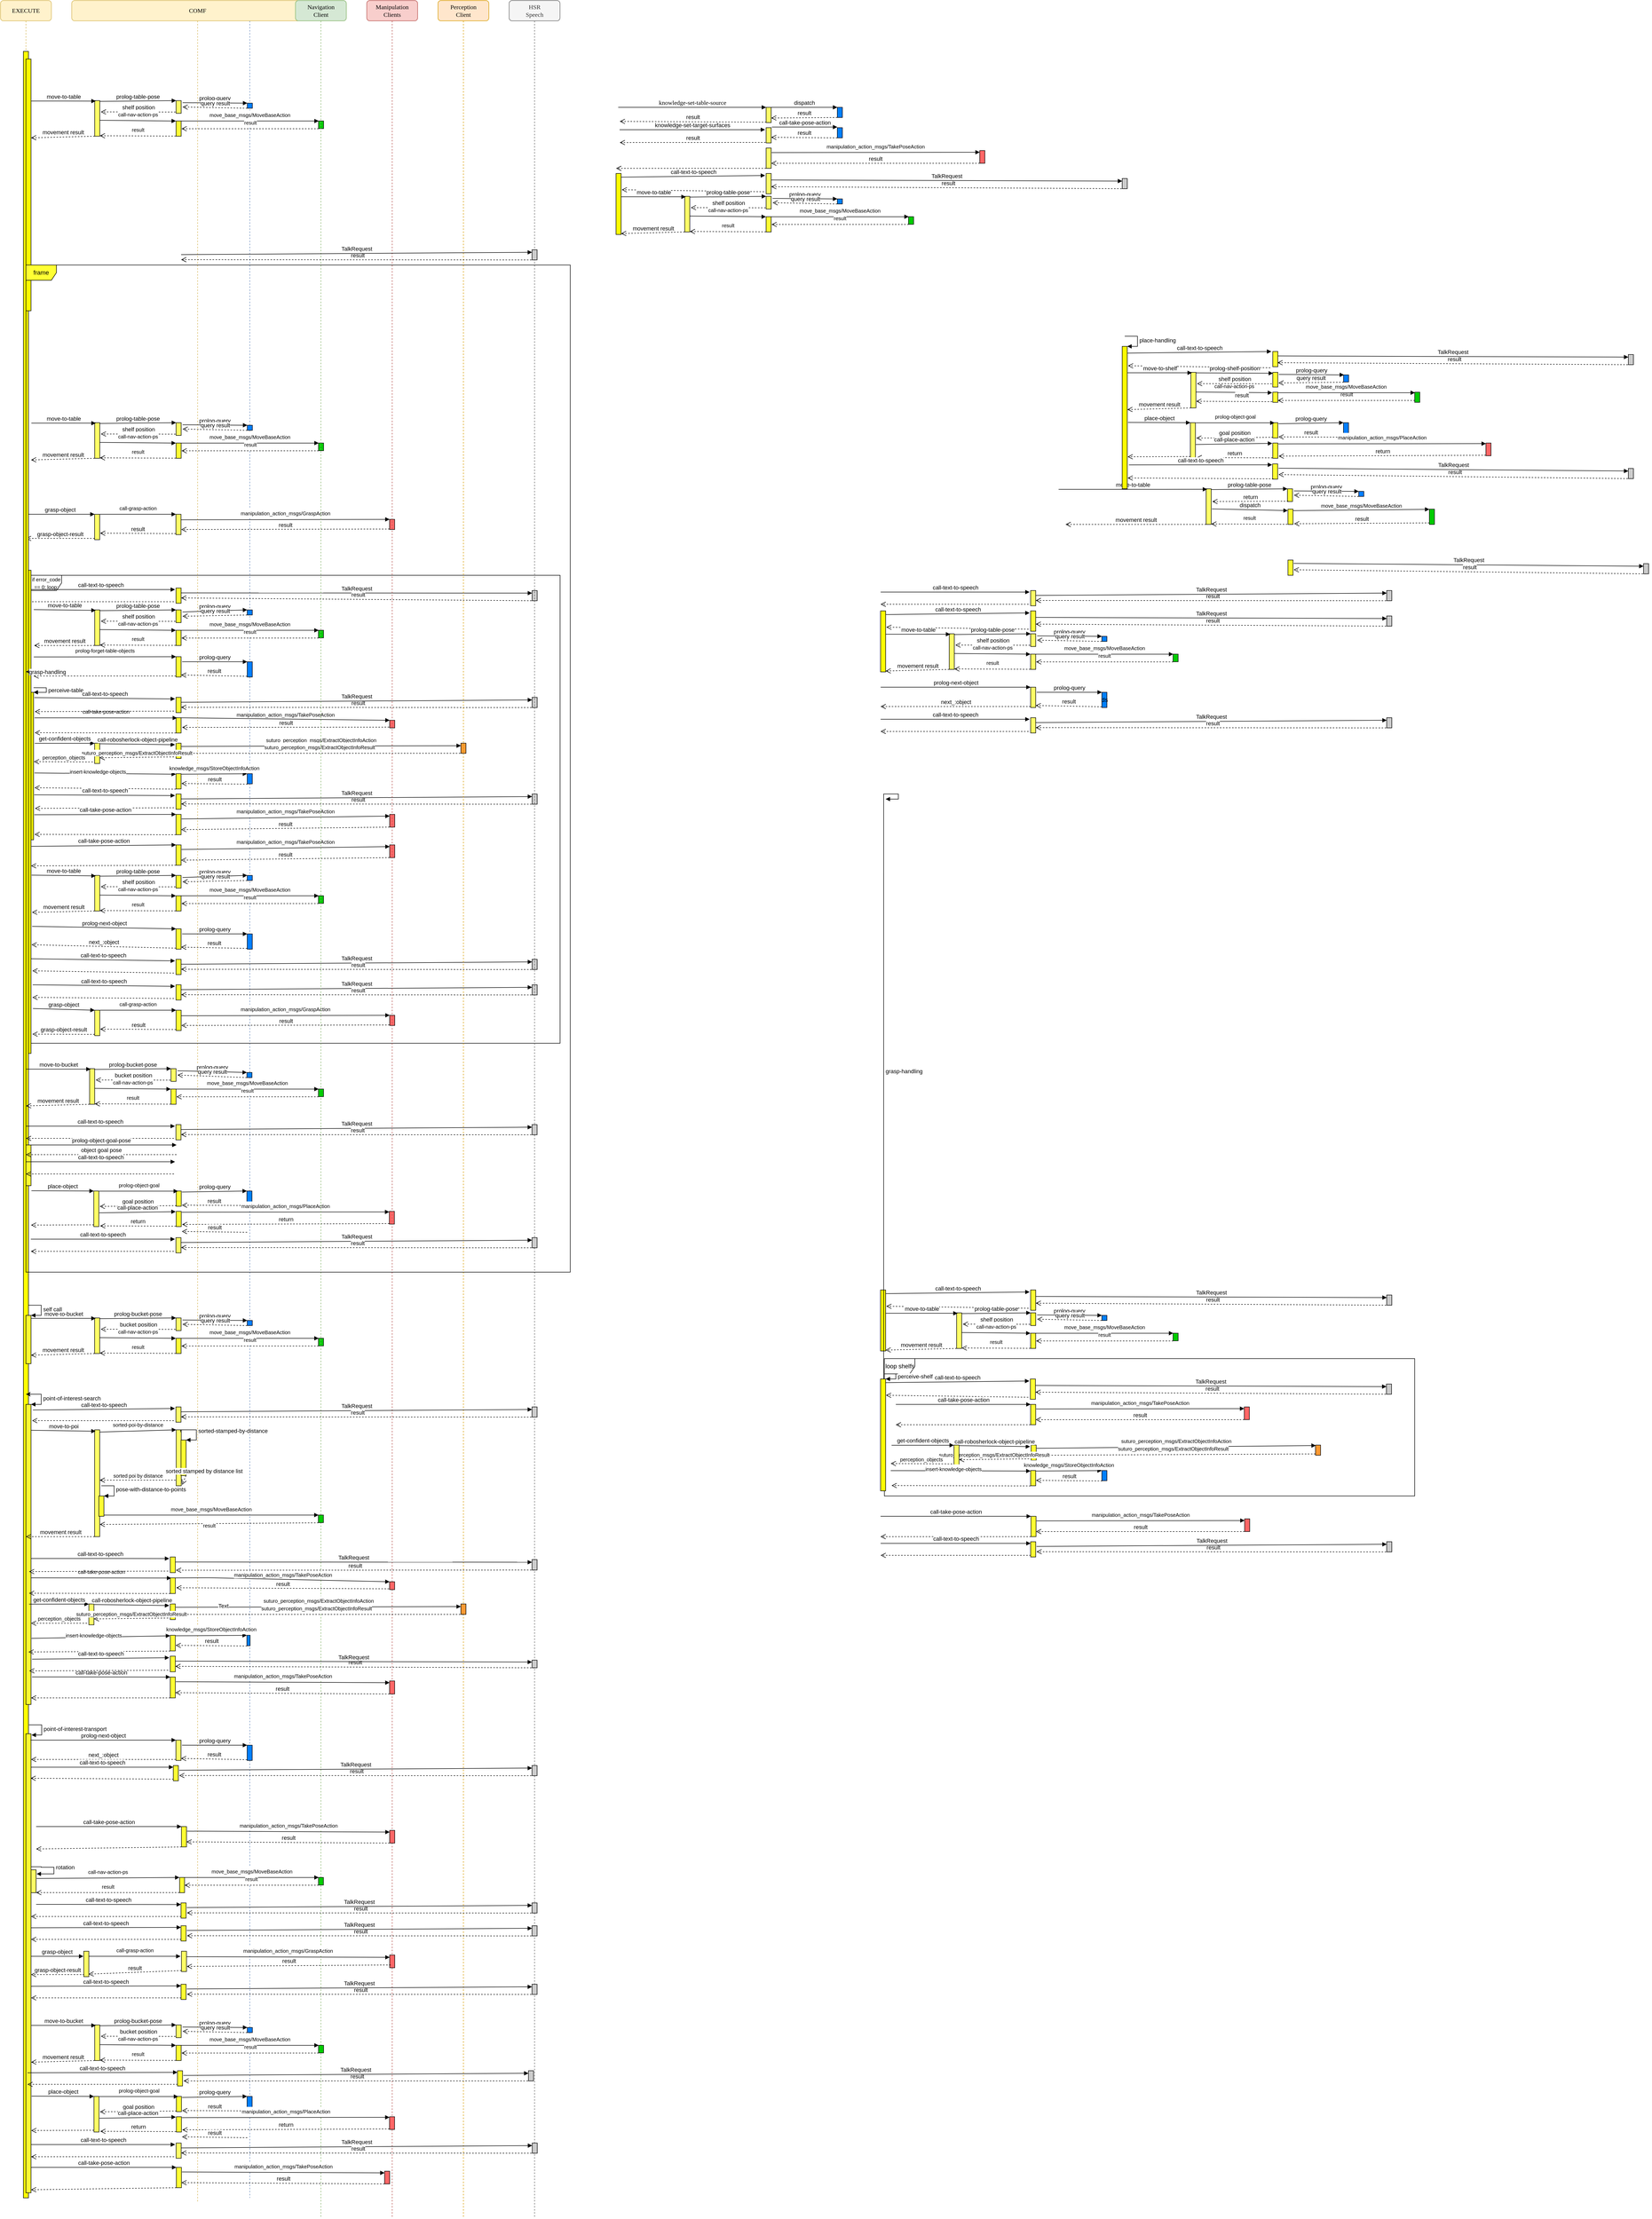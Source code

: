 <mxfile version="13.0.8" type="device"><diagram name="Page-1" id="13e1069c-82ec-6db2-03f1-153e76fe0fe0"><mxGraphModel dx="1355" dy="776" grid="1" gridSize="10" guides="1" tooltips="1" connect="1" arrows="1" fold="1" page="1" pageScale="1" pageWidth="1100" pageHeight="850" background="#ffffff" math="0" shadow="0"><root><mxCell id="0"/><mxCell id="1" parent="0"/><mxCell id="7baba1c4bc27f4b0-4" value="Knowledge&lt;br&gt;Client" style="shape=umlLifeline;perimeter=lifelinePerimeter;whiteSpace=wrap;html=1;container=1;collapsible=0;recursiveResize=0;outlineConnect=0;rounded=1;shadow=0;comic=0;labelBackgroundColor=none;strokeWidth=1;fontFamily=Verdana;fontSize=12;align=center;fillColor=#dae8fc;strokeColor=#6c8ebf;" parent="1" vertex="1"><mxGeometry x="440" y="40" width="100" height="4320" as="geometry"/></mxCell><mxCell id="KzXa6E4dUmW2qSOJ1HLO-264" value="" style="html=1;points=[];perimeter=orthogonalPerimeter;fillColor=#007FFF;" vertex="1" parent="7baba1c4bc27f4b0-4"><mxGeometry x="44.33" y="3213.91" width="6.33" height="20.52" as="geometry"/></mxCell><mxCell id="KzXa6E4dUmW2qSOJ1HLO-515" value="" style="html=1;points=[];perimeter=orthogonalPerimeter;fillColor=#007FFF;" vertex="1" parent="7baba1c4bc27f4b0-4"><mxGeometry x="44.33" y="2107.5" width="10" height="10" as="geometry"/></mxCell><mxCell id="7baba1c4bc27f4b0-2" value="COMF" style="shape=umlLifeline;perimeter=lifelinePerimeter;whiteSpace=wrap;html=1;container=1;collapsible=0;recursiveResize=0;outlineConnect=0;rounded=1;shadow=0;comic=0;labelBackgroundColor=none;strokeWidth=1;fontFamily=Verdana;fontSize=12;align=center;fillColor=#fff2cc;strokeColor=#d6b656;" parent="1" vertex="1"><mxGeometry x="140" y="40" width="495" height="4330" as="geometry"/></mxCell><mxCell id="vyyCFOf6fEhxNRoXq2Ci-41" value="" style="html=1;points=[];perimeter=orthogonalPerimeter;fillColor=#007FFF;" parent="7baba1c4bc27f4b0-2" vertex="1"><mxGeometry x="345.14" y="201.8" width="10" height="10" as="geometry"/></mxCell><mxCell id="vyyCFOf6fEhxNRoXq2Ci-42" value="" style="html=1;points=[];perimeter=orthogonalPerimeter;fillColor=#FFFF66;" parent="7baba1c4bc27f4b0-2" vertex="1"><mxGeometry x="45.14" y="196.8" width="10" height="70" as="geometry"/></mxCell><mxCell id="vyyCFOf6fEhxNRoXq2Ci-43" value="" style="html=1;points=[];perimeter=orthogonalPerimeter;fillColor=#FFFF66;" parent="7baba1c4bc27f4b0-2" vertex="1"><mxGeometry x="205.14" y="196.8" width="10" height="25" as="geometry"/></mxCell><mxCell id="vyyCFOf6fEhxNRoXq2Ci-44" value="" style="html=1;points=[];perimeter=orthogonalPerimeter;fillColor=#FFFF33;" parent="7baba1c4bc27f4b0-2" vertex="1"><mxGeometry x="205.14" y="236.8" width="10" height="30" as="geometry"/></mxCell><mxCell id="vyyCFOf6fEhxNRoXq2Ci-45" value="prolog-query" style="html=1;verticalAlign=bottom;endArrow=block;entryX=0;entryY=0;entryDx=0;entryDy=0;entryPerimeter=0;exitX=1.279;exitY=0.164;exitDx=0;exitDy=0;exitPerimeter=0;" parent="7baba1c4bc27f4b0-2" source="vyyCFOf6fEhxNRoXq2Ci-43" target="vyyCFOf6fEhxNRoXq2Ci-41" edge="1"><mxGeometry width="80" relative="1" as="geometry"><mxPoint x="215.14" y="211.8" as="sourcePoint"/><mxPoint x="345.14" y="271.8" as="targetPoint"/></mxGeometry></mxCell><mxCell id="vyyCFOf6fEhxNRoXq2Ci-46" value="query result" style="html=1;verticalAlign=bottom;endArrow=open;dashed=1;endSize=8;exitX=0;exitY=1;exitDx=0;exitDy=0;exitPerimeter=0;entryX=1.279;entryY=0.501;entryDx=0;entryDy=0;entryPerimeter=0;" parent="7baba1c4bc27f4b0-2" source="vyyCFOf6fEhxNRoXq2Ci-41" target="vyyCFOf6fEhxNRoXq2Ci-43" edge="1"><mxGeometry relative="1" as="geometry"><mxPoint x="345.14" y="271.8" as="sourcePoint"/><mxPoint x="265.14" y="271.8" as="targetPoint"/></mxGeometry></mxCell><mxCell id="vyyCFOf6fEhxNRoXq2Ci-47" value="move-to-table" style="html=1;verticalAlign=bottom;endArrow=block;entryX=0.2;entryY=0.013;entryDx=0;entryDy=0;entryPerimeter=0;exitX=1.055;exitY=0.382;exitDx=0;exitDy=0;exitPerimeter=0;" parent="7baba1c4bc27f4b0-2" target="vyyCFOf6fEhxNRoXq2Ci-42" edge="1"><mxGeometry width="80" relative="1" as="geometry"><mxPoint x="-79.31" y="197.64" as="sourcePoint"/><mxPoint x="-4.86" y="171.8" as="targetPoint"/></mxGeometry></mxCell><mxCell id="vyyCFOf6fEhxNRoXq2Ci-48" value="movement result" style="html=1;verticalAlign=bottom;endArrow=open;dashed=1;endSize=8;exitX=0;exitY=1;exitDx=0;exitDy=0;exitPerimeter=0;entryX=0.986;entryY=0.985;entryDx=0;entryDy=0;entryPerimeter=0;" parent="7baba1c4bc27f4b0-2" source="vyyCFOf6fEhxNRoXq2Ci-42" edge="1"><mxGeometry relative="1" as="geometry"><mxPoint x="22.14" y="208.8" as="sourcePoint"/><mxPoint x="-80.0" y="270.0" as="targetPoint"/></mxGeometry></mxCell><mxCell id="vyyCFOf6fEhxNRoXq2Ci-49" value="shelf position" style="html=1;verticalAlign=bottom;endArrow=open;dashed=1;endSize=8;exitX=-0.1;exitY=0.9;exitDx=0;exitDy=0;exitPerimeter=0;entryX=1.21;entryY=0.317;entryDx=0;entryDy=0;entryPerimeter=0;" parent="7baba1c4bc27f4b0-2" source="vyyCFOf6fEhxNRoXq2Ci-43" target="vyyCFOf6fEhxNRoXq2Ci-42" edge="1"><mxGeometry relative="1" as="geometry"><mxPoint x="183.14" y="202.79" as="sourcePoint"/><mxPoint x="55.14" y="201.8" as="targetPoint"/></mxGeometry></mxCell><mxCell id="vyyCFOf6fEhxNRoXq2Ci-50" value="prolog-table-pose" style="html=1;verticalAlign=bottom;endArrow=block;entryX=0;entryY=0;entryDx=0;entryDy=0;entryPerimeter=0;exitX=1.003;exitY=0.021;exitDx=0;exitDy=0;exitPerimeter=0;" parent="7baba1c4bc27f4b0-2" source="vyyCFOf6fEhxNRoXq2Ci-42" target="vyyCFOf6fEhxNRoXq2Ci-43" edge="1"><mxGeometry width="80" relative="1" as="geometry"><mxPoint x="75.14" y="176.3" as="sourcePoint"/><mxPoint x="155.14" y="176.3" as="targetPoint"/></mxGeometry></mxCell><mxCell id="vyyCFOf6fEhxNRoXq2Ci-51" value="&lt;div style=&quot;line-height: 19px&quot;&gt;&lt;font style=&quot;font-size: 10px&quot;&gt;call-nav-action-ps&lt;/font&gt;&lt;/div&gt;" style="html=1;verticalAlign=bottom;endArrow=block;entryX=-0.031;entryY=0.003;entryDx=0;entryDy=0;entryPerimeter=0;exitX=1.003;exitY=0.553;exitDx=0;exitDy=0;exitPerimeter=0;" parent="7baba1c4bc27f4b0-2" source="vyyCFOf6fEhxNRoXq2Ci-42" target="vyyCFOf6fEhxNRoXq2Ci-44" edge="1"><mxGeometry width="80" relative="1" as="geometry"><mxPoint x="90.14" y="241.8" as="sourcePoint"/><mxPoint x="170.14" y="241.8" as="targetPoint"/></mxGeometry></mxCell><mxCell id="vyyCFOf6fEhxNRoXq2Ci-52" value="&lt;div style=&quot;line-height: 19px&quot;&gt;&lt;font style=&quot;font-size: 10px&quot;&gt;move_base_msgs/MoveBaseAction&lt;/font&gt;&lt;/div&gt;" style="html=1;verticalAlign=bottom;endArrow=block;entryX=0.038;entryY=0.007;entryDx=0;entryDy=0;entryPerimeter=0;exitX=1.003;exitY=0.003;exitDx=0;exitDy=0;exitPerimeter=0;" parent="7baba1c4bc27f4b0-2" source="vyyCFOf6fEhxNRoXq2Ci-44" target="vyyCFOf6fEhxNRoXq2Ci-55" edge="1"><mxGeometry width="80" relative="1" as="geometry"><mxPoint x="240.14" y="241.8" as="sourcePoint"/><mxPoint x="320.14" y="241.8" as="targetPoint"/></mxGeometry></mxCell><mxCell id="vyyCFOf6fEhxNRoXq2Ci-53" value="&lt;div style=&quot;line-height: 19px&quot;&gt;&lt;font style=&quot;font-size: 10px&quot;&gt;result&lt;/font&gt;&lt;/div&gt;" style="html=1;verticalAlign=bottom;endArrow=open;dashed=1;endSize=8;exitX=0.038;exitY=1.018;exitDx=0;exitDy=0;exitPerimeter=0;entryX=1.072;entryY=0.509;entryDx=0;entryDy=0;entryPerimeter=0;fillColor=#FFFF66;" parent="7baba1c4bc27f4b0-2" source="vyyCFOf6fEhxNRoXq2Ci-55" target="vyyCFOf6fEhxNRoXq2Ci-44" edge="1"><mxGeometry relative="1" as="geometry"><mxPoint x="460.14" y="251.8" as="sourcePoint"/><mxPoint x="380.14" y="251.8" as="targetPoint"/></mxGeometry></mxCell><mxCell id="vyyCFOf6fEhxNRoXq2Ci-54" value="&lt;div style=&quot;line-height: 19px&quot;&gt;&lt;font style=&quot;font-size: 10px&quot;&gt;result&lt;/font&gt;&lt;/div&gt;" style="html=1;verticalAlign=bottom;endArrow=open;dashed=1;endSize=8;exitX=-0.031;exitY=0.992;exitDx=0;exitDy=0;exitPerimeter=0;entryX=1.003;entryY=0.987;entryDx=0;entryDy=0;entryPerimeter=0;" parent="7baba1c4bc27f4b0-2" source="vyyCFOf6fEhxNRoXq2Ci-44" target="vyyCFOf6fEhxNRoXq2Ci-42" edge="1"><mxGeometry relative="1" as="geometry"><mxPoint x="495.52" y="262.07" as="sourcePoint"/><mxPoint x="225.86" y="262.07" as="targetPoint"/></mxGeometry></mxCell><mxCell id="vyyCFOf6fEhxNRoXq2Ci-55" value="" style="html=1;points=[];perimeter=orthogonalPerimeter;fillColor=#00CC00;" parent="7baba1c4bc27f4b0-2" vertex="1"><mxGeometry x="485.14" y="236.8" width="10" height="15" as="geometry"/></mxCell><mxCell id="vyyCFOf6fEhxNRoXq2Ci-143" value="" style="html=1;points=[];perimeter=orthogonalPerimeter;fillColor=#007FFF;" parent="7baba1c4bc27f4b0-2" vertex="1"><mxGeometry x="345.14" y="835" width="10" height="10" as="geometry"/></mxCell><mxCell id="vyyCFOf6fEhxNRoXq2Ci-144" value="" style="html=1;points=[];perimeter=orthogonalPerimeter;fillColor=#FFFF66;" parent="7baba1c4bc27f4b0-2" vertex="1"><mxGeometry x="45.14" y="830" width="10" height="70" as="geometry"/></mxCell><mxCell id="vyyCFOf6fEhxNRoXq2Ci-145" value="" style="html=1;points=[];perimeter=orthogonalPerimeter;fillColor=#FFFF66;" parent="7baba1c4bc27f4b0-2" vertex="1"><mxGeometry x="205.14" y="830" width="10" height="25" as="geometry"/></mxCell><mxCell id="vyyCFOf6fEhxNRoXq2Ci-146" value="" style="html=1;points=[];perimeter=orthogonalPerimeter;fillColor=#FFFF33;" parent="7baba1c4bc27f4b0-2" vertex="1"><mxGeometry x="205.14" y="870" width="10" height="30" as="geometry"/></mxCell><mxCell id="vyyCFOf6fEhxNRoXq2Ci-147" value="prolog-query" style="html=1;verticalAlign=bottom;endArrow=block;entryX=0;entryY=0;entryDx=0;entryDy=0;entryPerimeter=0;exitX=1.279;exitY=0.164;exitDx=0;exitDy=0;exitPerimeter=0;" parent="7baba1c4bc27f4b0-2" source="vyyCFOf6fEhxNRoXq2Ci-145" target="vyyCFOf6fEhxNRoXq2Ci-143" edge="1"><mxGeometry width="80" relative="1" as="geometry"><mxPoint x="75.14" y="805" as="sourcePoint"/><mxPoint x="205.14" y="865" as="targetPoint"/></mxGeometry></mxCell><mxCell id="vyyCFOf6fEhxNRoXq2Ci-148" value="query result" style="html=1;verticalAlign=bottom;endArrow=open;dashed=1;endSize=8;exitX=0;exitY=1;exitDx=0;exitDy=0;exitPerimeter=0;entryX=1.279;entryY=0.501;entryDx=0;entryDy=0;entryPerimeter=0;" parent="7baba1c4bc27f4b0-2" source="vyyCFOf6fEhxNRoXq2Ci-143" target="vyyCFOf6fEhxNRoXq2Ci-145" edge="1"><mxGeometry relative="1" as="geometry"><mxPoint x="205.14" y="865" as="sourcePoint"/><mxPoint x="125.14" y="865" as="targetPoint"/></mxGeometry></mxCell><mxCell id="vyyCFOf6fEhxNRoXq2Ci-149" value="shelf position" style="html=1;verticalAlign=bottom;endArrow=open;dashed=1;endSize=8;exitX=-0.1;exitY=0.9;exitDx=0;exitDy=0;exitPerimeter=0;entryX=1.21;entryY=0.317;entryDx=0;entryDy=0;entryPerimeter=0;" parent="7baba1c4bc27f4b0-2" source="vyyCFOf6fEhxNRoXq2Ci-145" target="vyyCFOf6fEhxNRoXq2Ci-144" edge="1"><mxGeometry relative="1" as="geometry"><mxPoint x="43.14" y="795.99" as="sourcePoint"/><mxPoint x="-84.86" y="795" as="targetPoint"/></mxGeometry></mxCell><mxCell id="vyyCFOf6fEhxNRoXq2Ci-150" value="prolog-table-pose" style="html=1;verticalAlign=bottom;endArrow=block;entryX=0;entryY=0;entryDx=0;entryDy=0;entryPerimeter=0;exitX=1.003;exitY=0.021;exitDx=0;exitDy=0;exitPerimeter=0;" parent="7baba1c4bc27f4b0-2" source="vyyCFOf6fEhxNRoXq2Ci-144" target="vyyCFOf6fEhxNRoXq2Ci-145" edge="1"><mxGeometry width="80" relative="1" as="geometry"><mxPoint x="-64.86" y="769.5" as="sourcePoint"/><mxPoint x="15.14" y="769.5" as="targetPoint"/></mxGeometry></mxCell><mxCell id="vyyCFOf6fEhxNRoXq2Ci-151" value="&lt;div style=&quot;line-height: 19px&quot;&gt;&lt;font style=&quot;font-size: 10px&quot;&gt;call-nav-action-ps&lt;/font&gt;&lt;/div&gt;" style="html=1;verticalAlign=bottom;endArrow=block;entryX=-0.031;entryY=0.003;entryDx=0;entryDy=0;entryPerimeter=0;exitX=1.003;exitY=0.553;exitDx=0;exitDy=0;exitPerimeter=0;" parent="7baba1c4bc27f4b0-2" source="vyyCFOf6fEhxNRoXq2Ci-144" target="vyyCFOf6fEhxNRoXq2Ci-146" edge="1"><mxGeometry width="80" relative="1" as="geometry"><mxPoint x="-49.86" y="835" as="sourcePoint"/><mxPoint x="30.14" y="835" as="targetPoint"/></mxGeometry></mxCell><mxCell id="vyyCFOf6fEhxNRoXq2Ci-152" value="&lt;div style=&quot;line-height: 19px&quot;&gt;&lt;font style=&quot;font-size: 10px&quot;&gt;move_base_msgs/MoveBaseAction&lt;/font&gt;&lt;/div&gt;" style="html=1;verticalAlign=bottom;endArrow=block;entryX=0.038;entryY=0.007;entryDx=0;entryDy=0;entryPerimeter=0;exitX=1.003;exitY=0.003;exitDx=0;exitDy=0;exitPerimeter=0;" parent="7baba1c4bc27f4b0-2" source="vyyCFOf6fEhxNRoXq2Ci-146" target="vyyCFOf6fEhxNRoXq2Ci-155" edge="1"><mxGeometry width="80" relative="1" as="geometry"><mxPoint x="100.14" y="835" as="sourcePoint"/><mxPoint x="180.14" y="835" as="targetPoint"/></mxGeometry></mxCell><mxCell id="vyyCFOf6fEhxNRoXq2Ci-153" value="&lt;div style=&quot;line-height: 19px&quot;&gt;&lt;font style=&quot;font-size: 10px&quot;&gt;result&lt;/font&gt;&lt;/div&gt;" style="html=1;verticalAlign=bottom;endArrow=open;dashed=1;endSize=8;exitX=0.038;exitY=1.018;exitDx=0;exitDy=0;exitPerimeter=0;entryX=1.072;entryY=0.509;entryDx=0;entryDy=0;entryPerimeter=0;fillColor=#FFFF66;" parent="7baba1c4bc27f4b0-2" source="vyyCFOf6fEhxNRoXq2Ci-155" target="vyyCFOf6fEhxNRoXq2Ci-146" edge="1"><mxGeometry relative="1" as="geometry"><mxPoint x="320.14" y="845" as="sourcePoint"/><mxPoint x="240.14" y="845" as="targetPoint"/></mxGeometry></mxCell><mxCell id="vyyCFOf6fEhxNRoXq2Ci-154" value="&lt;div style=&quot;line-height: 19px&quot;&gt;&lt;font style=&quot;font-size: 10px&quot;&gt;result&lt;/font&gt;&lt;/div&gt;" style="html=1;verticalAlign=bottom;endArrow=open;dashed=1;endSize=8;exitX=-0.031;exitY=0.992;exitDx=0;exitDy=0;exitPerimeter=0;entryX=1.003;entryY=0.987;entryDx=0;entryDy=0;entryPerimeter=0;" parent="7baba1c4bc27f4b0-2" source="vyyCFOf6fEhxNRoXq2Ci-146" target="vyyCFOf6fEhxNRoXq2Ci-144" edge="1"><mxGeometry relative="1" as="geometry"><mxPoint x="355.52" y="855.27" as="sourcePoint"/><mxPoint x="85.86" y="855.27" as="targetPoint"/></mxGeometry></mxCell><mxCell id="vyyCFOf6fEhxNRoXq2Ci-155" value="" style="html=1;points=[];perimeter=orthogonalPerimeter;fillColor=#00CC00;" parent="7baba1c4bc27f4b0-2" vertex="1"><mxGeometry x="485.14" y="870" width="10" height="15" as="geometry"/></mxCell><mxCell id="vyyCFOf6fEhxNRoXq2Ci-156" value="move-to-table" style="html=1;verticalAlign=bottom;endArrow=block;entryX=0.2;entryY=0.013;entryDx=0;entryDy=0;entryPerimeter=0;exitX=1.055;exitY=0.382;exitDx=0;exitDy=0;exitPerimeter=0;" parent="7baba1c4bc27f4b0-2" target="vyyCFOf6fEhxNRoXq2Ci-144" edge="1"><mxGeometry width="80" relative="1" as="geometry"><mxPoint x="-79.31" y="830.84" as="sourcePoint"/><mxPoint x="-144.86" y="765" as="targetPoint"/></mxGeometry></mxCell><mxCell id="vyyCFOf6fEhxNRoXq2Ci-157" value="movement result" style="html=1;verticalAlign=bottom;endArrow=open;dashed=1;endSize=8;exitX=0;exitY=1;exitDx=0;exitDy=0;exitPerimeter=0;entryX=0.986;entryY=0.985;entryDx=0;entryDy=0;entryPerimeter=0;" parent="7baba1c4bc27f4b0-2" source="vyyCFOf6fEhxNRoXq2Ci-144" edge="1"><mxGeometry relative="1" as="geometry"><mxPoint x="-117.86" y="802" as="sourcePoint"/><mxPoint x="-80.0" y="903.2" as="targetPoint"/></mxGeometry></mxCell><mxCell id="vyyCFOf6fEhxNRoXq2Ci-164" value="" style="html=1;points=[];perimeter=orthogonalPerimeter;fillColor=#007FFF;" parent="7baba1c4bc27f4b0-2" vertex="1"><mxGeometry x="345" y="1198.05" width="10" height="10" as="geometry"/></mxCell><mxCell id="vyyCFOf6fEhxNRoXq2Ci-165" value="" style="html=1;points=[];perimeter=orthogonalPerimeter;fillColor=#007FFF;" parent="7baba1c4bc27f4b0-2" vertex="1"><mxGeometry x="345" y="1720.05" width="10" height="10" as="geometry"/></mxCell><mxCell id="vyyCFOf6fEhxNRoXq2Ci-166" value="" style="html=1;points=[];perimeter=orthogonalPerimeter;fillColor=#007FFF;" parent="7baba1c4bc27f4b0-2" vertex="1"><mxGeometry x="345" y="1835.05" width="10" height="30" as="geometry"/></mxCell><mxCell id="vyyCFOf6fEhxNRoXq2Ci-167" value="" style="html=1;points=[];perimeter=orthogonalPerimeter;fillColor=#007FFF;" parent="7baba1c4bc27f4b0-2" vertex="1"><mxGeometry x="345" y="1300.05" width="10" height="30" as="geometry"/></mxCell><mxCell id="vyyCFOf6fEhxNRoXq2Ci-168" value="&lt;font style=&quot;font-size: 10px&quot;&gt;if&amp;nbsp;error_code == 0; loop:&lt;/font&gt;" style="shape=umlFrame;whiteSpace=wrap;html=1;" parent="7baba1c4bc27f4b0-2" vertex="1"><mxGeometry x="-80" y="1130.05" width="1040" height="920" as="geometry"/></mxCell><mxCell id="vyyCFOf6fEhxNRoXq2Ci-169" value="" style="html=1;points=[];perimeter=orthogonalPerimeter;fillColor=#FFFF66;" parent="7baba1c4bc27f4b0-2" vertex="1"><mxGeometry x="45.14" y="1985.05" width="10" height="50" as="geometry"/></mxCell><mxCell id="vyyCFOf6fEhxNRoXq2Ci-170" value="" style="html=1;points=[];perimeter=orthogonalPerimeter;fillColor=#FFFF66;" parent="7baba1c4bc27f4b0-2" vertex="1"><mxGeometry x="45.14" y="1720.05" width="10" height="70" as="geometry"/></mxCell><mxCell id="vyyCFOf6fEhxNRoXq2Ci-171" value="" style="html=1;points=[];perimeter=orthogonalPerimeter;fillColor=#FFFF66;" parent="7baba1c4bc27f4b0-2" vertex="1"><mxGeometry x="45" y="1460.05" width="10" height="40" as="geometry"/></mxCell><mxCell id="vyyCFOf6fEhxNRoXq2Ci-172" value="" style="html=1;points=[];perimeter=orthogonalPerimeter;fillColor=#FFFF66;" parent="7baba1c4bc27f4b0-2" vertex="1"><mxGeometry x="44.97" y="1010.05" width="10" height="50" as="geometry"/></mxCell><mxCell id="vyyCFOf6fEhxNRoXq2Ci-173" value="" style="html=1;points=[];perimeter=orthogonalPerimeter;fillColor=#FFFF66;" parent="7baba1c4bc27f4b0-2" vertex="1"><mxGeometry x="45.14" y="1198.05" width="10" height="70" as="geometry"/></mxCell><mxCell id="vyyCFOf6fEhxNRoXq2Ci-174" value="" style="html=1;points=[];perimeter=orthogonalPerimeter;fillColor=#FFFF66;" parent="7baba1c4bc27f4b0-2" vertex="1"><mxGeometry x="204.83" y="1010.05" width="10" height="40" as="geometry"/></mxCell><mxCell id="vyyCFOf6fEhxNRoXq2Ci-175" value="" style="html=1;points=[];perimeter=orthogonalPerimeter;fillColor=#FFFF33;" parent="7baba1c4bc27f4b0-2" vertex="1"><mxGeometry x="205" y="1155.05" width="10" height="30" as="geometry"/></mxCell><mxCell id="vyyCFOf6fEhxNRoXq2Ci-176" value="" style="html=1;points=[];perimeter=orthogonalPerimeter;fillColor=#FFFF33;" parent="7baba1c4bc27f4b0-2" vertex="1"><mxGeometry x="205" y="1198.05" width="10" height="25" as="geometry"/></mxCell><mxCell id="vyyCFOf6fEhxNRoXq2Ci-177" value="" style="html=1;points=[];perimeter=orthogonalPerimeter;fillColor=#FFFF33;" parent="7baba1c4bc27f4b0-2" vertex="1"><mxGeometry x="205" y="1238.05" width="10" height="30" as="geometry"/></mxCell><mxCell id="vyyCFOf6fEhxNRoXq2Ci-178" value="" style="html=1;points=[];perimeter=orthogonalPerimeter;fillColor=#FFFF33;" parent="7baba1c4bc27f4b0-2" vertex="1"><mxGeometry x="205" y="1290.05" width="10" height="40" as="geometry"/></mxCell><mxCell id="vyyCFOf6fEhxNRoXq2Ci-179" value="" style="html=1;verticalAlign=bottom;endArrow=open;dashed=1;endSize=8;exitX=0;exitY=0.95;entryX=1.02;entryY=0.476;entryDx=0;entryDy=0;entryPerimeter=0;" parent="7baba1c4bc27f4b0-2" source="vyyCFOf6fEhxNRoXq2Ci-178" edge="1"><mxGeometry relative="1" as="geometry"><mxPoint x="-75" y="1328.05" as="targetPoint"/></mxGeometry></mxCell><mxCell id="vyyCFOf6fEhxNRoXq2Ci-180" value="&lt;div style=&quot;line-height: 19px&quot;&gt;&lt;font style=&quot;font-size: 10px&quot;&gt;prolog-forget-table-objects&lt;/font&gt;&lt;/div&gt;" style="html=1;verticalAlign=bottom;endArrow=block;entryX=0;entryY=0;exitX=1.06;exitY=0.401;exitDx=0;exitDy=0;exitPerimeter=0;" parent="7baba1c4bc27f4b0-2" target="vyyCFOf6fEhxNRoXq2Ci-178" edge="1"><mxGeometry relative="1" as="geometry"><mxPoint x="-74.6" y="1290.55" as="sourcePoint"/></mxGeometry></mxCell><mxCell id="vyyCFOf6fEhxNRoXq2Ci-181" value="movement result" style="html=1;verticalAlign=bottom;endArrow=open;dashed=1;endSize=8;exitX=0;exitY=1;exitDx=0;exitDy=0;exitPerimeter=0;entryX=1.14;entryY=0.356;entryDx=0;entryDy=0;entryPerimeter=0;" parent="7baba1c4bc27f4b0-2" source="vyyCFOf6fEhxNRoXq2Ci-173" edge="1"><mxGeometry relative="1" as="geometry"><mxPoint x="46.94" y="1210.05" as="sourcePoint"/><mxPoint x="-73.8" y="1268.05" as="targetPoint"/></mxGeometry></mxCell><mxCell id="vyyCFOf6fEhxNRoXq2Ci-182" value="move-to-table" style="html=1;verticalAlign=bottom;endArrow=block;entryX=0.2;entryY=0.013;entryDx=0;entryDy=0;entryPerimeter=0;exitX=1.06;exitY=0.215;exitDx=0;exitDy=0;exitPerimeter=0;" parent="7baba1c4bc27f4b0-2" target="vyyCFOf6fEhxNRoXq2Ci-173" edge="1"><mxGeometry width="80" relative="1" as="geometry"><mxPoint x="-74.6" y="1197.55" as="sourcePoint"/><mxPoint x="19.94" y="1173.05" as="targetPoint"/></mxGeometry></mxCell><mxCell id="vyyCFOf6fEhxNRoXq2Ci-183" value="" style="html=1;points=[];perimeter=orthogonalPerimeter;fillColor=#FFFF33;" parent="7baba1c4bc27f4b0-2" vertex="1"><mxGeometry x="205" y="1660.05" width="10" height="40" as="geometry"/></mxCell><mxCell id="vyyCFOf6fEhxNRoXq2Ci-184" value="call-take-pose-action" style="html=1;verticalAlign=bottom;endArrow=block;exitX=1.317;exitY=0.803;exitDx=0;exitDy=0;exitPerimeter=0;entryX=0;entryY=0;entryDx=0;entryDy=0;entryPerimeter=0;" parent="7baba1c4bc27f4b0-2" target="vyyCFOf6fEhxNRoXq2Ci-183" edge="1"><mxGeometry width="80" relative="1" as="geometry"><mxPoint x="-79.16" y="1662.92" as="sourcePoint"/><mxPoint x="31.26" y="1690.05" as="targetPoint"/></mxGeometry></mxCell><mxCell id="vyyCFOf6fEhxNRoXq2Ci-185" value="" style="html=1;verticalAlign=bottom;endArrow=open;dashed=1;endSize=8;exitX=0;exitY=1;exitDx=0;exitDy=0;exitPerimeter=0;entryX=1.233;entryY=0.935;entryDx=0;entryDy=0;entryPerimeter=0;" parent="7baba1c4bc27f4b0-2" source="vyyCFOf6fEhxNRoXq2Ci-183" edge="1"><mxGeometry relative="1" as="geometry"><mxPoint x="111.26" y="1700.05" as="sourcePoint"/><mxPoint x="-80" y="1701.2" as="targetPoint"/></mxGeometry></mxCell><mxCell id="vyyCFOf6fEhxNRoXq2Ci-186" value="" style="html=1;points=[];perimeter=orthogonalPerimeter;fillColor=#FFFF33;" parent="7baba1c4bc27f4b0-2" vertex="1"><mxGeometry x="205" y="1560.05" width="10" height="30" as="geometry"/></mxCell><mxCell id="vyyCFOf6fEhxNRoXq2Ci-187" value="" style="html=1;points=[];perimeter=orthogonalPerimeter;fillColor=#FFFF33;" parent="7baba1c4bc27f4b0-2" vertex="1"><mxGeometry x="205" y="1600.05" width="10" height="40" as="geometry"/></mxCell><mxCell id="vyyCFOf6fEhxNRoXq2Ci-188" value="" style="html=1;points=[];perimeter=orthogonalPerimeter;fillColor=#FFFF33;" parent="7baba1c4bc27f4b0-2" vertex="1"><mxGeometry x="205" y="1825.05" width="10" height="40" as="geometry"/></mxCell><mxCell id="vyyCFOf6fEhxNRoXq2Ci-189" value="" style="html=1;points=[];perimeter=orthogonalPerimeter;fillColor=#FFFF33;" parent="7baba1c4bc27f4b0-2" vertex="1"><mxGeometry x="205" y="1720.05" width="10" height="25" as="geometry"/></mxCell><mxCell id="vyyCFOf6fEhxNRoXq2Ci-190" value="" style="html=1;points=[];perimeter=orthogonalPerimeter;fillColor=#FFFF33;" parent="7baba1c4bc27f4b0-2" vertex="1"><mxGeometry x="205" y="1760.05" width="10" height="30" as="geometry"/></mxCell><mxCell id="vyyCFOf6fEhxNRoXq2Ci-191" value="" style="html=1;points=[];perimeter=orthogonalPerimeter;fillColor=#FFFF33;" parent="7baba1c4bc27f4b0-2" vertex="1"><mxGeometry x="205" y="1885.05" width="10" height="30" as="geometry"/></mxCell><mxCell id="vyyCFOf6fEhxNRoXq2Ci-192" value="" style="html=1;points=[];perimeter=orthogonalPerimeter;fillColor=#FFFF33;" parent="7baba1c4bc27f4b0-2" vertex="1"><mxGeometry x="205" y="1935.05" width="10" height="30" as="geometry"/></mxCell><mxCell id="vyyCFOf6fEhxNRoXq2Ci-193" value="" style="html=1;points=[];perimeter=orthogonalPerimeter;fillColor=#FFFF33;" parent="7baba1c4bc27f4b0-2" vertex="1"><mxGeometry x="205" y="1520.05" width="10" height="30" as="geometry"/></mxCell><mxCell id="vyyCFOf6fEhxNRoXq2Ci-194" value="" style="html=1;points=[];perimeter=orthogonalPerimeter;fillColor=#FFFF33;" parent="7baba1c4bc27f4b0-2" vertex="1"><mxGeometry x="205" y="1460.05" width="10" height="30" as="geometry"/></mxCell><mxCell id="vyyCFOf6fEhxNRoXq2Ci-195" value="" style="html=1;points=[];perimeter=orthogonalPerimeter;fillColor=#00CC00;" parent="7baba1c4bc27f4b0-2" vertex="1"><mxGeometry x="485" y="1760.05" width="10" height="15" as="geometry"/></mxCell><mxCell id="vyyCFOf6fEhxNRoXq2Ci-196" value="" style="html=1;points=[];perimeter=orthogonalPerimeter;fillColor=#FF6666;" parent="7baba1c4bc27f4b0-2" vertex="1"><mxGeometry x="624.83" y="1020.05" width="10" height="20" as="geometry"/></mxCell><mxCell id="vyyCFOf6fEhxNRoXq2Ci-197" value="" style="html=1;points=[];perimeter=orthogonalPerimeter;fillColor=#FF6666;" parent="7baba1c4bc27f4b0-2" vertex="1"><mxGeometry x="625" y="1600.05" width="10" height="25" as="geometry"/></mxCell><mxCell id="vyyCFOf6fEhxNRoXq2Ci-198" value="" style="html=1;points=[];perimeter=orthogonalPerimeter;fillColor=#FF6666;" parent="7baba1c4bc27f4b0-2" vertex="1"><mxGeometry x="625" y="1660.05" width="10" height="25" as="geometry"/></mxCell><mxCell id="vyyCFOf6fEhxNRoXq2Ci-199" value="" style="html=1;points=[];perimeter=orthogonalPerimeter;fillColor=#FF6666;" parent="7baba1c4bc27f4b0-2" vertex="1"><mxGeometry x="625" y="1415.05" width="10" height="15" as="geometry"/></mxCell><mxCell id="vyyCFOf6fEhxNRoXq2Ci-200" value="" style="html=1;points=[];perimeter=orthogonalPerimeter;fillColor=#FF6666;" parent="7baba1c4bc27f4b0-2" vertex="1"><mxGeometry x="625" y="1995.05" width="10" height="20" as="geometry"/></mxCell><mxCell id="vyyCFOf6fEhxNRoXq2Ci-201" value="" style="html=1;points=[];perimeter=orthogonalPerimeter;fillColor=#CCCCCC;" parent="7baba1c4bc27f4b0-2" vertex="1"><mxGeometry x="905" y="1560.05" width="10" height="20" as="geometry"/></mxCell><mxCell id="vyyCFOf6fEhxNRoXq2Ci-202" value="" style="html=1;points=[];perimeter=orthogonalPerimeter;fillColor=#CCCCCC;" parent="7baba1c4bc27f4b0-2" vertex="1"><mxGeometry x="905" y="1885.05" width="10" height="20" as="geometry"/></mxCell><mxCell id="vyyCFOf6fEhxNRoXq2Ci-203" value="" style="html=1;points=[];perimeter=orthogonalPerimeter;fillColor=#CCCCCC;" parent="7baba1c4bc27f4b0-2" vertex="1"><mxGeometry x="905" y="1935.05" width="10" height="20" as="geometry"/></mxCell><mxCell id="vyyCFOf6fEhxNRoXq2Ci-204" value="" style="html=1;points=[];perimeter=orthogonalPerimeter;fillColor=#CCCCCC;" parent="7baba1c4bc27f4b0-2" vertex="1"><mxGeometry x="905" y="1160.05" width="10" height="20" as="geometry"/></mxCell><mxCell id="vyyCFOf6fEhxNRoXq2Ci-205" value="" style="html=1;points=[];perimeter=orthogonalPerimeter;fillColor=#FF9933;" parent="7baba1c4bc27f4b0-2" vertex="1"><mxGeometry x="765" y="1460.05" width="10" height="20" as="geometry"/></mxCell><mxCell id="vyyCFOf6fEhxNRoXq2Ci-206" value="&lt;div style=&quot;line-height: 19px&quot;&gt;&lt;font style=&quot;font-size: 10px&quot;&gt;call-grasp-action&lt;/font&gt;&lt;/div&gt;" style="html=1;verticalAlign=bottom;endArrow=block;entryX=0;entryY=0;exitX=1.067;exitY=-0.001;exitDx=0;exitDy=0;exitPerimeter=0;" parent="7baba1c4bc27f4b0-2" source="vyyCFOf6fEhxNRoXq2Ci-172" target="vyyCFOf6fEhxNRoXq2Ci-174" edge="1"><mxGeometry relative="1" as="geometry"><mxPoint x="134.83" y="1010.05" as="sourcePoint"/></mxGeometry></mxCell><mxCell id="vyyCFOf6fEhxNRoXq2Ci-207" value="result" style="html=1;verticalAlign=bottom;endArrow=open;dashed=1;endSize=8;exitX=0;exitY=0.95;entryX=1.071;entryY=0.743;entryDx=0;entryDy=0;entryPerimeter=0;" parent="7baba1c4bc27f4b0-2" source="vyyCFOf6fEhxNRoXq2Ci-174" target="vyyCFOf6fEhxNRoXq2Ci-172" edge="1"><mxGeometry relative="1" as="geometry"><mxPoint x="134.83" y="1086.05" as="targetPoint"/></mxGeometry></mxCell><mxCell id="vyyCFOf6fEhxNRoXq2Ci-208" value="&lt;div style=&quot;line-height: 19px&quot;&gt;&lt;font style=&quot;font-size: 10px&quot;&gt;manipulation_action_msgs/GraspAction&lt;/font&gt;&lt;/div&gt;" style="html=1;verticalAlign=bottom;endArrow=block;entryX=0;entryY=0;exitX=0.995;exitY=0.271;exitDx=0;exitDy=0;exitPerimeter=0;" parent="7baba1c4bc27f4b0-2" source="vyyCFOf6fEhxNRoXq2Ci-174" target="vyyCFOf6fEhxNRoXq2Ci-196" edge="1"><mxGeometry relative="1" as="geometry"><mxPoint x="554.83" y="1030.05" as="sourcePoint"/></mxGeometry></mxCell><mxCell id="vyyCFOf6fEhxNRoXq2Ci-209" value="result" style="html=1;verticalAlign=bottom;endArrow=open;dashed=1;endSize=8;exitX=0;exitY=0.95;entryX=1.043;entryY=0.748;entryDx=0;entryDy=0;entryPerimeter=0;" parent="7baba1c4bc27f4b0-2" source="vyyCFOf6fEhxNRoXq2Ci-196" target="vyyCFOf6fEhxNRoXq2Ci-174" edge="1"><mxGeometry relative="1" as="geometry"><mxPoint x="554.83" y="1049.05" as="targetPoint"/></mxGeometry></mxCell><mxCell id="vyyCFOf6fEhxNRoXq2Ci-210" value="prolog-query" style="html=1;verticalAlign=bottom;endArrow=block;entryX=0;entryY=0;entryDx=0;entryDy=0;entryPerimeter=0;exitX=1.279;exitY=0.164;exitDx=0;exitDy=0;exitPerimeter=0;" parent="7baba1c4bc27f4b0-2" source="vyyCFOf6fEhxNRoXq2Ci-176" target="vyyCFOf6fEhxNRoXq2Ci-164" edge="1"><mxGeometry width="80" relative="1" as="geometry"><mxPoint x="239.94" y="1213.05" as="sourcePoint"/><mxPoint x="369.94" y="1273.05" as="targetPoint"/></mxGeometry></mxCell><mxCell id="vyyCFOf6fEhxNRoXq2Ci-211" value="query result" style="html=1;verticalAlign=bottom;endArrow=open;dashed=1;endSize=8;exitX=0;exitY=1;exitDx=0;exitDy=0;exitPerimeter=0;entryX=1.279;entryY=0.501;entryDx=0;entryDy=0;entryPerimeter=0;" parent="7baba1c4bc27f4b0-2" source="vyyCFOf6fEhxNRoXq2Ci-164" target="vyyCFOf6fEhxNRoXq2Ci-176" edge="1"><mxGeometry relative="1" as="geometry"><mxPoint x="369.94" y="1273.05" as="sourcePoint"/><mxPoint x="289.94" y="1273.05" as="targetPoint"/></mxGeometry></mxCell><mxCell id="vyyCFOf6fEhxNRoXq2Ci-212" value="" style="html=1;verticalAlign=bottom;endArrow=open;dashed=1;endSize=8;exitX=-0.4;exitY=0.9;exitDx=0;exitDy=0;exitPerimeter=0;fontStyle=0;" parent="7baba1c4bc27f4b0-2" source="vyyCFOf6fEhxNRoXq2Ci-175" edge="1"><mxGeometry relative="1" as="geometry"><mxPoint x="398.47" y="1251.05" as="sourcePoint"/><mxPoint x="-89.833" y="1182.05" as="targetPoint"/></mxGeometry></mxCell><mxCell id="vyyCFOf6fEhxNRoXq2Ci-213" value="call-text-to-speech" style="html=1;verticalAlign=bottom;endArrow=block;entryX=-0.2;entryY=0.1;entryDx=0;entryDy=0;entryPerimeter=0;" parent="7baba1c4bc27f4b0-2" target="vyyCFOf6fEhxNRoXq2Ci-175" edge="1"><mxGeometry width="80" relative="1" as="geometry"><mxPoint x="-89.833" y="1158.05" as="sourcePoint"/><mxPoint x="387.47" y="1231.05" as="targetPoint"/><Array as="points"><mxPoint x="30" y="1158.05"/></Array></mxGeometry></mxCell><mxCell id="vyyCFOf6fEhxNRoXq2Ci-214" value="" style="html=1;points=[];perimeter=orthogonalPerimeter;fillColor=#FFFF33;" parent="7baba1c4bc27f4b0-2" vertex="1"><mxGeometry x="205" y="1370.05" width="10" height="30" as="geometry"/></mxCell><mxCell id="vyyCFOf6fEhxNRoXq2Ci-215" value="" style="html=1;points=[];perimeter=orthogonalPerimeter;fillColor=#FFFF33;" parent="7baba1c4bc27f4b0-2" vertex="1"><mxGeometry x="205" y="1410.05" width="10" height="30" as="geometry"/></mxCell><mxCell id="vyyCFOf6fEhxNRoXq2Ci-216" value="&lt;div style=&quot;line-height: 19px&quot;&gt;&lt;font style=&quot;font-size: 10px&quot;&gt;call-take-pose-action&lt;/font&gt;&lt;/div&gt;" style="html=1;verticalAlign=bottom;endArrow=block;entryX=0.2;entryY=0.013;entryDx=0;entryDy=0;entryPerimeter=0;exitX=1.189;exitY=0.173;exitDx=0;exitDy=0;exitPerimeter=0;" parent="7baba1c4bc27f4b0-2" source="vyyCFOf6fEhxNRoXq2Ci-225" target="vyyCFOf6fEhxNRoXq2Ci-215" edge="1"><mxGeometry width="80" relative="1" as="geometry"><mxPoint x="-30" y="1381.05" as="sourcePoint"/><mxPoint x="5" y="1390.05" as="targetPoint"/></mxGeometry></mxCell><mxCell id="vyyCFOf6fEhxNRoXq2Ci-217" value="&lt;span style=&quot;font-size: 10px&quot;&gt;manipulation_action_msgs/TakePoseAction&lt;/span&gt;" style="html=1;verticalAlign=bottom;endArrow=block;entryX=0;entryY=0;entryDx=0;entryDy=0;entryPerimeter=0;exitX=1.05;exitY=0.004;exitDx=0;exitDy=0;exitPerimeter=0;" parent="7baba1c4bc27f4b0-2" source="vyyCFOf6fEhxNRoXq2Ci-215" target="vyyCFOf6fEhxNRoXq2Ci-199" edge="1"><mxGeometry width="80" relative="1" as="geometry"><mxPoint x="85" y="1394.55" as="sourcePoint"/><mxPoint x="165" y="1394.55" as="targetPoint"/></mxGeometry></mxCell><mxCell id="vyyCFOf6fEhxNRoXq2Ci-218" value="result" style="html=1;verticalAlign=bottom;endArrow=open;dashed=1;endSize=8;exitX=-0.1;exitY=0.9;exitDx=0;exitDy=0;exitPerimeter=0;entryX=1.189;entryY=0.633;entryDx=0;entryDy=0;entryPerimeter=0;" parent="7baba1c4bc27f4b0-2" source="vyyCFOf6fEhxNRoXq2Ci-199" target="vyyCFOf6fEhxNRoXq2Ci-215" edge="1"><mxGeometry relative="1" as="geometry"><mxPoint x="193" y="1421.04" as="sourcePoint"/><mxPoint x="65" y="1420.05" as="targetPoint"/></mxGeometry></mxCell><mxCell id="vyyCFOf6fEhxNRoXq2Ci-219" value="" style="html=1;verticalAlign=bottom;endArrow=open;dashed=1;endSize=8;exitX=0;exitY=1;exitDx=0;exitDy=0;exitPerimeter=0;entryX=1.233;entryY=0.274;entryDx=0;entryDy=0;entryPerimeter=0;" parent="7baba1c4bc27f4b0-2" source="vyyCFOf6fEhxNRoXq2Ci-215" target="vyyCFOf6fEhxNRoXq2Ci-225" edge="1"><mxGeometry relative="1" as="geometry"><mxPoint x="32" y="1427.05" as="sourcePoint"/><mxPoint x="-40" y="1420.05" as="targetPoint"/></mxGeometry></mxCell><mxCell id="vyyCFOf6fEhxNRoXq2Ci-220" value="&lt;div style=&quot;line-height: 19px&quot;&gt;&lt;font style=&quot;font-size: 10px&quot;&gt;suturo_perception_msgs/ExtractObjectInfoAction&lt;/font&gt;&lt;/div&gt;" style="html=1;verticalAlign=bottom;endArrow=block;exitX=1.08;exitY=0.213;exitDx=0;exitDy=0;exitPerimeter=0;entryX=0;entryY=0.25;entryDx=0;entryDy=0;entryPerimeter=0;" parent="7baba1c4bc27f4b0-2" source="vyyCFOf6fEhxNRoXq2Ci-194" target="vyyCFOf6fEhxNRoXq2Ci-205" edge="1"><mxGeometry width="80" relative="1" as="geometry"><mxPoint x="20" y="1490.05" as="sourcePoint"/><mxPoint x="303" y="1492.05" as="targetPoint"/></mxGeometry></mxCell><mxCell id="vyyCFOf6fEhxNRoXq2Ci-221" value="&lt;div style=&quot;font-weight: normal ; line-height: 19px&quot;&gt;&lt;div style=&quot;line-height: 19px&quot;&gt;&lt;div style=&quot;line-height: 19px&quot;&gt;&lt;font style=&quot;font-size: 10px&quot;&gt;suturo_perception_msgs/ExtractObjectInfoResult&lt;/font&gt;&lt;/div&gt;&lt;/div&gt;&lt;/div&gt;" style="html=1;verticalAlign=bottom;endArrow=open;dashed=1;endSize=8;exitX=0.5;exitY=1;exitDx=0;exitDy=0;exitPerimeter=0;fontStyle=0;entryX=1.12;entryY=0.667;entryDx=0;entryDy=0;entryPerimeter=0;" parent="7baba1c4bc27f4b0-2" source="vyyCFOf6fEhxNRoXq2Ci-205" target="vyyCFOf6fEhxNRoXq2Ci-194" edge="1"><mxGeometry x="0.023" relative="1" as="geometry"><mxPoint x="270" y="1516.55" as="sourcePoint"/><mxPoint x="160" y="1507.05" as="targetPoint"/><mxPoint as="offset"/></mxGeometry></mxCell><mxCell id="vyyCFOf6fEhxNRoXq2Ci-222" value="&lt;meta http-equiv=&quot;content-type&quot; content=&quot;text/html; charset=utf-8&quot;&gt;&lt;span style=&quot;font-family: Helvetica; font-size: 10px; font-style: normal; font-variant-ligatures: normal; font-variant-caps: normal; font-weight: 400; letter-spacing: normal; orphans: 2; text-align: center; text-indent: 0px; text-transform: none; widows: 2; word-spacing: 0px; -webkit-text-stroke-width: 0px; text-decoration-style: initial; text-decoration-color: initial; float: none; display: inline !important;&quot;&gt;suturo_perception_msgs/ExtractObjectInfoResult&lt;/span&gt;" style="html=1;verticalAlign=bottom;endArrow=open;dashed=1;endSize=8;exitX=-0.4;exitY=0.9;exitDx=0;exitDy=0;exitPerimeter=0;fontStyle=0;entryX=0.983;entryY=0.717;entryDx=0;entryDy=0;entryPerimeter=0;" parent="7baba1c4bc27f4b0-2" source="vyyCFOf6fEhxNRoXq2Ci-194" target="vyyCFOf6fEhxNRoXq2Ci-171" edge="1"><mxGeometry relative="1" as="geometry"><mxPoint x="-29" y="1511.05" as="sourcePoint"/><mxPoint x="70" y="1498.05" as="targetPoint"/></mxGeometry></mxCell><mxCell id="vyyCFOf6fEhxNRoXq2Ci-223" value="call-robosherlock-object-pipeline" style="html=1;verticalAlign=bottom;endArrow=block;entryX=-0.2;entryY=0.1;entryDx=0;entryDy=0;entryPerimeter=0;exitX=1.067;exitY=0.029;exitDx=0;exitDy=0;exitPerimeter=0;" parent="7baba1c4bc27f4b0-2" source="vyyCFOf6fEhxNRoXq2Ci-171" target="vyyCFOf6fEhxNRoXq2Ci-194" edge="1"><mxGeometry width="80" relative="1" as="geometry"><mxPoint x="90" y="1473.05" as="sourcePoint"/><mxPoint x="-40" y="1491.05" as="targetPoint"/></mxGeometry></mxCell><mxCell id="vyyCFOf6fEhxNRoXq2Ci-224" value="" style="html=1;points=[];perimeter=orthogonalPerimeter;fillColor=#CCCCCC;" parent="7baba1c4bc27f4b0-2" vertex="1"><mxGeometry x="905" y="1370.05" width="10" height="20" as="geometry"/></mxCell><mxCell id="vyyCFOf6fEhxNRoXq2Ci-225" value="" style="html=1;points=[];perimeter=orthogonalPerimeter;fillColor=#FFFF00;" parent="7baba1c4bc27f4b0-2" vertex="1"><mxGeometry x="-85" y="1360.05" width="10" height="290" as="geometry"/></mxCell><mxCell id="vyyCFOf6fEhxNRoXq2Ci-226" value="perceive-table" style="edgeStyle=orthogonalEdgeStyle;html=1;align=left;spacingLeft=2;endArrow=block;rounded=0;entryX=1;entryY=0;" parent="7baba1c4bc27f4b0-2" target="vyyCFOf6fEhxNRoXq2Ci-225" edge="1"><mxGeometry relative="1" as="geometry"><mxPoint x="-75" y="1351.05" as="sourcePoint"/><Array as="points"><mxPoint x="-50" y="1351.05"/><mxPoint x="-50" y="1360.05"/></Array></mxGeometry></mxCell><mxCell id="vyyCFOf6fEhxNRoXq2Ci-227" value="call-text-to-speech" style="html=1;verticalAlign=bottom;endArrow=block;exitX=1.167;exitY=0.036;exitDx=0;exitDy=0;exitPerimeter=0;entryX=-0.2;entryY=0.1;entryDx=0;entryDy=0;entryPerimeter=0;" parent="7baba1c4bc27f4b0-2" source="vyyCFOf6fEhxNRoXq2Ci-225" target="vyyCFOf6fEhxNRoXq2Ci-214" edge="1"><mxGeometry width="80" relative="1" as="geometry"><mxPoint x="-34" y="1370.05" as="sourcePoint"/><mxPoint x="210" y="1421.05" as="targetPoint"/></mxGeometry></mxCell><mxCell id="vyyCFOf6fEhxNRoXq2Ci-228" value="" style="html=1;verticalAlign=bottom;endArrow=open;dashed=1;endSize=8;exitX=-0.4;exitY=0.9;exitDx=0;exitDy=0;exitPerimeter=0;fontStyle=0;entryX=1.233;entryY=0.131;entryDx=0;entryDy=0;entryPerimeter=0;" parent="7baba1c4bc27f4b0-2" source="vyyCFOf6fEhxNRoXq2Ci-214" target="vyyCFOf6fEhxNRoXq2Ci-225" edge="1"><mxGeometry relative="1" as="geometry"><mxPoint x="221" y="1441.05" as="sourcePoint"/><mxPoint x="-35" y="1410.05" as="targetPoint"/></mxGeometry></mxCell><mxCell id="vyyCFOf6fEhxNRoXq2Ci-229" value="result" style="html=1;verticalAlign=bottom;endArrow=open;dashed=1;endSize=8;exitX=0.5;exitY=1;exitDx=0;exitDy=0;exitPerimeter=0;fontStyle=0;entryX=1;entryY=0.65;entryDx=0;entryDy=0;entryPerimeter=0;" parent="7baba1c4bc27f4b0-2" source="vyyCFOf6fEhxNRoXq2Ci-224" target="vyyCFOf6fEhxNRoXq2Ci-214" edge="1"><mxGeometry relative="1" as="geometry"><mxPoint x="520" y="1446.55" as="sourcePoint"/><mxPoint x="410" y="1437.05" as="targetPoint"/></mxGeometry></mxCell><mxCell id="vyyCFOf6fEhxNRoXq2Ci-230" value="TalkRequest" style="html=1;verticalAlign=bottom;endArrow=block;entryX=0;entryY=0.25;entryDx=0;entryDy=0;entryPerimeter=0;exitX=1;exitY=0.32;exitDx=0;exitDy=0;exitPerimeter=0;" parent="7baba1c4bc27f4b0-2" source="vyyCFOf6fEhxNRoXq2Ci-214" target="vyyCFOf6fEhxNRoXq2Ci-224" edge="1"><mxGeometry width="80" relative="1" as="geometry"><mxPoint x="270" y="1420.05" as="sourcePoint"/><mxPoint x="553" y="1422.05" as="targetPoint"/></mxGeometry></mxCell><mxCell id="vyyCFOf6fEhxNRoXq2Ci-231" value="" style="html=1;points=[];perimeter=orthogonalPerimeter;fillColor=#007FFF;" parent="7baba1c4bc27f4b0-2" vertex="1"><mxGeometry x="345" y="1520.05" width="10" height="20" as="geometry"/></mxCell><mxCell id="vyyCFOf6fEhxNRoXq2Ci-232" value="get-confident-objects" style="html=1;verticalAlign=bottom;endArrow=block;entryX=-0.017;entryY=0.008;entryDx=0;entryDy=0;entryPerimeter=0;exitX=1.233;exitY=0.346;exitDx=0;exitDy=0;exitPerimeter=0;" parent="7baba1c4bc27f4b0-2" source="vyyCFOf6fEhxNRoXq2Ci-225" target="vyyCFOf6fEhxNRoXq2Ci-171" edge="1"><mxGeometry width="80" relative="1" as="geometry"><mxPoint x="-50" y="1480.05" as="sourcePoint"/><mxPoint x="30" y="1480.05" as="targetPoint"/></mxGeometry></mxCell><mxCell id="vyyCFOf6fEhxNRoXq2Ci-233" value="&lt;span style=&quot;font-family: &amp;#34;helvetica&amp;#34; ; font-size: 10px ; font-style: normal ; font-weight: 400 ; letter-spacing: normal ; text-align: center ; text-indent: 0px ; text-transform: none ; word-spacing: 0px ; float: none ; display: inline&quot;&gt;perception_objects&lt;/span&gt;" style="html=1;verticalAlign=bottom;endArrow=open;dashed=1;endSize=8;exitX=-0.35;exitY=0.925;exitDx=0;exitDy=0;exitPerimeter=0;entryX=1.067;entryY=0.47;entryDx=0;entryDy=0;entryPerimeter=0;" parent="7baba1c4bc27f4b0-2" source="vyyCFOf6fEhxNRoXq2Ci-171" target="vyyCFOf6fEhxNRoXq2Ci-225" edge="1"><mxGeometry relative="1" as="geometry"><mxPoint x="40" y="1500.05" as="sourcePoint"/><mxPoint x="-40" y="1500.05" as="targetPoint"/></mxGeometry></mxCell><mxCell id="vyyCFOf6fEhxNRoXq2Ci-234" value="&lt;div style=&quot;line-height: 19px&quot;&gt;&lt;font style=&quot;font-size: 10px&quot;&gt;insert-knowledge-objects&lt;/font&gt;&lt;/div&gt;" style="html=1;verticalAlign=bottom;endArrow=block;entryX=-0.017;entryY=0.033;entryDx=0;entryDy=0;entryPerimeter=0;exitX=1.189;exitY=0.547;exitDx=0;exitDy=0;exitPerimeter=0;" parent="7baba1c4bc27f4b0-2" source="vyyCFOf6fEhxNRoXq2Ci-225" target="vyyCFOf6fEhxNRoXq2Ci-193" edge="1"><mxGeometry x="-0.106" y="-8" width="80" relative="1" as="geometry"><mxPoint x="-10" y="1530.05" as="sourcePoint"/><mxPoint x="70" y="1530.05" as="targetPoint"/><mxPoint as="offset"/></mxGeometry></mxCell><mxCell id="vyyCFOf6fEhxNRoXq2Ci-235" value="&lt;div style=&quot;line-height: 19px&quot;&gt;&lt;font style=&quot;font-size: 10px&quot;&gt;knowledge_msgs/StoreObjectInfoAction&lt;/font&gt;&lt;/div&gt;" style="html=1;verticalAlign=bottom;endArrow=block;entryX=-0.017;entryY=0.008;entryDx=0;entryDy=0;entryPerimeter=0;exitX=1.067;exitY=0.033;exitDx=0;exitDy=0;exitPerimeter=0;" parent="7baba1c4bc27f4b0-2" source="vyyCFOf6fEhxNRoXq2Ci-193" target="vyyCFOf6fEhxNRoXq2Ci-231" edge="1"><mxGeometry width="80" relative="1" as="geometry"><mxPoint x="260" y="1520.05" as="sourcePoint"/><mxPoint x="340" y="1520.05" as="targetPoint"/></mxGeometry></mxCell><mxCell id="vyyCFOf6fEhxNRoXq2Ci-236" value="result" style="html=1;verticalAlign=bottom;endArrow=open;dashed=1;endSize=8;exitX=0.067;exitY=1.029;exitDx=0;exitDy=0;exitPerimeter=0;entryX=1.067;entryY=0.644;entryDx=0;entryDy=0;entryPerimeter=0;" parent="7baba1c4bc27f4b0-2" source="vyyCFOf6fEhxNRoXq2Ci-231" target="vyyCFOf6fEhxNRoXq2Ci-193" edge="1"><mxGeometry relative="1" as="geometry"><mxPoint x="330" y="1550.05" as="sourcePoint"/><mxPoint x="250" y="1550.05" as="targetPoint"/></mxGeometry></mxCell><mxCell id="vyyCFOf6fEhxNRoXq2Ci-237" value="" style="html=1;verticalAlign=bottom;endArrow=open;dashed=1;endSize=8;exitX=-0.017;exitY=1.011;exitDx=0;exitDy=0;exitPerimeter=0;entryX=1.189;entryY=0.647;entryDx=0;entryDy=0;entryPerimeter=0;" parent="7baba1c4bc27f4b0-2" source="vyyCFOf6fEhxNRoXq2Ci-193" target="vyyCFOf6fEhxNRoXq2Ci-225" edge="1"><mxGeometry relative="1" as="geometry"><mxPoint x="180" y="1550.05" as="sourcePoint"/><mxPoint x="100" y="1550.05" as="targetPoint"/></mxGeometry></mxCell><mxCell id="vyyCFOf6fEhxNRoXq2Ci-238" value="call-text-to-speech" style="html=1;verticalAlign=bottom;endArrow=block;exitX=1.133;exitY=0.695;exitDx=0;exitDy=0;exitPerimeter=0;entryX=-0.2;entryY=0.1;entryDx=0;entryDy=0;entryPerimeter=0;" parent="7baba1c4bc27f4b0-2" source="vyyCFOf6fEhxNRoXq2Ci-225" target="vyyCFOf6fEhxNRoXq2Ci-186" edge="1"><mxGeometry width="80" relative="1" as="geometry"><mxPoint x="115.67" y="1587.87" as="sourcePoint"/><mxPoint x="395" y="1631.05" as="targetPoint"/></mxGeometry></mxCell><mxCell id="vyyCFOf6fEhxNRoXq2Ci-239" value="" style="html=1;verticalAlign=bottom;endArrow=open;dashed=1;endSize=8;exitX=-0.4;exitY=0.9;exitDx=0;exitDy=0;exitPerimeter=0;fontStyle=0;entryX=1.272;entryY=0.787;entryDx=0;entryDy=0;entryPerimeter=0;" parent="7baba1c4bc27f4b0-2" source="vyyCFOf6fEhxNRoXq2Ci-186" target="vyyCFOf6fEhxNRoXq2Ci-225" edge="1"><mxGeometry relative="1" as="geometry"><mxPoint x="406" y="1651.05" as="sourcePoint"/><mxPoint x="117.33" y="1610.41" as="targetPoint"/></mxGeometry></mxCell><mxCell id="vyyCFOf6fEhxNRoXq2Ci-240" value="result" style="html=1;verticalAlign=bottom;endArrow=open;dashed=1;endSize=8;exitX=0.5;exitY=1;exitDx=0;exitDy=0;exitPerimeter=0;fontStyle=0;entryX=1;entryY=0.65;entryDx=0;entryDy=0;entryPerimeter=0;" parent="7baba1c4bc27f4b0-2" source="vyyCFOf6fEhxNRoXq2Ci-201" target="vyyCFOf6fEhxNRoXq2Ci-186" edge="1"><mxGeometry relative="1" as="geometry"><mxPoint x="705" y="1656.55" as="sourcePoint"/><mxPoint x="595" y="1647.05" as="targetPoint"/></mxGeometry></mxCell><mxCell id="vyyCFOf6fEhxNRoXq2Ci-241" value="TalkRequest" style="html=1;verticalAlign=bottom;endArrow=block;entryX=0;entryY=0.25;entryDx=0;entryDy=0;entryPerimeter=0;exitX=1;exitY=0.32;exitDx=0;exitDy=0;exitPerimeter=0;" parent="7baba1c4bc27f4b0-2" source="vyyCFOf6fEhxNRoXq2Ci-186" target="vyyCFOf6fEhxNRoXq2Ci-201" edge="1"><mxGeometry width="80" relative="1" as="geometry"><mxPoint x="455" y="1630.05" as="sourcePoint"/><mxPoint x="738" y="1632.05" as="targetPoint"/></mxGeometry></mxCell><mxCell id="vyyCFOf6fEhxNRoXq2Ci-242" value="call-take-pose-action" style="html=1;verticalAlign=bottom;endArrow=block;exitX=1.161;exitY=0.83;exitDx=0;exitDy=0;exitPerimeter=0;entryX=0;entryY=0;entryDx=0;entryDy=0;entryPerimeter=0;" parent="7baba1c4bc27f4b0-2" source="vyyCFOf6fEhxNRoXq2Ci-225" target="vyyCFOf6fEhxNRoXq2Ci-187" edge="1"><mxGeometry width="80" relative="1" as="geometry"><mxPoint x="-77.93" y="1603.25" as="sourcePoint"/><mxPoint x="43.59" y="1630.05" as="targetPoint"/></mxGeometry></mxCell><mxCell id="vyyCFOf6fEhxNRoXq2Ci-243" value="&lt;div style=&quot;line-height: 19px&quot;&gt;&lt;font style=&quot;font-size: 10px&quot;&gt;manipulation_action_msgs/TakePoseAction&lt;/font&gt;&lt;/div&gt;" style="html=1;verticalAlign=bottom;endArrow=block;exitX=1.1;exitY=0.225;exitDx=0;exitDy=0;exitPerimeter=0;entryX=0;entryY=0.133;entryDx=0;entryDy=0;entryPerimeter=0;" parent="7baba1c4bc27f4b0-2" source="vyyCFOf6fEhxNRoXq2Ci-187" target="vyyCFOf6fEhxNRoXq2Ci-197" edge="1"><mxGeometry width="80" relative="1" as="geometry"><mxPoint x="283.59" y="1610.05" as="sourcePoint"/><mxPoint x="363.59" y="1610.05" as="targetPoint"/></mxGeometry></mxCell><mxCell id="vyyCFOf6fEhxNRoXq2Ci-244" value="result" style="html=1;verticalAlign=bottom;endArrow=open;dashed=1;endSize=8;exitX=0;exitY=1;exitDx=0;exitDy=0;exitPerimeter=0;entryX=1;entryY=0.75;entryDx=0;entryDy=0;entryPerimeter=0;" parent="7baba1c4bc27f4b0-2" source="vyyCFOf6fEhxNRoXq2Ci-197" target="vyyCFOf6fEhxNRoXq2Ci-187" edge="1"><mxGeometry relative="1" as="geometry"><mxPoint x="483.59" y="1630.05" as="sourcePoint"/><mxPoint x="403.59" y="1630.05" as="targetPoint"/></mxGeometry></mxCell><mxCell id="vyyCFOf6fEhxNRoXq2Ci-245" value="" style="html=1;verticalAlign=bottom;endArrow=open;dashed=1;endSize=8;exitX=0;exitY=1;exitDx=0;exitDy=0;exitPerimeter=0;entryX=1.189;entryY=0.963;entryDx=0;entryDy=0;entryPerimeter=0;" parent="7baba1c4bc27f4b0-2" source="vyyCFOf6fEhxNRoXq2Ci-187" target="vyyCFOf6fEhxNRoXq2Ci-225" edge="1"><mxGeometry relative="1" as="geometry"><mxPoint x="123.59" y="1640.05" as="sourcePoint"/><mxPoint x="-80" y="1641.21" as="targetPoint"/></mxGeometry></mxCell><mxCell id="vyyCFOf6fEhxNRoXq2Ci-246" value="&lt;div style=&quot;line-height: 19px&quot;&gt;&lt;font style=&quot;font-size: 10px&quot;&gt;manipulation_action_msgs/TakePoseAction&lt;/font&gt;&lt;/div&gt;" style="html=1;verticalAlign=bottom;endArrow=block;exitX=1.1;exitY=0.225;exitDx=0;exitDy=0;exitPerimeter=0;entryX=0;entryY=0.133;entryDx=0;entryDy=0;entryPerimeter=0;" parent="7baba1c4bc27f4b0-2" source="vyyCFOf6fEhxNRoXq2Ci-183" target="vyyCFOf6fEhxNRoXq2Ci-198" edge="1"><mxGeometry width="80" relative="1" as="geometry"><mxPoint x="271.26" y="1670.05" as="sourcePoint"/><mxPoint x="351.26" y="1670.05" as="targetPoint"/></mxGeometry></mxCell><mxCell id="vyyCFOf6fEhxNRoXq2Ci-247" value="result" style="html=1;verticalAlign=bottom;endArrow=open;dashed=1;endSize=8;exitX=0;exitY=1;exitDx=0;exitDy=0;exitPerimeter=0;entryX=1;entryY=0.75;entryDx=0;entryDy=0;entryPerimeter=0;" parent="7baba1c4bc27f4b0-2" source="vyyCFOf6fEhxNRoXq2Ci-198" target="vyyCFOf6fEhxNRoXq2Ci-183" edge="1"><mxGeometry relative="1" as="geometry"><mxPoint x="471.26" y="1690.05" as="sourcePoint"/><mxPoint x="391.26" y="1690.05" as="targetPoint"/></mxGeometry></mxCell><mxCell id="vyyCFOf6fEhxNRoXq2Ci-248" value="" style="html=1;points=[];perimeter=orthogonalPerimeter;fillColor=#FFFF33;" parent="7baba1c4bc27f4b0-2" vertex="1"><mxGeometry x="205.14" y="1985.05" width="10" height="40" as="geometry"/></mxCell><mxCell id="vyyCFOf6fEhxNRoXq2Ci-249" value="&lt;div style=&quot;line-height: 19px&quot;&gt;&lt;font style=&quot;font-size: 10px&quot;&gt;manipulation_action_msgs/GraspAction&lt;/font&gt;&lt;/div&gt;" style="html=1;verticalAlign=bottom;endArrow=block;entryX=0;entryY=0;exitX=0.995;exitY=0.271;exitDx=0;exitDy=0;exitPerimeter=0;" parent="7baba1c4bc27f4b0-2" source="vyyCFOf6fEhxNRoXq2Ci-248" target="vyyCFOf6fEhxNRoXq2Ci-200" edge="1"><mxGeometry relative="1" as="geometry"><mxPoint x="565.14" y="2005.05" as="sourcePoint"/></mxGeometry></mxCell><mxCell id="vyyCFOf6fEhxNRoXq2Ci-250" value="result" style="html=1;verticalAlign=bottom;endArrow=open;dashed=1;endSize=8;exitX=0;exitY=0.95;entryX=1.043;entryY=0.748;entryDx=0;entryDy=0;entryPerimeter=0;" parent="7baba1c4bc27f4b0-2" source="vyyCFOf6fEhxNRoXq2Ci-200" target="vyyCFOf6fEhxNRoXq2Ci-248" edge="1"><mxGeometry relative="1" as="geometry"><mxPoint x="565.14" y="2024.05" as="targetPoint"/></mxGeometry></mxCell><mxCell id="vyyCFOf6fEhxNRoXq2Ci-251" value="&lt;div style=&quot;line-height: 19px&quot;&gt;&lt;font style=&quot;font-size: 10px&quot;&gt;call-grasp-action&lt;/font&gt;&lt;/div&gt;" style="html=1;verticalAlign=bottom;endArrow=block;entryX=0;entryY=0;exitX=1.067;exitY=-0.001;exitDx=0;exitDy=0;exitPerimeter=0;" parent="7baba1c4bc27f4b0-2" source="vyyCFOf6fEhxNRoXq2Ci-169" target="vyyCFOf6fEhxNRoXq2Ci-248" edge="1"><mxGeometry relative="1" as="geometry"><mxPoint x="145.14" y="1985.05" as="sourcePoint"/></mxGeometry></mxCell><mxCell id="vyyCFOf6fEhxNRoXq2Ci-252" value="result" style="html=1;verticalAlign=bottom;endArrow=open;dashed=1;endSize=8;exitX=0;exitY=0.95;entryX=1.071;entryY=0.743;entryDx=0;entryDy=0;entryPerimeter=0;" parent="7baba1c4bc27f4b0-2" source="vyyCFOf6fEhxNRoXq2Ci-248" target="vyyCFOf6fEhxNRoXq2Ci-169" edge="1"><mxGeometry relative="1" as="geometry"><mxPoint x="145.14" y="2061.05" as="targetPoint"/></mxGeometry></mxCell><mxCell id="vyyCFOf6fEhxNRoXq2Ci-253" value="TalkRequest" style="html=1;verticalAlign=bottom;endArrow=block;entryX=0;entryY=0.25;entryDx=0;entryDy=0;entryPerimeter=0;exitX=1;exitY=0.32;exitDx=0;exitDy=0;exitPerimeter=0;" parent="7baba1c4bc27f4b0-2" source="vyyCFOf6fEhxNRoXq2Ci-191" target="vyyCFOf6fEhxNRoXq2Ci-202" edge="1"><mxGeometry width="80" relative="1" as="geometry"><mxPoint x="52.81" y="1875.05" as="sourcePoint"/><mxPoint x="335.81" y="1877.05" as="targetPoint"/></mxGeometry></mxCell><mxCell id="vyyCFOf6fEhxNRoXq2Ci-254" value="result" style="html=1;verticalAlign=bottom;endArrow=open;dashed=1;endSize=8;exitX=0.5;exitY=1;exitDx=0;exitDy=0;exitPerimeter=0;fontStyle=0;entryX=1;entryY=0.65;entryDx=0;entryDy=0;entryPerimeter=0;" parent="7baba1c4bc27f4b0-2" source="vyyCFOf6fEhxNRoXq2Ci-202" target="vyyCFOf6fEhxNRoXq2Ci-191" edge="1"><mxGeometry relative="1" as="geometry"><mxPoint x="302.81" y="1901.55" as="sourcePoint"/><mxPoint x="192.81" y="1892.05" as="targetPoint"/></mxGeometry></mxCell><mxCell id="vyyCFOf6fEhxNRoXq2Ci-255" value="TalkRequest" style="html=1;verticalAlign=bottom;endArrow=block;entryX=0;entryY=0.25;entryDx=0;entryDy=0;entryPerimeter=0;exitX=1;exitY=0.32;exitDx=0;exitDy=0;exitPerimeter=0;" parent="7baba1c4bc27f4b0-2" source="vyyCFOf6fEhxNRoXq2Ci-192" target="vyyCFOf6fEhxNRoXq2Ci-203" edge="1"><mxGeometry width="80" relative="1" as="geometry"><mxPoint x="452.81" y="2005.05" as="sourcePoint"/><mxPoint x="735.81" y="2007.05" as="targetPoint"/></mxGeometry></mxCell><mxCell id="vyyCFOf6fEhxNRoXq2Ci-256" value="result" style="html=1;verticalAlign=bottom;endArrow=open;dashed=1;endSize=8;exitX=0.5;exitY=1;exitDx=0;exitDy=0;exitPerimeter=0;fontStyle=0;entryX=1;entryY=0.65;entryDx=0;entryDy=0;entryPerimeter=0;" parent="7baba1c4bc27f4b0-2" source="vyyCFOf6fEhxNRoXq2Ci-203" target="vyyCFOf6fEhxNRoXq2Ci-192" edge="1"><mxGeometry relative="1" as="geometry"><mxPoint x="702.81" y="2031.55" as="sourcePoint"/><mxPoint x="592.81" y="2022.05" as="targetPoint"/></mxGeometry></mxCell><mxCell id="vyyCFOf6fEhxNRoXq2Ci-257" value="prolog-query" style="html=1;verticalAlign=bottom;endArrow=block;entryX=0;entryY=0;exitX=1.2;exitY=0.25;exitDx=0;exitDy=0;exitPerimeter=0;" parent="7baba1c4bc27f4b0-2" source="vyyCFOf6fEhxNRoXq2Ci-188" target="vyyCFOf6fEhxNRoXq2Ci-166" edge="1"><mxGeometry relative="1" as="geometry"><mxPoint x="285.14" y="1835.05" as="sourcePoint"/></mxGeometry></mxCell><mxCell id="vyyCFOf6fEhxNRoXq2Ci-258" value="result" style="html=1;verticalAlign=bottom;endArrow=open;dashed=1;endSize=8;exitX=0;exitY=0.95;entryX=1;entryY=0.9;entryDx=0;entryDy=0;entryPerimeter=0;" parent="7baba1c4bc27f4b0-2" source="vyyCFOf6fEhxNRoXq2Ci-166" target="vyyCFOf6fEhxNRoXq2Ci-188" edge="1"><mxGeometry relative="1" as="geometry"><mxPoint x="285.14" y="1911.05" as="targetPoint"/></mxGeometry></mxCell><mxCell id="vyyCFOf6fEhxNRoXq2Ci-259" value="shelf position" style="html=1;verticalAlign=bottom;endArrow=open;dashed=1;endSize=8;exitX=-0.1;exitY=0.9;exitDx=0;exitDy=0;exitPerimeter=0;entryX=1.21;entryY=0.317;entryDx=0;entryDy=0;entryPerimeter=0;" parent="7baba1c4bc27f4b0-2" source="vyyCFOf6fEhxNRoXq2Ci-189" target="vyyCFOf6fEhxNRoXq2Ci-170" edge="1"><mxGeometry relative="1" as="geometry"><mxPoint x="193.14" y="1726.04" as="sourcePoint"/><mxPoint x="65.14" y="1725.05" as="targetPoint"/></mxGeometry></mxCell><mxCell id="vyyCFOf6fEhxNRoXq2Ci-260" value="prolog-table-pose" style="html=1;verticalAlign=bottom;endArrow=block;entryX=0;entryY=0;entryDx=0;entryDy=0;entryPerimeter=0;exitX=1.003;exitY=0.021;exitDx=0;exitDy=0;exitPerimeter=0;" parent="7baba1c4bc27f4b0-2" source="vyyCFOf6fEhxNRoXq2Ci-170" target="vyyCFOf6fEhxNRoXq2Ci-189" edge="1"><mxGeometry width="80" relative="1" as="geometry"><mxPoint x="85.14" y="1699.55" as="sourcePoint"/><mxPoint x="165.14" y="1699.55" as="targetPoint"/></mxGeometry></mxCell><mxCell id="vyyCFOf6fEhxNRoXq2Ci-261" value="prolog-query" style="html=1;verticalAlign=bottom;endArrow=block;entryX=0;entryY=0;entryDx=0;entryDy=0;entryPerimeter=0;exitX=1.279;exitY=0.164;exitDx=0;exitDy=0;exitPerimeter=0;" parent="7baba1c4bc27f4b0-2" source="vyyCFOf6fEhxNRoXq2Ci-189" target="vyyCFOf6fEhxNRoXq2Ci-165" edge="1"><mxGeometry width="80" relative="1" as="geometry"><mxPoint x="225.14" y="1735.05" as="sourcePoint"/><mxPoint x="355.14" y="1795.05" as="targetPoint"/></mxGeometry></mxCell><mxCell id="vyyCFOf6fEhxNRoXq2Ci-262" value="query result" style="html=1;verticalAlign=bottom;endArrow=open;dashed=1;endSize=8;exitX=0;exitY=1;exitDx=0;exitDy=0;exitPerimeter=0;entryX=1.279;entryY=0.501;entryDx=0;entryDy=0;entryPerimeter=0;" parent="7baba1c4bc27f4b0-2" source="vyyCFOf6fEhxNRoXq2Ci-165" target="vyyCFOf6fEhxNRoXq2Ci-189" edge="1"><mxGeometry relative="1" as="geometry"><mxPoint x="355.14" y="1795.05" as="sourcePoint"/><mxPoint x="275.14" y="1795.05" as="targetPoint"/></mxGeometry></mxCell><mxCell id="vyyCFOf6fEhxNRoXq2Ci-263" value="&lt;div style=&quot;line-height: 19px&quot;&gt;&lt;font style=&quot;font-size: 10px&quot;&gt;call-nav-action-ps&lt;/font&gt;&lt;/div&gt;" style="html=1;verticalAlign=bottom;endArrow=block;entryX=-0.031;entryY=0.003;entryDx=0;entryDy=0;entryPerimeter=0;exitX=1.003;exitY=0.553;exitDx=0;exitDy=0;exitPerimeter=0;" parent="7baba1c4bc27f4b0-2" source="vyyCFOf6fEhxNRoXq2Ci-170" target="vyyCFOf6fEhxNRoXq2Ci-190" edge="1"><mxGeometry width="80" relative="1" as="geometry"><mxPoint x="100.14" y="1765.05" as="sourcePoint"/><mxPoint x="180.14" y="1765.05" as="targetPoint"/></mxGeometry></mxCell><mxCell id="vyyCFOf6fEhxNRoXq2Ci-264" value="&lt;div style=&quot;line-height: 19px&quot;&gt;&lt;font style=&quot;font-size: 10px&quot;&gt;result&lt;/font&gt;&lt;/div&gt;" style="html=1;verticalAlign=bottom;endArrow=open;dashed=1;endSize=8;exitX=-0.031;exitY=0.992;exitDx=0;exitDy=0;exitPerimeter=0;entryX=1.003;entryY=0.987;entryDx=0;entryDy=0;entryPerimeter=0;" parent="7baba1c4bc27f4b0-2" source="vyyCFOf6fEhxNRoXq2Ci-190" target="vyyCFOf6fEhxNRoXq2Ci-170" edge="1"><mxGeometry relative="1" as="geometry"><mxPoint x="505.52" y="1785.32" as="sourcePoint"/><mxPoint x="235.86" y="1785.32" as="targetPoint"/></mxGeometry></mxCell><mxCell id="vyyCFOf6fEhxNRoXq2Ci-265" value="&lt;div style=&quot;line-height: 19px&quot;&gt;&lt;font style=&quot;font-size: 10px&quot;&gt;move_base_msgs/MoveBaseAction&lt;/font&gt;&lt;/div&gt;" style="html=1;verticalAlign=bottom;endArrow=block;entryX=0.038;entryY=0.007;entryDx=0;entryDy=0;entryPerimeter=0;exitX=1.003;exitY=0.003;exitDx=0;exitDy=0;exitPerimeter=0;" parent="7baba1c4bc27f4b0-2" source="vyyCFOf6fEhxNRoXq2Ci-190" target="vyyCFOf6fEhxNRoXq2Ci-195" edge="1"><mxGeometry width="80" relative="1" as="geometry"><mxPoint x="250.14" y="1765.05" as="sourcePoint"/><mxPoint x="330.14" y="1765.05" as="targetPoint"/></mxGeometry></mxCell><mxCell id="vyyCFOf6fEhxNRoXq2Ci-266" value="&lt;div style=&quot;line-height: 19px&quot;&gt;&lt;font style=&quot;font-size: 10px&quot;&gt;result&lt;/font&gt;&lt;/div&gt;" style="html=1;verticalAlign=bottom;endArrow=open;dashed=1;endSize=8;exitX=0.038;exitY=1.018;exitDx=0;exitDy=0;exitPerimeter=0;entryX=1.072;entryY=0.509;entryDx=0;entryDy=0;entryPerimeter=0;" parent="7baba1c4bc27f4b0-2" source="vyyCFOf6fEhxNRoXq2Ci-195" target="vyyCFOf6fEhxNRoXq2Ci-190" edge="1"><mxGeometry relative="1" as="geometry"><mxPoint x="470.14" y="1775.05" as="sourcePoint"/><mxPoint x="390.14" y="1775.05" as="targetPoint"/></mxGeometry></mxCell><mxCell id="vyyCFOf6fEhxNRoXq2Ci-267" value="prolog-next-object" style="html=1;verticalAlign=bottom;endArrow=block;entryX=0;entryY=0;exitX=1.214;exitY=0.737;exitDx=0;exitDy=0;exitPerimeter=0;" parent="7baba1c4bc27f4b0-2" target="vyyCFOf6fEhxNRoXq2Ci-188" edge="1"><mxGeometry relative="1" as="geometry"><mxPoint x="-77.86" y="1820.2" as="sourcePoint"/></mxGeometry></mxCell><mxCell id="vyyCFOf6fEhxNRoXq2Ci-268" value="next_:object" style="html=1;verticalAlign=bottom;endArrow=open;dashed=1;endSize=8;exitX=0;exitY=0.95;entryX=1.1;entryY=0.775;entryDx=0;entryDy=0;entryPerimeter=0;" parent="7baba1c4bc27f4b0-2" source="vyyCFOf6fEhxNRoXq2Ci-188" edge="1"><mxGeometry relative="1" as="geometry"><mxPoint x="-79" y="1856.3" as="targetPoint"/></mxGeometry></mxCell><mxCell id="vyyCFOf6fEhxNRoXq2Ci-269" value="call-text-to-speech" style="html=1;verticalAlign=bottom;endArrow=block;entryX=-0.2;entryY=0.1;entryDx=0;entryDy=0;entryPerimeter=0;exitX=1.043;exitY=0.804;exitDx=0;exitDy=0;exitPerimeter=0;" parent="7baba1c4bc27f4b0-2" target="vyyCFOf6fEhxNRoXq2Ci-191" edge="1"><mxGeometry width="80" relative="1" as="geometry"><mxPoint x="-79.57" y="1883.85" as="sourcePoint"/><mxPoint x="-7.19" y="1876.05" as="targetPoint"/></mxGeometry></mxCell><mxCell id="vyyCFOf6fEhxNRoXq2Ci-270" value="" style="html=1;verticalAlign=bottom;endArrow=open;dashed=1;endSize=8;exitX=-0.4;exitY=0.9;exitDx=0;exitDy=0;exitPerimeter=0;fontStyle=0;entryX=1.271;entryY=0.829;entryDx=0;entryDy=0;entryPerimeter=0;" parent="7baba1c4bc27f4b0-2" source="vyyCFOf6fEhxNRoXq2Ci-191" edge="1"><mxGeometry relative="1" as="geometry"><mxPoint x="3.81" y="1896.05" as="sourcePoint"/><mxPoint x="-77.29" y="1907.6" as="targetPoint"/></mxGeometry></mxCell><mxCell id="vyyCFOf6fEhxNRoXq2Ci-271" value="call-text-to-speech" style="html=1;verticalAlign=bottom;endArrow=block;entryX=-0.2;entryY=0.1;entryDx=0;entryDy=0;entryPerimeter=0;exitX=1.329;exitY=0.858;exitDx=0;exitDy=0;exitPerimeter=0;" parent="7baba1c4bc27f4b0-2" target="vyyCFOf6fEhxNRoXq2Ci-192" edge="1"><mxGeometry width="80" relative="1" as="geometry"><mxPoint x="-76.71" y="1935.15" as="sourcePoint"/><mxPoint x="392.81" y="2006.05" as="targetPoint"/></mxGeometry></mxCell><mxCell id="vyyCFOf6fEhxNRoXq2Ci-272" value="" style="html=1;verticalAlign=bottom;endArrow=open;dashed=1;endSize=8;exitX=-0.4;exitY=0.9;exitDx=0;exitDy=0;exitPerimeter=0;fontStyle=0;entryX=1.271;entryY=0.884;entryDx=0;entryDy=0;entryPerimeter=0;" parent="7baba1c4bc27f4b0-2" source="vyyCFOf6fEhxNRoXq2Ci-192" edge="1"><mxGeometry relative="1" as="geometry"><mxPoint x="403.81" y="2026.05" as="sourcePoint"/><mxPoint x="-77.29" y="1959.85" as="targetPoint"/></mxGeometry></mxCell><mxCell id="vyyCFOf6fEhxNRoXq2Ci-273" value="grasp-object" style="html=1;verticalAlign=bottom;endArrow=block;entryX=0;entryY=0;exitX=1.386;exitY=0.907;exitDx=0;exitDy=0;exitPerimeter=0;" parent="7baba1c4bc27f4b0-2" target="vyyCFOf6fEhxNRoXq2Ci-169" edge="1"><mxGeometry relative="1" as="geometry"><mxPoint x="-76.14" y="1981.7" as="sourcePoint"/></mxGeometry></mxCell><mxCell id="vyyCFOf6fEhxNRoXq2Ci-274" value="grasp-object-result" style="html=1;verticalAlign=bottom;endArrow=open;dashed=1;endSize=8;exitX=0;exitY=0.95;entryX=1.271;entryY=0.96;entryDx=0;entryDy=0;entryPerimeter=0;" parent="7baba1c4bc27f4b0-2" source="vyyCFOf6fEhxNRoXq2Ci-169" edge="1"><mxGeometry relative="1" as="geometry"><mxPoint x="-77.29" y="2032.05" as="targetPoint"/></mxGeometry></mxCell><mxCell id="vyyCFOf6fEhxNRoXq2Ci-275" value="grasp-object" style="html=1;verticalAlign=bottom;endArrow=block;entryX=0;entryY=0;" parent="7baba1c4bc27f4b0-2" target="vyyCFOf6fEhxNRoXq2Ci-172" edge="1"><mxGeometry relative="1" as="geometry"><mxPoint x="-90.003" y="1010.05" as="sourcePoint"/></mxGeometry></mxCell><mxCell id="vyyCFOf6fEhxNRoXq2Ci-276" value="grasp-object-result" style="html=1;verticalAlign=bottom;endArrow=open;dashed=1;endSize=8;exitX=0;exitY=0.95;" parent="7baba1c4bc27f4b0-2" source="vyyCFOf6fEhxNRoXq2Ci-172" edge="1"><mxGeometry relative="1" as="geometry"><mxPoint x="-90.003" y="1057.55" as="targetPoint"/></mxGeometry></mxCell><mxCell id="vyyCFOf6fEhxNRoXq2Ci-277" value="movement result" style="html=1;verticalAlign=bottom;endArrow=open;dashed=1;endSize=8;exitX=0;exitY=1;exitDx=0;exitDy=0;exitPerimeter=0;entryX=1.193;entryY=0.708;entryDx=0;entryDy=0;entryPerimeter=0;" parent="7baba1c4bc27f4b0-2" source="vyyCFOf6fEhxNRoXq2Ci-170" edge="1"><mxGeometry relative="1" as="geometry"><mxPoint x="32.14" y="1732.05" as="sourcePoint"/><mxPoint x="-78.07" y="1792.65" as="targetPoint"/></mxGeometry></mxCell><mxCell id="vyyCFOf6fEhxNRoXq2Ci-278" value="move-to-table" style="html=1;verticalAlign=bottom;endArrow=block;entryX=0.2;entryY=0.013;entryDx=0;entryDy=0;entryPerimeter=0;exitX=1.124;exitY=0.631;exitDx=0;exitDy=0;exitPerimeter=0;" parent="7baba1c4bc27f4b0-2" target="vyyCFOf6fEhxNRoXq2Ci-170" edge="1"><mxGeometry width="80" relative="1" as="geometry"><mxPoint x="-78.76" y="1719.5" as="sourcePoint"/><mxPoint x="5.14" y="1695.05" as="targetPoint"/></mxGeometry></mxCell><mxCell id="vyyCFOf6fEhxNRoXq2Ci-279" value="shelf position" style="html=1;verticalAlign=bottom;endArrow=open;dashed=1;endSize=8;exitX=-0.1;exitY=0.9;exitDx=0;exitDy=0;exitPerimeter=0;entryX=1.21;entryY=0.317;entryDx=0;entryDy=0;entryPerimeter=0;" parent="7baba1c4bc27f4b0-2" source="vyyCFOf6fEhxNRoXq2Ci-176" target="vyyCFOf6fEhxNRoXq2Ci-173" edge="1"><mxGeometry relative="1" as="geometry"><mxPoint x="207.94" y="1204.04" as="sourcePoint"/><mxPoint x="79.94" y="1203.05" as="targetPoint"/></mxGeometry></mxCell><mxCell id="vyyCFOf6fEhxNRoXq2Ci-280" value="prolog-table-pose" style="html=1;verticalAlign=bottom;endArrow=block;entryX=0;entryY=0;entryDx=0;entryDy=0;entryPerimeter=0;exitX=1.003;exitY=0.021;exitDx=0;exitDy=0;exitPerimeter=0;" parent="7baba1c4bc27f4b0-2" source="vyyCFOf6fEhxNRoXq2Ci-173" target="vyyCFOf6fEhxNRoXq2Ci-176" edge="1"><mxGeometry width="80" relative="1" as="geometry"><mxPoint x="99.94" y="1177.55" as="sourcePoint"/><mxPoint x="179.94" y="1177.55" as="targetPoint"/></mxGeometry></mxCell><mxCell id="vyyCFOf6fEhxNRoXq2Ci-281" value="&lt;div style=&quot;line-height: 19px&quot;&gt;&lt;font style=&quot;font-size: 10px&quot;&gt;call-nav-action-ps&lt;/font&gt;&lt;/div&gt;" style="html=1;verticalAlign=bottom;endArrow=block;entryX=-0.031;entryY=0.003;entryDx=0;entryDy=0;entryPerimeter=0;exitX=1.003;exitY=0.553;exitDx=0;exitDy=0;exitPerimeter=0;" parent="7baba1c4bc27f4b0-2" source="vyyCFOf6fEhxNRoXq2Ci-173" target="vyyCFOf6fEhxNRoXq2Ci-177" edge="1"><mxGeometry width="80" relative="1" as="geometry"><mxPoint x="114.94" y="1243.05" as="sourcePoint"/><mxPoint x="194.94" y="1243.05" as="targetPoint"/></mxGeometry></mxCell><mxCell id="vyyCFOf6fEhxNRoXq2Ci-282" value="&lt;div style=&quot;line-height: 19px&quot;&gt;&lt;font style=&quot;font-size: 10px&quot;&gt;result&lt;/font&gt;&lt;/div&gt;" style="html=1;verticalAlign=bottom;endArrow=open;dashed=1;endSize=8;exitX=-0.031;exitY=0.992;exitDx=0;exitDy=0;exitPerimeter=0;entryX=1.003;entryY=0.987;entryDx=0;entryDy=0;entryPerimeter=0;" parent="7baba1c4bc27f4b0-2" source="vyyCFOf6fEhxNRoXq2Ci-177" target="vyyCFOf6fEhxNRoXq2Ci-173" edge="1"><mxGeometry relative="1" as="geometry"><mxPoint x="520.32" y="1263.32" as="sourcePoint"/><mxPoint x="250.66" y="1263.32" as="targetPoint"/></mxGeometry></mxCell><mxCell id="vyyCFOf6fEhxNRoXq2Ci-283" value="&lt;div style=&quot;line-height: 19px&quot;&gt;&lt;font style=&quot;font-size: 10px&quot;&gt;move_base_msgs/MoveBaseAction&lt;/font&gt;&lt;/div&gt;" style="html=1;verticalAlign=bottom;endArrow=block;entryX=0.038;entryY=0.007;entryDx=0;entryDy=0;entryPerimeter=0;exitX=1.003;exitY=0.003;exitDx=0;exitDy=0;exitPerimeter=0;" parent="7baba1c4bc27f4b0-2" source="vyyCFOf6fEhxNRoXq2Ci-177" target="vyyCFOf6fEhxNRoXq2Ci-290" edge="1"><mxGeometry width="80" relative="1" as="geometry"><mxPoint x="264.94" y="1243.05" as="sourcePoint"/><mxPoint x="344.94" y="1243.05" as="targetPoint"/></mxGeometry></mxCell><mxCell id="vyyCFOf6fEhxNRoXq2Ci-284" value="&lt;div style=&quot;line-height: 19px&quot;&gt;&lt;font style=&quot;font-size: 10px&quot;&gt;result&lt;/font&gt;&lt;/div&gt;" style="html=1;verticalAlign=bottom;endArrow=open;dashed=1;endSize=8;exitX=0.038;exitY=1.018;exitDx=0;exitDy=0;exitPerimeter=0;entryX=1.072;entryY=0.509;entryDx=0;entryDy=0;entryPerimeter=0;" parent="7baba1c4bc27f4b0-2" source="vyyCFOf6fEhxNRoXq2Ci-290" target="vyyCFOf6fEhxNRoXq2Ci-177" edge="1"><mxGeometry relative="1" as="geometry"><mxPoint x="484.94" y="1253.05" as="sourcePoint"/><mxPoint x="404.94" y="1253.05" as="targetPoint"/></mxGeometry></mxCell><mxCell id="vyyCFOf6fEhxNRoXq2Ci-285" value="TalkRequest" style="html=1;verticalAlign=bottom;endArrow=block;entryX=0;entryY=0.25;entryDx=0;entryDy=0;entryPerimeter=0;exitX=1;exitY=0.32;exitDx=0;exitDy=0;exitPerimeter=0;" parent="7baba1c4bc27f4b0-2" source="vyyCFOf6fEhxNRoXq2Ci-175" target="vyyCFOf6fEhxNRoXq2Ci-204" edge="1"><mxGeometry width="80" relative="1" as="geometry"><mxPoint x="447.47" y="1230.05" as="sourcePoint"/><mxPoint x="730.47" y="1232.05" as="targetPoint"/></mxGeometry></mxCell><mxCell id="vyyCFOf6fEhxNRoXq2Ci-286" value="result" style="html=1;verticalAlign=bottom;endArrow=open;dashed=1;endSize=8;exitX=0.5;exitY=1;exitDx=0;exitDy=0;exitPerimeter=0;fontStyle=0;entryX=1;entryY=0.65;entryDx=0;entryDy=0;entryPerimeter=0;" parent="7baba1c4bc27f4b0-2" source="vyyCFOf6fEhxNRoXq2Ci-204" target="vyyCFOf6fEhxNRoXq2Ci-175" edge="1"><mxGeometry relative="1" as="geometry"><mxPoint x="697.47" y="1256.55" as="sourcePoint"/><mxPoint x="587.47" y="1247.05" as="targetPoint"/></mxGeometry></mxCell><mxCell id="vyyCFOf6fEhxNRoXq2Ci-287" value="prolog-query" style="html=1;verticalAlign=bottom;endArrow=block;entryX=0;entryY=0;exitX=1.2;exitY=0.25;exitDx=0;exitDy=0;exitPerimeter=0;" parent="7baba1c4bc27f4b0-2" source="vyyCFOf6fEhxNRoXq2Ci-178" target="vyyCFOf6fEhxNRoXq2Ci-167" edge="1"><mxGeometry relative="1" as="geometry"><mxPoint x="279.8" y="1300.05" as="sourcePoint"/></mxGeometry></mxCell><mxCell id="vyyCFOf6fEhxNRoXq2Ci-288" value="result" style="html=1;verticalAlign=bottom;endArrow=open;dashed=1;endSize=8;exitX=0;exitY=0.95;entryX=1;entryY=0.9;entryDx=0;entryDy=0;entryPerimeter=0;" parent="7baba1c4bc27f4b0-2" source="vyyCFOf6fEhxNRoXq2Ci-167" target="vyyCFOf6fEhxNRoXq2Ci-178" edge="1"><mxGeometry relative="1" as="geometry"><mxPoint x="279.8" y="1376.05" as="targetPoint"/></mxGeometry></mxCell><mxCell id="vyyCFOf6fEhxNRoXq2Ci-289" value="" style="html=1;points=[];perimeter=orthogonalPerimeter;fillColor=#FFFF00;" parent="7baba1c4bc27f4b0-2" vertex="1"><mxGeometry x="-90" y="1120.05" width="10" height="950" as="geometry"/></mxCell><mxCell id="vyyCFOf6fEhxNRoXq2Ci-290" value="" style="html=1;points=[];perimeter=orthogonalPerimeter;fillColor=#00CC00;" parent="7baba1c4bc27f4b0-2" vertex="1"><mxGeometry x="485" y="1238.05" width="10" height="15" as="geometry"/></mxCell><mxCell id="vyyCFOf6fEhxNRoXq2Ci-334" value="" style="html=1;points=[];perimeter=orthogonalPerimeter;fillColor=#007FFF;" parent="7baba1c4bc27f4b0-2" vertex="1"><mxGeometry x="344.33" y="2340.48" width="10" height="30" as="geometry"/></mxCell><mxCell id="vyyCFOf6fEhxNRoXq2Ci-335" value="" style="html=1;points=[];perimeter=orthogonalPerimeter;fillColor=#FFFF66;" parent="7baba1c4bc27f4b0-2" vertex="1"><mxGeometry x="43.33" y="2340.48" width="10" height="70" as="geometry"/></mxCell><mxCell id="vyyCFOf6fEhxNRoXq2Ci-336" value="" style="html=1;points=[];perimeter=orthogonalPerimeter;fillColor=#FFFF33;" parent="7baba1c4bc27f4b0-2" vertex="1"><mxGeometry x="205.33" y="2340.48" width="10" height="30" as="geometry"/></mxCell><mxCell id="vyyCFOf6fEhxNRoXq2Ci-337" value="" style="html=1;points=[];perimeter=orthogonalPerimeter;fillColor=#FFFF33;" parent="7baba1c4bc27f4b0-2" vertex="1"><mxGeometry x="205.33" y="2380.48" width="10" height="30" as="geometry"/></mxCell><mxCell id="vyyCFOf6fEhxNRoXq2Ci-338" value="" style="html=1;points=[];perimeter=orthogonalPerimeter;fillColor=#FF6666;" parent="7baba1c4bc27f4b0-2" vertex="1"><mxGeometry x="624.33" y="2380.48" width="10" height="25" as="geometry"/></mxCell><mxCell id="vyyCFOf6fEhxNRoXq2Ci-339" value="result" style="html=1;verticalAlign=bottom;endArrow=open;dashed=1;endSize=8;exitX=0;exitY=0.95;entryX=1.333;entryY=0.348;entryDx=0;entryDy=0;entryPerimeter=0;" parent="7baba1c4bc27f4b0-2" source="vyyCFOf6fEhxNRoXq2Ci-334" edge="1"><mxGeometry relative="1" as="geometry"><mxPoint x="216.66" y="2368.32" as="targetPoint"/></mxGeometry></mxCell><mxCell id="vyyCFOf6fEhxNRoXq2Ci-340" value="&lt;div style=&quot;line-height: 19px&quot;&gt;&lt;font style=&quot;font-size: 10px&quot;&gt;prolog-object-goal&lt;/font&gt;&lt;/div&gt;" style="html=1;verticalAlign=bottom;endArrow=block;exitX=1.083;exitY=0.004;exitDx=0;exitDy=0;exitPerimeter=0;" parent="7baba1c4bc27f4b0-2" source="vyyCFOf6fEhxNRoXq2Ci-335" edge="1"><mxGeometry relative="1" as="geometry"><mxPoint x="133.33" y="2340.48" as="sourcePoint"/><mxPoint x="208.83" y="2340.76" as="targetPoint"/></mxGeometry></mxCell><mxCell id="vyyCFOf6fEhxNRoXq2Ci-341" value="prolog-query" style="html=1;verticalAlign=bottom;endArrow=block;entryX=0;entryY=0;exitX=1.133;exitY=0.067;exitDx=0;exitDy=0;exitPerimeter=0;" parent="7baba1c4bc27f4b0-2" source="vyyCFOf6fEhxNRoXq2Ci-336" target="vyyCFOf6fEhxNRoXq2Ci-334" edge="1"><mxGeometry relative="1" as="geometry"><mxPoint x="274.33" y="2340.48" as="sourcePoint"/></mxGeometry></mxCell><mxCell id="vyyCFOf6fEhxNRoXq2Ci-342" value="goal position" style="html=1;verticalAlign=bottom;endArrow=open;dashed=1;endSize=8;exitX=0.05;exitY=0.956;exitDx=0;exitDy=0;exitPerimeter=0;entryX=1.167;entryY=0.433;entryDx=0;entryDy=0;entryPerimeter=0;" parent="7baba1c4bc27f4b0-2" source="vyyCFOf6fEhxNRoXq2Ci-336" target="vyyCFOf6fEhxNRoXq2Ci-335" edge="1"><mxGeometry relative="1" as="geometry"><mxPoint x="79.33" y="2370.48" as="targetPoint"/><mxPoint x="149.33" y="2370.48" as="sourcePoint"/></mxGeometry></mxCell><mxCell id="vyyCFOf6fEhxNRoXq2Ci-343" value="return" style="html=1;verticalAlign=bottom;endArrow=open;dashed=1;endSize=8;entryX=1.243;entryY=0.98;entryDx=0;entryDy=0;entryPerimeter=0;exitX=-0.043;exitY=0.971;exitDx=0;exitDy=0;exitPerimeter=0;" parent="7baba1c4bc27f4b0-2" source="vyyCFOf6fEhxNRoXq2Ci-337" target="vyyCFOf6fEhxNRoXq2Ci-335" edge="1"><mxGeometry relative="1" as="geometry"><mxPoint x="133.33" y="2461.48" as="targetPoint"/><mxPoint x="179.33" y="2405.48" as="sourcePoint"/></mxGeometry></mxCell><mxCell id="vyyCFOf6fEhxNRoXq2Ci-344" value="call-place-action" style="html=1;verticalAlign=bottom;endArrow=block;exitX=1.083;exitY=0.612;exitDx=0;exitDy=0;exitPerimeter=0;entryX=-0.1;entryY=0.021;entryDx=0;entryDy=0;entryPerimeter=0;" parent="7baba1c4bc27f4b0-2" source="vyyCFOf6fEhxNRoXq2Ci-335" target="vyyCFOf6fEhxNRoXq2Ci-337" edge="1"><mxGeometry relative="1" as="geometry"><mxPoint x="133.33" y="2385.48" as="sourcePoint"/><mxPoint x="189.33" y="2385.48" as="targetPoint"/></mxGeometry></mxCell><mxCell id="vyyCFOf6fEhxNRoXq2Ci-345" value="&lt;div style=&quot;line-height: 19px&quot;&gt;&lt;font style=&quot;font-size: 10px&quot;&gt;manipulation_action_msgs/PlaceAction&lt;/font&gt;&lt;/div&gt;" style="html=1;verticalAlign=bottom;endArrow=block;exitX=1.1;exitY=0.057;exitDx=0;exitDy=0;exitPerimeter=0;entryX=0;entryY=0.046;entryDx=0;entryDy=0;entryPerimeter=0;" parent="7baba1c4bc27f4b0-2" source="vyyCFOf6fEhxNRoXq2Ci-337" target="vyyCFOf6fEhxNRoXq2Ci-338" edge="1"><mxGeometry width="80" relative="1" as="geometry"><mxPoint x="239.33" y="2380.48" as="sourcePoint"/><mxPoint x="319.33" y="2380.48" as="targetPoint"/></mxGeometry></mxCell><mxCell id="vyyCFOf6fEhxNRoXq2Ci-346" value="return" style="html=1;verticalAlign=bottom;endArrow=open;dashed=1;endSize=8;exitX=0;exitY=0.96;exitDx=0;exitDy=0;exitPerimeter=0;entryX=1.157;entryY=0.857;entryDx=0;entryDy=0;entryPerimeter=0;" parent="7baba1c4bc27f4b0-2" source="vyyCFOf6fEhxNRoXq2Ci-338" target="vyyCFOf6fEhxNRoXq2Ci-337" edge="1"><mxGeometry relative="1" as="geometry"><mxPoint x="499.33" y="2400.48" as="sourcePoint"/><mxPoint x="419.33" y="2400.48" as="targetPoint"/></mxGeometry></mxCell><mxCell id="vyyCFOf6fEhxNRoXq2Ci-347" value="place-object" style="html=1;verticalAlign=bottom;endArrow=block;entryX=0;entryY=0;exitX=1.15;exitY=0.534;exitDx=0;exitDy=0;exitPerimeter=0;" parent="7baba1c4bc27f4b0-2" target="vyyCFOf6fEhxNRoXq2Ci-335" edge="1"><mxGeometry relative="1" as="geometry"><mxPoint x="-79.17" y="2340" as="sourcePoint"/></mxGeometry></mxCell><mxCell id="vyyCFOf6fEhxNRoXq2Ci-348" value="" style="html=1;verticalAlign=bottom;endArrow=open;dashed=1;endSize=8;exitX=0;exitY=0.95;entryX=1.067;entryY=0.775;entryDx=0;entryDy=0;entryPerimeter=0;" parent="7baba1c4bc27f4b0-2" source="vyyCFOf6fEhxNRoXq2Ci-335" edge="1"><mxGeometry relative="1" as="geometry"><mxPoint x="-80.0" y="2407.48" as="targetPoint"/></mxGeometry></mxCell><mxCell id="vyyCFOf6fEhxNRoXq2Ci-365" value="" style="html=1;points=[];perimeter=orthogonalPerimeter;fillColor=#007FFF;" parent="7baba1c4bc27f4b0-2" vertex="1"><mxGeometry x="345" y="2595" width="10" height="10" as="geometry"/></mxCell><mxCell id="vyyCFOf6fEhxNRoXq2Ci-366" value="" style="html=1;points=[];perimeter=orthogonalPerimeter;fillColor=#FFFF66;" parent="7baba1c4bc27f4b0-2" vertex="1"><mxGeometry x="45" y="2590" width="10" height="70" as="geometry"/></mxCell><mxCell id="vyyCFOf6fEhxNRoXq2Ci-367" value="" style="html=1;points=[];perimeter=orthogonalPerimeter;fillColor=#FFFF66;" parent="7baba1c4bc27f4b0-2" vertex="1"><mxGeometry x="205" y="2590" width="10" height="25" as="geometry"/></mxCell><mxCell id="vyyCFOf6fEhxNRoXq2Ci-368" value="" style="html=1;points=[];perimeter=orthogonalPerimeter;fillColor=#FFFF33;" parent="7baba1c4bc27f4b0-2" vertex="1"><mxGeometry x="205" y="2630" width="10" height="30" as="geometry"/></mxCell><mxCell id="vyyCFOf6fEhxNRoXq2Ci-369" value="prolog-query" style="html=1;verticalAlign=bottom;endArrow=block;entryX=0;entryY=0;entryDx=0;entryDy=0;entryPerimeter=0;exitX=1.279;exitY=0.164;exitDx=0;exitDy=0;exitPerimeter=0;" parent="7baba1c4bc27f4b0-2" source="vyyCFOf6fEhxNRoXq2Ci-367" target="vyyCFOf6fEhxNRoXq2Ci-365" edge="1"><mxGeometry width="80" relative="1" as="geometry"><mxPoint x="215" y="2605" as="sourcePoint"/><mxPoint x="345" y="2665" as="targetPoint"/></mxGeometry></mxCell><mxCell id="vyyCFOf6fEhxNRoXq2Ci-370" value="query result" style="html=1;verticalAlign=bottom;endArrow=open;dashed=1;endSize=8;exitX=0;exitY=1;exitDx=0;exitDy=0;exitPerimeter=0;entryX=1.279;entryY=0.501;entryDx=0;entryDy=0;entryPerimeter=0;" parent="7baba1c4bc27f4b0-2" source="vyyCFOf6fEhxNRoXq2Ci-365" target="vyyCFOf6fEhxNRoXq2Ci-367" edge="1"><mxGeometry relative="1" as="geometry"><mxPoint x="345" y="2665" as="sourcePoint"/><mxPoint x="265" y="2665" as="targetPoint"/></mxGeometry></mxCell><mxCell id="vyyCFOf6fEhxNRoXq2Ci-371" value="move-to-bucket" style="html=1;verticalAlign=bottom;endArrow=block;entryX=0.2;entryY=0.013;entryDx=0;entryDy=0;entryPerimeter=0;exitX=1.055;exitY=0.382;exitDx=0;exitDy=0;exitPerimeter=0;" parent="7baba1c4bc27f4b0-2" target="vyyCFOf6fEhxNRoXq2Ci-366" edge="1"><mxGeometry width="80" relative="1" as="geometry"><mxPoint x="-79.45" y="2590.84" as="sourcePoint"/><mxPoint x="-5" y="2565" as="targetPoint"/></mxGeometry></mxCell><mxCell id="vyyCFOf6fEhxNRoXq2Ci-372" value="movement result" style="html=1;verticalAlign=bottom;endArrow=open;dashed=1;endSize=8;exitX=0;exitY=1;exitDx=0;exitDy=0;exitPerimeter=0;entryX=0.986;entryY=0.985;entryDx=0;entryDy=0;entryPerimeter=0;" parent="7baba1c4bc27f4b0-2" source="vyyCFOf6fEhxNRoXq2Ci-366" edge="1"><mxGeometry relative="1" as="geometry"><mxPoint x="22" y="2602" as="sourcePoint"/><mxPoint x="-80.14" y="2663.2" as="targetPoint"/></mxGeometry></mxCell><mxCell id="vyyCFOf6fEhxNRoXq2Ci-373" value="bucket position" style="html=1;verticalAlign=bottom;endArrow=open;dashed=1;endSize=8;exitX=-0.1;exitY=0.9;exitDx=0;exitDy=0;exitPerimeter=0;entryX=1.21;entryY=0.317;entryDx=0;entryDy=0;entryPerimeter=0;" parent="7baba1c4bc27f4b0-2" source="vyyCFOf6fEhxNRoXq2Ci-367" target="vyyCFOf6fEhxNRoXq2Ci-366" edge="1"><mxGeometry relative="1" as="geometry"><mxPoint x="183" y="2595.99" as="sourcePoint"/><mxPoint x="55" y="2595" as="targetPoint"/></mxGeometry></mxCell><mxCell id="vyyCFOf6fEhxNRoXq2Ci-374" value="prolog-bucket-pose" style="html=1;verticalAlign=bottom;endArrow=block;entryX=0;entryY=0;entryDx=0;entryDy=0;entryPerimeter=0;exitX=1.003;exitY=0.021;exitDx=0;exitDy=0;exitPerimeter=0;" parent="7baba1c4bc27f4b0-2" source="vyyCFOf6fEhxNRoXq2Ci-366" target="vyyCFOf6fEhxNRoXq2Ci-367" edge="1"><mxGeometry width="80" relative="1" as="geometry"><mxPoint x="75" y="2569.5" as="sourcePoint"/><mxPoint x="155" y="2569.5" as="targetPoint"/></mxGeometry></mxCell><mxCell id="vyyCFOf6fEhxNRoXq2Ci-375" value="&lt;div style=&quot;line-height: 19px&quot;&gt;&lt;font style=&quot;font-size: 10px&quot;&gt;call-nav-action-ps&lt;/font&gt;&lt;/div&gt;" style="html=1;verticalAlign=bottom;endArrow=block;entryX=-0.031;entryY=0.003;entryDx=0;entryDy=0;entryPerimeter=0;exitX=1.003;exitY=0.553;exitDx=0;exitDy=0;exitPerimeter=0;" parent="7baba1c4bc27f4b0-2" source="vyyCFOf6fEhxNRoXq2Ci-366" target="vyyCFOf6fEhxNRoXq2Ci-368" edge="1"><mxGeometry width="80" relative="1" as="geometry"><mxPoint x="90" y="2635" as="sourcePoint"/><mxPoint x="170" y="2635" as="targetPoint"/></mxGeometry></mxCell><mxCell id="vyyCFOf6fEhxNRoXq2Ci-376" value="&lt;div style=&quot;line-height: 19px&quot;&gt;&lt;font style=&quot;font-size: 10px&quot;&gt;move_base_msgs/MoveBaseAction&lt;/font&gt;&lt;/div&gt;" style="html=1;verticalAlign=bottom;endArrow=block;entryX=0.038;entryY=0.007;entryDx=0;entryDy=0;entryPerimeter=0;exitX=1.003;exitY=0.003;exitDx=0;exitDy=0;exitPerimeter=0;" parent="7baba1c4bc27f4b0-2" source="vyyCFOf6fEhxNRoXq2Ci-368" target="vyyCFOf6fEhxNRoXq2Ci-379" edge="1"><mxGeometry width="80" relative="1" as="geometry"><mxPoint x="240" y="2635" as="sourcePoint"/><mxPoint x="320" y="2635" as="targetPoint"/></mxGeometry></mxCell><mxCell id="vyyCFOf6fEhxNRoXq2Ci-377" value="&lt;div style=&quot;line-height: 19px&quot;&gt;&lt;font style=&quot;font-size: 10px&quot;&gt;result&lt;/font&gt;&lt;/div&gt;" style="html=1;verticalAlign=bottom;endArrow=open;dashed=1;endSize=8;exitX=0.038;exitY=1.018;exitDx=0;exitDy=0;exitPerimeter=0;entryX=1.072;entryY=0.509;entryDx=0;entryDy=0;entryPerimeter=0;fillColor=#FFFF66;" parent="7baba1c4bc27f4b0-2" source="vyyCFOf6fEhxNRoXq2Ci-379" target="vyyCFOf6fEhxNRoXq2Ci-368" edge="1"><mxGeometry relative="1" as="geometry"><mxPoint x="460" y="2645" as="sourcePoint"/><mxPoint x="380" y="2645" as="targetPoint"/></mxGeometry></mxCell><mxCell id="vyyCFOf6fEhxNRoXq2Ci-378" value="&lt;div style=&quot;line-height: 19px&quot;&gt;&lt;font style=&quot;font-size: 10px&quot;&gt;result&lt;/font&gt;&lt;/div&gt;" style="html=1;verticalAlign=bottom;endArrow=open;dashed=1;endSize=8;exitX=-0.031;exitY=0.992;exitDx=0;exitDy=0;exitPerimeter=0;entryX=1.003;entryY=0.987;entryDx=0;entryDy=0;entryPerimeter=0;" parent="7baba1c4bc27f4b0-2" source="vyyCFOf6fEhxNRoXq2Ci-368" target="vyyCFOf6fEhxNRoXq2Ci-366" edge="1"><mxGeometry relative="1" as="geometry"><mxPoint x="495.38" y="2655.27" as="sourcePoint"/><mxPoint x="225.72" y="2655.27" as="targetPoint"/></mxGeometry></mxCell><mxCell id="vyyCFOf6fEhxNRoXq2Ci-379" value="" style="html=1;points=[];perimeter=orthogonalPerimeter;fillColor=#00CC00;" parent="7baba1c4bc27f4b0-2" vertex="1"><mxGeometry x="485" y="2630" width="10" height="15" as="geometry"/></mxCell><mxCell id="vyyCFOf6fEhxNRoXq2Ci-392" value="" style="html=1;points=[];perimeter=orthogonalPerimeter;fillColor=#FFFF66;" parent="7baba1c4bc27f4b0-2" vertex="1"><mxGeometry x="205.33" y="2810" width="10" height="110" as="geometry"/></mxCell><mxCell id="vyyCFOf6fEhxNRoXq2Ci-398" value="" style="html=1;points=[];perimeter=orthogonalPerimeter;fillColor=#FFFF66;" parent="7baba1c4bc27f4b0-2" vertex="1"><mxGeometry x="45" y="2810" width="10" height="210" as="geometry"/></mxCell><mxCell id="vyyCFOf6fEhxNRoXq2Ci-388" value="&lt;div style=&quot;line-height: 19px&quot;&gt;&lt;font style=&quot;font-size: 10px&quot;&gt;sorted-poi-by-distance&lt;/font&gt;&lt;/div&gt;" style="html=1;verticalAlign=bottom;endArrow=block;entryX=0;entryY=0;entryDx=0;entryDy=0;entryPerimeter=0;exitX=1.003;exitY=0.021;exitDx=0;exitDy=0;exitPerimeter=0;" parent="7baba1c4bc27f4b0-2" source="vyyCFOf6fEhxNRoXq2Ci-398" target="vyyCFOf6fEhxNRoXq2Ci-392" edge="1"><mxGeometry width="80" relative="1" as="geometry"><mxPoint x="-65" y="2749.5" as="sourcePoint"/><mxPoint x="15" y="2749.5" as="targetPoint"/></mxGeometry></mxCell><mxCell id="vyyCFOf6fEhxNRoXq2Ci-389" value="&lt;span style=&quot;font-size: 10px&quot;&gt;sorted poi by distance&lt;/span&gt;" style="html=1;verticalAlign=bottom;endArrow=open;dashed=1;endSize=8;exitX=-0.1;exitY=0.9;exitDx=0;exitDy=0;exitPerimeter=0;" parent="7baba1c4bc27f4b0-2" source="vyyCFOf6fEhxNRoXq2Ci-392" target="vyyCFOf6fEhxNRoXq2Ci-398" edge="1"><mxGeometry relative="1" as="geometry"><mxPoint x="43" y="2775.99" as="sourcePoint"/><mxPoint x="-85" y="2775" as="targetPoint"/></mxGeometry></mxCell><mxCell id="vyyCFOf6fEhxNRoXq2Ci-399" value="move-to-poi" style="html=1;verticalAlign=bottom;endArrow=block;entryX=0.2;entryY=0.013;entryDx=0;entryDy=0;entryPerimeter=0;exitX=1.055;exitY=0.382;exitDx=0;exitDy=0;exitPerimeter=0;" parent="7baba1c4bc27f4b0-2" target="vyyCFOf6fEhxNRoXq2Ci-398" edge="1"><mxGeometry width="80" relative="1" as="geometry"><mxPoint x="-79.45" y="2810.84" as="sourcePoint"/><mxPoint x="-145" y="2745" as="targetPoint"/></mxGeometry></mxCell><mxCell id="vyyCFOf6fEhxNRoXq2Ci-404" value="" style="html=1;points=[];perimeter=orthogonalPerimeter;fillColor=#FFFF33;" parent="7baba1c4bc27f4b0-2" vertex="1"><mxGeometry x="53.33" y="2940" width="10" height="40" as="geometry"/></mxCell><mxCell id="vyyCFOf6fEhxNRoXq2Ci-405" value="pose-with-distance-to-points" style="edgeStyle=orthogonalEdgeStyle;html=1;align=left;spacingLeft=2;endArrow=block;rounded=0;entryX=1;entryY=0;" parent="7baba1c4bc27f4b0-2" target="vyyCFOf6fEhxNRoXq2Ci-404" edge="1"><mxGeometry relative="1" as="geometry"><mxPoint x="58.33" y="2920" as="sourcePoint"/><Array as="points"><mxPoint x="83.33" y="2920"/></Array></mxGeometry></mxCell><mxCell id="7baba1c4bc27f4b0-6" value="Manipulation&lt;br&gt;Clients" style="shape=umlLifeline;perimeter=lifelinePerimeter;whiteSpace=wrap;html=1;container=1;collapsible=0;recursiveResize=0;outlineConnect=0;rounded=1;shadow=0;comic=0;labelBackgroundColor=none;strokeWidth=1;fontFamily=Verdana;fontSize=12;align=center;fillColor=#f8cecc;strokeColor=#b85450;" parent="1" vertex="1"><mxGeometry x="720" y="40" width="100" height="4360" as="geometry"/></mxCell><mxCell id="KzXa6E4dUmW2qSOJ1HLO-245" value="" style="html=1;points=[];perimeter=orthogonalPerimeter;fillColor=#FF6666;" vertex="1" parent="7baba1c4bc27f4b0-6"><mxGeometry x="44.83" y="3108.742" width="10.0" height="15.391" as="geometry"/></mxCell><mxCell id="KzXa6E4dUmW2qSOJ1HLO-243" value="" style="html=1;points=[];perimeter=orthogonalPerimeter;fillColor=#FF6666;" vertex="1" parent="7baba1c4bc27f4b0-6"><mxGeometry x="44.83" y="3303.689" width="10.0" height="25.651" as="geometry"/></mxCell><mxCell id="KzXa6E4dUmW2qSOJ1HLO-461" value="" style="html=1;points=[];perimeter=orthogonalPerimeter;fillColor=#FF6666;" vertex="1" parent="7baba1c4bc27f4b0-6"><mxGeometry x="45" y="3842.55" width="10" height="25" as="geometry"/></mxCell><mxCell id="j1L2PU_cTMUgorr1eNxX-30" value="HSR&lt;br&gt;Speech" style="shape=umlLifeline;perimeter=lifelinePerimeter;whiteSpace=wrap;html=1;container=1;collapsible=0;recursiveResize=0;outlineConnect=0;rounded=1;shadow=0;comic=0;labelBackgroundColor=none;strokeWidth=1;fontFamily=Verdana;fontSize=12;align=center;fillColor=#f5f5f5;strokeColor=#666666;fontColor=#333333;" parent="1" vertex="1"><mxGeometry x="999.83" y="40" width="100" height="4360" as="geometry"/></mxCell><mxCell id="vyyCFOf6fEhxNRoXq2Ci-20" value="" style="html=1;points=[];perimeter=orthogonalPerimeter;fillColor=#CCCCCC;" parent="j1L2PU_cTMUgorr1eNxX-30" vertex="1"><mxGeometry x="45" y="490" width="10" height="20" as="geometry"/></mxCell><mxCell id="KzXa6E4dUmW2qSOJ1HLO-369" value="" style="html=1;points=[];perimeter=orthogonalPerimeter;fillColor=#CCCCCC;" vertex="1" parent="j1L2PU_cTMUgorr1eNxX-30"><mxGeometry x="45.0" y="3470" width="10" height="20" as="geometry"/></mxCell><mxCell id="KzXa6E4dUmW2qSOJ1HLO-246" value="" style="html=1;points=[];perimeter=orthogonalPerimeter;fillColor=#CCCCCC;" vertex="1" parent="j1L2PU_cTMUgorr1eNxX-30"><mxGeometry x="45.0" y="3262.81" width="10" height="15.05" as="geometry"/></mxCell><mxCell id="KzXa6E4dUmW2qSOJ1HLO-258" value="" style="html=1;points=[];perimeter=orthogonalPerimeter;fillColor=#CCCCCC;" vertex="1" parent="j1L2PU_cTMUgorr1eNxX-30"><mxGeometry x="45.0" y="3065.13" width="10.0" height="20.521" as="geometry"/></mxCell><mxCell id="j1L2PU_cTMUgorr1eNxX-41" value="Perception&lt;br&gt;Client" style="shape=umlLifeline;perimeter=lifelinePerimeter;whiteSpace=wrap;html=1;container=1;collapsible=0;recursiveResize=0;outlineConnect=0;rounded=1;shadow=0;comic=0;labelBackgroundColor=none;strokeWidth=1;fontFamily=Verdana;fontSize=12;align=center;fillColor=#ffe6cc;strokeColor=#d79b00;" parent="1" vertex="1"><mxGeometry x="860" y="40" width="100" height="4360" as="geometry"/></mxCell><mxCell id="KzXa6E4dUmW2qSOJ1HLO-247" value="" style="html=1;points=[];perimeter=orthogonalPerimeter;fillColor=#FF9933;" vertex="1" parent="j1L2PU_cTMUgorr1eNxX-41"><mxGeometry x="45" y="3152.343" width="10.0" height="20.521" as="geometry"/></mxCell><mxCell id="6TlV2Oj7dB0FQwBX9ytP-21" value="EXECUTE" style="shape=umlLifeline;perimeter=lifelinePerimeter;whiteSpace=wrap;html=1;container=1;collapsible=0;recursiveResize=0;outlineConnect=0;rounded=1;shadow=0;comic=0;labelBackgroundColor=none;strokeWidth=1;fontFamily=Verdana;fontSize=12;align=center;fillColor=#fff2cc;strokeColor=#d6b656;" parent="1" vertex="1"><mxGeometry y="40" width="100" height="4320" as="geometry"/></mxCell><mxCell id="6TlV2Oj7dB0FQwBX9ytP-23" value="" style="html=1;points=[];perimeter=orthogonalPerimeter;rounded=0;shadow=0;comic=0;labelBackgroundColor=none;strokeWidth=1;fontFamily=Verdana;fontSize=12;align=center;fillColor=#FFFF00;" parent="6TlV2Oj7dB0FQwBX9ytP-21" vertex="1"><mxGeometry x="45" y="100" width="10" height="4220" as="geometry"/></mxCell><mxCell id="vyyCFOf6fEhxNRoXq2Ci-292" value="grasp-handling" style="edgeStyle=orthogonalEdgeStyle;html=1;align=left;spacingLeft=2;endArrow=block;rounded=0;exitX=0.963;exitY=0.289;exitDx=0;exitDy=0;exitPerimeter=0;" parent="6TlV2Oj7dB0FQwBX9ytP-21" source="6TlV2Oj7dB0FQwBX9ytP-23" target="6TlV2Oj7dB0FQwBX9ytP-21" edge="1"><mxGeometry relative="1" as="geometry"><mxPoint x="60.0" y="1098.02" as="sourcePoint"/><Array as="points"><mxPoint x="90" y="1100"/><mxPoint x="90" y="1120"/></Array><mxPoint x="64" y="1129" as="targetPoint"/></mxGeometry></mxCell><mxCell id="vyyCFOf6fEhxNRoXq2Ci-324" value="" style="html=1;points=[];perimeter=orthogonalPerimeter;fillColor=#FFFF33;" parent="6TlV2Oj7dB0FQwBX9ytP-21" vertex="1"><mxGeometry x="50" y="2250" width="10" height="80" as="geometry"/></mxCell><mxCell id="vyyCFOf6fEhxNRoXq2Ci-363" value="" style="html=1;points=[];perimeter=orthogonalPerimeter;fillColor=#FFFF33;" parent="6TlV2Oj7dB0FQwBX9ytP-21" vertex="1"><mxGeometry x="50" y="2585" width="10" height="95" as="geometry"/></mxCell><mxCell id="vyyCFOf6fEhxNRoXq2Ci-364" value="self call" style="edgeStyle=orthogonalEdgeStyle;html=1;align=left;spacingLeft=2;endArrow=block;rounded=0;entryX=1;entryY=0;" parent="6TlV2Oj7dB0FQwBX9ytP-21" target="vyyCFOf6fEhxNRoXq2Ci-363" edge="1"><mxGeometry relative="1" as="geometry"><mxPoint x="55" y="2565" as="sourcePoint"/><Array as="points"><mxPoint x="80" y="2565"/></Array></mxGeometry></mxCell><mxCell id="KzXa6E4dUmW2qSOJ1HLO-329" style="edgeStyle=orthogonalEdgeStyle;rounded=0;orthogonalLoop=1;jettySize=auto;html=1;" edge="1" parent="6TlV2Oj7dB0FQwBX9ytP-21" source="vyyCFOf6fEhxNRoXq2Ci-380" target="6TlV2Oj7dB0FQwBX9ytP-21"><mxGeometry relative="1" as="geometry"/></mxCell><mxCell id="vyyCFOf6fEhxNRoXq2Ci-380" value="" style="html=1;points=[];perimeter=orthogonalPerimeter;fillColor=#FFFF33;" parent="6TlV2Oj7dB0FQwBX9ytP-21" vertex="1"><mxGeometry x="50" y="2760" width="10" height="590" as="geometry"/></mxCell><mxCell id="vyyCFOf6fEhxNRoXq2Ci-381" value="point-of-interest-search" style="edgeStyle=orthogonalEdgeStyle;html=1;align=left;spacingLeft=2;endArrow=block;rounded=0;entryX=1;entryY=0;" parent="6TlV2Oj7dB0FQwBX9ytP-21" target="vyyCFOf6fEhxNRoXq2Ci-380" edge="1"><mxGeometry relative="1" as="geometry"><mxPoint x="55" y="2740" as="sourcePoint"/><Array as="points"><mxPoint x="80" y="2740"/></Array></mxGeometry></mxCell><mxCell id="heEWx8QfhzoKqj5SZwdN-1" value="" style="html=1;points=[];perimeter=orthogonalPerimeter;rounded=0;shadow=0;comic=0;labelBackgroundColor=none;strokeWidth=1;fontFamily=Verdana;fontSize=12;align=center;fillColor=#007FFF;" parent="1" vertex="1"><mxGeometry x="1645" y="250" width="10" height="20" as="geometry"/></mxCell><mxCell id="j1L2PU_cTMUgorr1eNxX-36" value="" style="html=1;points=[];perimeter=orthogonalPerimeter;fillColor=#007FFF;" parent="1" vertex="1"><mxGeometry x="1645" y="290" width="10" height="20" as="geometry"/></mxCell><mxCell id="ScriUuX5IcS5hZaf35j8-34" value="" style="html=1;points=[];perimeter=orthogonalPerimeter;fillColor=#007FFF;" parent="1" vertex="1"><mxGeometry x="1645" y="430" width="10" height="10" as="geometry"/></mxCell><mxCell id="ScriUuX5IcS5hZaf35j8-27" value="" style="html=1;points=[];perimeter=orthogonalPerimeter;fillColor=#FFFF66;" parent="1" vertex="1"><mxGeometry x="1345" y="425" width="10" height="70" as="geometry"/></mxCell><mxCell id="heEWx8QfhzoKqj5SZwdN-6" value="" style="html=1;points=[];perimeter=orthogonalPerimeter;fillColor=#FFFF66;" parent="1" vertex="1"><mxGeometry x="1505" y="290" width="10" height="30" as="geometry"/></mxCell><mxCell id="heEWx8QfhzoKqj5SZwdN-34" value="" style="html=1;points=[];perimeter=orthogonalPerimeter;fillColor=#FFFF66;" parent="1" vertex="1"><mxGeometry x="1505" y="380" width="10" height="40" as="geometry"/></mxCell><mxCell id="j1L2PU_cTMUgorr1eNxX-33" value="" style="html=1;points=[];perimeter=orthogonalPerimeter;fillColor=#FFFF66;" parent="1" vertex="1"><mxGeometry x="1505" y="250" width="10" height="30" as="geometry"/></mxCell><mxCell id="ScriUuX5IcS5hZaf35j8-2" value="" style="html=1;points=[];perimeter=orthogonalPerimeter;fillColor=#FFFF66;" parent="1" vertex="1"><mxGeometry x="1505" y="330" width="10" height="40" as="geometry"/></mxCell><mxCell id="ScriUuX5IcS5hZaf35j8-31" value="" style="html=1;points=[];perimeter=orthogonalPerimeter;fillColor=#FFFF66;" parent="1" vertex="1"><mxGeometry x="1505" y="425" width="10" height="25" as="geometry"/></mxCell><mxCell id="ScriUuX5IcS5hZaf35j8-35" value="" style="html=1;points=[];perimeter=orthogonalPerimeter;fillColor=#FFFF33;" parent="1" vertex="1"><mxGeometry x="1505" y="465" width="10" height="30" as="geometry"/></mxCell><mxCell id="heEWx8QfhzoKqj5SZwdN-8" value="knowledge-set-target-surfaces" style="html=1;verticalAlign=bottom;endArrow=block;" parent="1" edge="1"><mxGeometry width="80" relative="1" as="geometry"><mxPoint x="1217" y="294" as="sourcePoint"/><mxPoint x="1503" y="294" as="targetPoint"/></mxGeometry></mxCell><mxCell id="ScriUuX5IcS5hZaf35j8-4" value="" style="html=1;points=[];perimeter=orthogonalPerimeter;fillColor=#FF6666;" parent="1" vertex="1"><mxGeometry x="1925" y="335" width="10" height="25" as="geometry"/></mxCell><mxCell id="7baba1c4bc27f4b0-11" value="knowledge-set-table-source" style="html=1;verticalAlign=bottom;endArrow=block;labelBackgroundColor=none;fontFamily=Verdana;fontSize=12;edgeStyle=elbowEdgeStyle;elbow=vertical;entryX=0;entryY=0;entryDx=0;entryDy=0;entryPerimeter=0;exitX=0.934;exitY=0;exitDx=0;exitDy=0;exitPerimeter=0;" parent="1" target="j1L2PU_cTMUgorr1eNxX-33" edge="1"><mxGeometry relative="1" as="geometry"><mxPoint x="1214.34" y="250" as="sourcePoint"/><mxPoint x="1500" y="250" as="targetPoint"/><Array as="points"><mxPoint x="1370" y="250"/></Array></mxGeometry></mxCell><mxCell id="heEWx8QfhzoKqj5SZwdN-11" value="result" style="html=1;verticalAlign=bottom;endArrow=open;dashed=1;endSize=8;exitX=-0.1;exitY=0.967;exitDx=0;exitDy=0;exitPerimeter=0;fontStyle=0;entryX=1.233;entryY=0.02;entryDx=0;entryDy=0;entryPerimeter=0;" parent="1" source="heEWx8QfhzoKqj5SZwdN-6" edge="1"><mxGeometry relative="1" as="geometry"><mxPoint x="1638" y="321.15" as="sourcePoint"/><mxPoint x="1217.33" y="319.2" as="targetPoint"/></mxGeometry></mxCell><mxCell id="heEWx8QfhzoKqj5SZwdN-15" value="call-text-to-speech" style="html=1;verticalAlign=bottom;endArrow=block;exitX=1.055;exitY=0.06;exitDx=0;exitDy=0;exitPerimeter=0;entryX=-0.2;entryY=0.1;entryDx=0;entryDy=0;entryPerimeter=0;" parent="1" source="ScriUuX5IcS5hZaf35j8-9" target="heEWx8QfhzoKqj5SZwdN-34" edge="1"><mxGeometry width="80" relative="1" as="geometry"><mxPoint x="1215" y="430" as="sourcePoint"/><mxPoint x="1465" y="431" as="targetPoint"/></mxGeometry></mxCell><mxCell id="heEWx8QfhzoKqj5SZwdN-17" value="result" style="html=1;verticalAlign=bottom;endArrow=open;dashed=1;endSize=8;exitX=0.5;exitY=1;exitDx=0;exitDy=0;exitPerimeter=0;fontStyle=0;entryX=1;entryY=0.65;entryDx=0;entryDy=0;entryPerimeter=0;" parent="1" source="heEWx8QfhzoKqj5SZwdN-12" target="heEWx8QfhzoKqj5SZwdN-34" edge="1"><mxGeometry relative="1" as="geometry"><mxPoint x="1775" y="456.5" as="sourcePoint"/><mxPoint x="1665" y="447" as="targetPoint"/></mxGeometry></mxCell><mxCell id="heEWx8QfhzoKqj5SZwdN-35" value="TalkRequest" style="html=1;verticalAlign=bottom;endArrow=block;entryX=0;entryY=0.25;entryDx=0;entryDy=0;entryPerimeter=0;exitX=1;exitY=0.32;exitDx=0;exitDy=0;exitPerimeter=0;" parent="1" source="heEWx8QfhzoKqj5SZwdN-34" target="heEWx8QfhzoKqj5SZwdN-12" edge="1"><mxGeometry width="80" relative="1" as="geometry"><mxPoint x="1525" y="430" as="sourcePoint"/><mxPoint x="1808" y="432" as="targetPoint"/></mxGeometry></mxCell><mxCell id="heEWx8QfhzoKqj5SZwdN-36" value="" style="html=1;verticalAlign=bottom;endArrow=open;dashed=1;endSize=8;exitX=-0.4;exitY=0.9;exitDx=0;exitDy=0;exitPerimeter=0;fontStyle=0;entryX=1.124;entryY=0.267;entryDx=0;entryDy=0;entryPerimeter=0;" parent="1" source="heEWx8QfhzoKqj5SZwdN-34" target="ScriUuX5IcS5hZaf35j8-9" edge="1"><mxGeometry relative="1" as="geometry"><mxPoint x="1476" y="451" as="sourcePoint"/><mxPoint x="1219" y="450" as="targetPoint"/></mxGeometry></mxCell><mxCell id="heEWx8QfhzoKqj5SZwdN-12" value="" style="html=1;points=[];perimeter=orthogonalPerimeter;fillColor=#CCCCCC;" parent="1" vertex="1"><mxGeometry x="2205" y="390" width="10" height="20" as="geometry"/></mxCell><mxCell id="j1L2PU_cTMUgorr1eNxX-35" value="dispatch" style="html=1;verticalAlign=bottom;endArrow=block;exitX=1;exitY=0;exitDx=0;exitDy=0;exitPerimeter=0;entryX=0;entryY=0;entryDx=0;entryDy=0;entryPerimeter=0;" parent="1" source="j1L2PU_cTMUgorr1eNxX-33" target="heEWx8QfhzoKqj5SZwdN-1" edge="1"><mxGeometry width="80" relative="1" as="geometry"><mxPoint x="1550" y="250" as="sourcePoint"/><mxPoint x="1620" y="250" as="targetPoint"/></mxGeometry></mxCell><mxCell id="j1L2PU_cTMUgorr1eNxX-38" value="result" style="html=1;verticalAlign=bottom;endArrow=open;dashed=1;endSize=8;exitX=0;exitY=1;exitDx=0;exitDy=0;exitPerimeter=0;entryX=1;entryY=0.633;entryDx=0;entryDy=0;entryPerimeter=0;" parent="1" source="j1L2PU_cTMUgorr1eNxX-36" target="heEWx8QfhzoKqj5SZwdN-6" edge="1"><mxGeometry relative="1" as="geometry"><mxPoint x="1620" y="310" as="sourcePoint"/><mxPoint x="1540" y="310" as="targetPoint"/></mxGeometry></mxCell><mxCell id="j1L2PU_cTMUgorr1eNxX-39" value="result" style="html=1;verticalAlign=bottom;endArrow=open;dashed=1;endSize=8;exitX=0;exitY=1;exitDx=0;exitDy=0;exitPerimeter=0;entryX=1;entryY=0.7;entryDx=0;entryDy=0;entryPerimeter=0;" parent="1" source="heEWx8QfhzoKqj5SZwdN-1" target="j1L2PU_cTMUgorr1eNxX-33" edge="1"><mxGeometry relative="1" as="geometry"><mxPoint x="1550" y="270" as="sourcePoint"/><mxPoint x="1520" y="269" as="targetPoint"/></mxGeometry></mxCell><mxCell id="ScriUuX5IcS5hZaf35j8-1" value="call-take-pose-action" style="html=1;verticalAlign=bottom;endArrow=block;entryX=-0.005;entryY=-0.06;entryDx=0;entryDy=0;entryPerimeter=0;exitX=1.138;exitY=-0.04;exitDx=0;exitDy=0;exitPerimeter=0;" parent="1" source="heEWx8QfhzoKqj5SZwdN-6" target="j1L2PU_cTMUgorr1eNxX-36" edge="1"><mxGeometry width="80" relative="1" as="geometry"><mxPoint x="1240" y="330" as="sourcePoint"/><mxPoint x="1340" y="360" as="targetPoint"/></mxGeometry></mxCell><mxCell id="ScriUuX5IcS5hZaf35j8-3" value="" style="html=1;verticalAlign=bottom;endArrow=open;dashed=1;endSize=8;exitX=0;exitY=1;exitDx=0;exitDy=0;exitPerimeter=0;" parent="1" source="ScriUuX5IcS5hZaf35j8-2" edge="1"><mxGeometry relative="1" as="geometry"><mxPoint x="1420" y="370" as="sourcePoint"/><mxPoint x="1210.167" y="370" as="targetPoint"/></mxGeometry></mxCell><mxCell id="ScriUuX5IcS5hZaf35j8-5" value="&lt;div style=&quot;line-height: 19px&quot;&gt;&lt;font style=&quot;font-size: 10px&quot;&gt;manipulation_action_msgs/TakePoseAction&lt;/font&gt;&lt;/div&gt;" style="html=1;verticalAlign=bottom;endArrow=block;exitX=1.1;exitY=0.225;exitDx=0;exitDy=0;exitPerimeter=0;entryX=0;entryY=0.133;entryDx=0;entryDy=0;entryPerimeter=0;" parent="1" source="ScriUuX5IcS5hZaf35j8-2" target="ScriUuX5IcS5hZaf35j8-4" edge="1"><mxGeometry width="80" relative="1" as="geometry"><mxPoint x="1580" y="340" as="sourcePoint"/><mxPoint x="1660" y="340" as="targetPoint"/></mxGeometry></mxCell><mxCell id="ScriUuX5IcS5hZaf35j8-6" value="result" style="html=1;verticalAlign=bottom;endArrow=open;dashed=1;endSize=8;exitX=0;exitY=1;exitDx=0;exitDy=0;exitPerimeter=0;entryX=1;entryY=0.75;entryDx=0;entryDy=0;entryPerimeter=0;" parent="1" source="ScriUuX5IcS5hZaf35j8-4" target="ScriUuX5IcS5hZaf35j8-2" edge="1"><mxGeometry relative="1" as="geometry"><mxPoint x="1780" y="360" as="sourcePoint"/><mxPoint x="1700" y="360" as="targetPoint"/></mxGeometry></mxCell><mxCell id="ScriUuX5IcS5hZaf35j8-9" value="" style="html=1;points=[];perimeter=orthogonalPerimeter;fillColor=#FFFF00;" parent="1" vertex="1"><mxGeometry x="1210" y="380" width="10" height="120" as="geometry"/></mxCell><mxCell id="ScriUuX5IcS5hZaf35j8-32" value="prolog-query" style="html=1;verticalAlign=bottom;endArrow=block;entryX=0;entryY=0;entryDx=0;entryDy=0;entryPerimeter=0;exitX=1.279;exitY=0.164;exitDx=0;exitDy=0;exitPerimeter=0;" parent="1" source="ScriUuX5IcS5hZaf35j8-31" target="ScriUuX5IcS5hZaf35j8-34" edge="1"><mxGeometry width="80" relative="1" as="geometry"><mxPoint x="1515" y="440" as="sourcePoint"/><mxPoint x="1645" y="500" as="targetPoint"/></mxGeometry></mxCell><mxCell id="ScriUuX5IcS5hZaf35j8-33" value="query result" style="html=1;verticalAlign=bottom;endArrow=open;dashed=1;endSize=8;exitX=0;exitY=1;exitDx=0;exitDy=0;exitPerimeter=0;entryX=1.279;entryY=0.501;entryDx=0;entryDy=0;entryPerimeter=0;" parent="1" source="ScriUuX5IcS5hZaf35j8-34" target="ScriUuX5IcS5hZaf35j8-31" edge="1"><mxGeometry relative="1" as="geometry"><mxPoint x="1645" y="500" as="sourcePoint"/><mxPoint x="1565" y="500" as="targetPoint"/></mxGeometry></mxCell><mxCell id="ScriUuX5IcS5hZaf35j8-26" value="move-to-table" style="html=1;verticalAlign=bottom;endArrow=block;entryX=0.2;entryY=0.013;entryDx=0;entryDy=0;entryPerimeter=0;exitX=1.055;exitY=0.382;exitDx=0;exitDy=0;exitPerimeter=0;" parent="1" source="ScriUuX5IcS5hZaf35j8-9" target="ScriUuX5IcS5hZaf35j8-27" edge="1"><mxGeometry width="80" relative="1" as="geometry"><mxPoint x="1223" y="433.28" as="sourcePoint"/><mxPoint x="1295" y="400" as="targetPoint"/></mxGeometry></mxCell><mxCell id="ScriUuX5IcS5hZaf35j8-28" value="movement result" style="html=1;verticalAlign=bottom;endArrow=open;dashed=1;endSize=8;exitX=0;exitY=1;exitDx=0;exitDy=0;exitPerimeter=0;entryX=0.986;entryY=0.985;entryDx=0;entryDy=0;entryPerimeter=0;" parent="1" source="ScriUuX5IcS5hZaf35j8-27" target="ScriUuX5IcS5hZaf35j8-9" edge="1"><mxGeometry relative="1" as="geometry"><mxPoint x="1322" y="437" as="sourcePoint"/><mxPoint x="1223" y="472" as="targetPoint"/></mxGeometry></mxCell><mxCell id="ScriUuX5IcS5hZaf35j8-29" value="shelf position" style="html=1;verticalAlign=bottom;endArrow=open;dashed=1;endSize=8;exitX=-0.1;exitY=0.9;exitDx=0;exitDy=0;exitPerimeter=0;entryX=1.21;entryY=0.317;entryDx=0;entryDy=0;entryPerimeter=0;" parent="1" source="ScriUuX5IcS5hZaf35j8-31" target="ScriUuX5IcS5hZaf35j8-27" edge="1"><mxGeometry relative="1" as="geometry"><mxPoint x="1483" y="430.99" as="sourcePoint"/><mxPoint x="1355" y="430" as="targetPoint"/></mxGeometry></mxCell><mxCell id="ScriUuX5IcS5hZaf35j8-30" value="prolog-table-pose" style="html=1;verticalAlign=bottom;endArrow=block;entryX=0;entryY=0;entryDx=0;entryDy=0;entryPerimeter=0;exitX=1.003;exitY=0.021;exitDx=0;exitDy=0;exitPerimeter=0;" parent="1" source="ScriUuX5IcS5hZaf35j8-27" target="ScriUuX5IcS5hZaf35j8-31" edge="1"><mxGeometry width="80" relative="1" as="geometry"><mxPoint x="1375" y="404.5" as="sourcePoint"/><mxPoint x="1455" y="404.5" as="targetPoint"/></mxGeometry></mxCell><mxCell id="ScriUuX5IcS5hZaf35j8-36" value="&lt;div style=&quot;line-height: 19px&quot;&gt;&lt;font style=&quot;font-size: 10px&quot;&gt;call-nav-action-ps&lt;/font&gt;&lt;/div&gt;" style="html=1;verticalAlign=bottom;endArrow=block;entryX=-0.031;entryY=0.003;entryDx=0;entryDy=0;entryPerimeter=0;exitX=1.003;exitY=0.553;exitDx=0;exitDy=0;exitPerimeter=0;" parent="1" source="ScriUuX5IcS5hZaf35j8-27" target="ScriUuX5IcS5hZaf35j8-35" edge="1"><mxGeometry width="80" relative="1" as="geometry"><mxPoint x="1390" y="470" as="sourcePoint"/><mxPoint x="1470" y="470" as="targetPoint"/></mxGeometry></mxCell><mxCell id="ScriUuX5IcS5hZaf35j8-39" value="&lt;div style=&quot;line-height: 19px&quot;&gt;&lt;font style=&quot;font-size: 10px&quot;&gt;move_base_msgs/MoveBaseAction&lt;/font&gt;&lt;/div&gt;" style="html=1;verticalAlign=bottom;endArrow=block;entryX=0.038;entryY=0.007;entryDx=0;entryDy=0;entryPerimeter=0;exitX=1.003;exitY=0.003;exitDx=0;exitDy=0;exitPerimeter=0;" parent="1" source="ScriUuX5IcS5hZaf35j8-35" target="ScriUuX5IcS5hZaf35j8-37" edge="1"><mxGeometry width="80" relative="1" as="geometry"><mxPoint x="1540" y="470" as="sourcePoint"/><mxPoint x="1620" y="470" as="targetPoint"/></mxGeometry></mxCell><mxCell id="ScriUuX5IcS5hZaf35j8-40" value="&lt;div style=&quot;line-height: 19px&quot;&gt;&lt;font style=&quot;font-size: 10px&quot;&gt;result&lt;/font&gt;&lt;/div&gt;" style="html=1;verticalAlign=bottom;endArrow=open;dashed=1;endSize=8;exitX=0.038;exitY=1.018;exitDx=0;exitDy=0;exitPerimeter=0;entryX=1.072;entryY=0.509;entryDx=0;entryDy=0;entryPerimeter=0;fillColor=#FFFF66;" parent="1" source="ScriUuX5IcS5hZaf35j8-37" target="ScriUuX5IcS5hZaf35j8-35" edge="1"><mxGeometry relative="1" as="geometry"><mxPoint x="1760" y="480" as="sourcePoint"/><mxPoint x="1680" y="480" as="targetPoint"/></mxGeometry></mxCell><mxCell id="ScriUuX5IcS5hZaf35j8-41" value="&lt;div style=&quot;line-height: 19px&quot;&gt;&lt;font style=&quot;font-size: 10px&quot;&gt;result&lt;/font&gt;&lt;/div&gt;" style="html=1;verticalAlign=bottom;endArrow=open;dashed=1;endSize=8;exitX=-0.031;exitY=0.992;exitDx=0;exitDy=0;exitPerimeter=0;entryX=1.003;entryY=0.987;entryDx=0;entryDy=0;entryPerimeter=0;" parent="1" source="ScriUuX5IcS5hZaf35j8-35" target="ScriUuX5IcS5hZaf35j8-27" edge="1"><mxGeometry relative="1" as="geometry"><mxPoint x="1795.38" y="490.27" as="sourcePoint"/><mxPoint x="1525.72" y="490.27" as="targetPoint"/></mxGeometry></mxCell><mxCell id="6TlV2Oj7dB0FQwBX9ytP-20" value="result" style="html=1;verticalAlign=bottom;endArrow=open;dashed=1;endSize=8;exitX=0.043;exitY=0.976;exitDx=0;exitDy=0;exitPerimeter=0;entryX=1.233;entryY=0.008;entryDx=0;entryDy=0;entryPerimeter=0;" parent="1" source="j1L2PU_cTMUgorr1eNxX-33" edge="1"><mxGeometry relative="1" as="geometry"><mxPoint x="1450" y="270" as="sourcePoint"/><mxPoint x="1217.33" y="277.68" as="targetPoint"/></mxGeometry></mxCell><mxCell id="ScriUuX5IcS5hZaf35j8-37" value="" style="html=1;points=[];perimeter=orthogonalPerimeter;fillColor=#00CC00;" parent="1" vertex="1"><mxGeometry x="1785" y="465" width="10" height="15" as="geometry"/></mxCell><mxCell id="ScriUuX5IcS5hZaf35j8-10" value="" style="html=1;points=[];perimeter=orthogonalPerimeter;fillColor=#FFFF00;" parent="1" vertex="1"><mxGeometry x="50" y="155" width="10" height="495" as="geometry"/></mxCell><mxCell id="ScriUuX5IcS5hZaf35j8-96" value="ds" style="html=1;points=[];perimeter=orthogonalPerimeter;fillColor=#007FFF;" parent="1" vertex="1"><mxGeometry x="2165" y="1400" width="10" height="30" as="geometry"/></mxCell><mxCell id="ScriUuX5IcS5hZaf35j8-346" value="" style="html=1;points=[];perimeter=orthogonalPerimeter;fillColor=#007FFF;" parent="1" vertex="1"><mxGeometry x="2165" y="2930" width="10" height="20" as="geometry"/></mxCell><mxCell id="ScriUuX5IcS5hZaf35j8-405" value="" style="html=1;points=[];perimeter=orthogonalPerimeter;fillColor=#007FFF;" parent="1" vertex="1"><mxGeometry x="2640" y="870" width="10" height="30" as="geometry"/></mxCell><mxCell id="6TlV2Oj7dB0FQwBX9ytP-15" value="loop shelfs" style="shape=umlFrame;whiteSpace=wrap;html=1;" parent="1" vertex="1"><mxGeometry x="1737.5" y="2710" width="1042.5" height="270" as="geometry"/></mxCell><mxCell id="ScriUuX5IcS5hZaf35j8-70" value="" style="html=1;points=[];perimeter=orthogonalPerimeter;fillColor=#FFFF66;" parent="1" vertex="1"><mxGeometry x="1865" y="1285" width="10" height="70" as="geometry"/></mxCell><mxCell id="ScriUuX5IcS5hZaf35j8-376" value="call-text-to-speech" style="html=1;verticalAlign=bottom;endArrow=block;exitX=1.055;exitY=0.06;exitDx=0;exitDy=0;exitPerimeter=0;entryX=-0.2;entryY=0.1;entryDx=0;entryDy=0;entryPerimeter=0;" parent="1" edge="1"><mxGeometry width="80" relative="1" as="geometry"><mxPoint x="2215.69" y="733.2" as="sourcePoint"/><mxPoint x="2498.14" y="730" as="targetPoint"/></mxGeometry></mxCell><mxCell id="ScriUuX5IcS5hZaf35j8-377" value="" style="html=1;verticalAlign=bottom;endArrow=open;dashed=1;endSize=8;exitX=-0.4;exitY=0.9;exitDx=0;exitDy=0;exitPerimeter=0;fontStyle=0;entryX=1.124;entryY=0.267;entryDx=0;entryDy=0;entryPerimeter=0;" parent="1" edge="1"><mxGeometry relative="1" as="geometry"><mxPoint x="2496.14" y="762" as="sourcePoint"/><mxPoint x="2216.38" y="758.04" as="targetPoint"/></mxGeometry></mxCell><mxCell id="ScriUuX5IcS5hZaf35j8-378" value="" style="html=1;points=[];perimeter=orthogonalPerimeter;fillColor=#FFFF66;" parent="1" vertex="1"><mxGeometry x="2340" y="771" width="10" height="70" as="geometry"/></mxCell><mxCell id="ScriUuX5IcS5hZaf35j8-379" value="move-to-shelf" style="html=1;verticalAlign=bottom;endArrow=block;entryX=0.2;entryY=0.013;entryDx=0;entryDy=0;entryPerimeter=0;exitX=1.055;exitY=0.382;exitDx=0;exitDy=0;exitPerimeter=0;" parent="1" target="ScriUuX5IcS5hZaf35j8-378" edge="1"><mxGeometry width="80" relative="1" as="geometry"><mxPoint x="2215.69" y="771.84" as="sourcePoint"/><mxPoint x="2290.14" y="746" as="targetPoint"/></mxGeometry></mxCell><mxCell id="ScriUuX5IcS5hZaf35j8-380" value="movement result" style="html=1;verticalAlign=bottom;endArrow=open;dashed=1;endSize=8;exitX=0;exitY=1;exitDx=0;exitDy=0;exitPerimeter=0;entryX=0.986;entryY=0.985;entryDx=0;entryDy=0;entryPerimeter=0;" parent="1" source="ScriUuX5IcS5hZaf35j8-378" edge="1"><mxGeometry relative="1" as="geometry"><mxPoint x="2317.14" y="783" as="sourcePoint"/><mxPoint x="2215" y="844.2" as="targetPoint"/></mxGeometry></mxCell><mxCell id="ScriUuX5IcS5hZaf35j8-381" value="&lt;div style=&quot;line-height: 19px&quot;&gt;&lt;font style=&quot;font-size: 10px&quot;&gt;result&lt;/font&gt;&lt;/div&gt;" style="html=1;verticalAlign=bottom;endArrow=open;dashed=1;endSize=8;exitX=0.038;exitY=1.018;exitDx=0;exitDy=0;exitPerimeter=0;entryX=1.072;entryY=0.509;entryDx=0;entryDy=0;entryPerimeter=0;" parent="1" edge="1"><mxGeometry relative="1" as="geometry"><mxPoint x="2780.52" y="826.27" as="sourcePoint"/><mxPoint x="2510.86" y="826.27" as="targetPoint"/></mxGeometry></mxCell><mxCell id="ScriUuX5IcS5hZaf35j8-382" value="&lt;div style=&quot;line-height: 19px&quot;&gt;&lt;font style=&quot;font-size: 10px&quot;&gt;move_base_msgs/MoveBaseAction&lt;/font&gt;&lt;/div&gt;" style="html=1;verticalAlign=bottom;endArrow=block;entryX=0.038;entryY=0.007;entryDx=0;entryDy=0;entryPerimeter=0;exitX=1.003;exitY=0.003;exitDx=0;exitDy=0;exitPerimeter=0;" parent="1" edge="1"><mxGeometry width="80" relative="1" as="geometry"><mxPoint x="2510.17" y="811.09" as="sourcePoint"/><mxPoint x="2780.52" y="811.105" as="targetPoint"/></mxGeometry></mxCell><mxCell id="ScriUuX5IcS5hZaf35j8-383" value="&lt;div style=&quot;line-height: 19px&quot;&gt;&lt;font style=&quot;font-size: 10px&quot;&gt;call-nav-action-ps&lt;/font&gt;&lt;/div&gt;" style="html=1;verticalAlign=bottom;endArrow=block;entryX=-0.031;entryY=0.003;entryDx=0;entryDy=0;entryPerimeter=0;exitX=1.003;exitY=0.553;exitDx=0;exitDy=0;exitPerimeter=0;" parent="1" source="ScriUuX5IcS5hZaf35j8-378" edge="1"><mxGeometry width="80" relative="1" as="geometry"><mxPoint x="2385.14" y="816" as="sourcePoint"/><mxPoint x="2499.83" y="811.09" as="targetPoint"/></mxGeometry></mxCell><mxCell id="ScriUuX5IcS5hZaf35j8-384" value="shelf position" style="html=1;verticalAlign=bottom;endArrow=open;dashed=1;endSize=8;exitX=-0.1;exitY=0.9;exitDx=0;exitDy=0;exitPerimeter=0;entryX=1.21;entryY=0.317;entryDx=0;entryDy=0;entryPerimeter=0;" parent="1" target="ScriUuX5IcS5hZaf35j8-378" edge="1"><mxGeometry relative="1" as="geometry"><mxPoint x="2499.14" y="793.5" as="sourcePoint"/><mxPoint x="2350.14" y="776" as="targetPoint"/></mxGeometry></mxCell><mxCell id="ScriUuX5IcS5hZaf35j8-386" value="prolog-query" style="html=1;verticalAlign=bottom;endArrow=block;exitX=1.279;exitY=0.164;exitDx=0;exitDy=0;exitPerimeter=0;entryX=0.093;entryY=0;entryDx=0;entryDy=0;entryPerimeter=0;" parent="1" target="ScriUuX5IcS5hZaf35j8-387" edge="1"><mxGeometry width="80" relative="1" as="geometry"><mxPoint x="2512.93" y="775.1" as="sourcePoint"/><mxPoint x="2640.14" y="846" as="targetPoint"/></mxGeometry></mxCell><mxCell id="ScriUuX5IcS5hZaf35j8-387" value="" style="html=1;points=[];perimeter=orthogonalPerimeter;fillColor=#007FFF;" parent="1" vertex="1"><mxGeometry x="2640.14" y="776" width="10" height="14" as="geometry"/></mxCell><mxCell id="ScriUuX5IcS5hZaf35j8-399" value="" style="html=1;points=[];perimeter=orthogonalPerimeter;fillColor=#FFFF66;" parent="1" vertex="1"><mxGeometry x="2339" y="870" width="10" height="70" as="geometry"/></mxCell><mxCell id="ScriUuX5IcS5hZaf35j8-388" value="result" style="html=1;verticalAlign=bottom;endArrow=open;dashed=1;endSize=8;exitX=0.5;exitY=1;exitDx=0;exitDy=0;exitPerimeter=0;fontStyle=0;entryX=1;entryY=0.65;entryDx=0;entryDy=0;entryPerimeter=0;" parent="1" source="ScriUuX5IcS5hZaf35j8-390" edge="1"><mxGeometry relative="1" as="geometry"><mxPoint x="2770.14" y="802.5" as="sourcePoint"/><mxPoint x="2510.14" y="752" as="targetPoint"/></mxGeometry></mxCell><mxCell id="ScriUuX5IcS5hZaf35j8-389" value="TalkRequest" style="html=1;verticalAlign=bottom;endArrow=block;entryX=0;entryY=0.25;entryDx=0;entryDy=0;entryPerimeter=0;exitX=1;exitY=0.32;exitDx=0;exitDy=0;exitPerimeter=0;" parent="1" target="ScriUuX5IcS5hZaf35j8-390" edge="1"><mxGeometry width="80" relative="1" as="geometry"><mxPoint x="2510.14" y="738.8" as="sourcePoint"/><mxPoint x="2803.14" y="778" as="targetPoint"/></mxGeometry></mxCell><mxCell id="ScriUuX5IcS5hZaf35j8-491" value="&lt;div style=&quot;line-height: 19px&quot;&gt;&lt;font style=&quot;font-size: 10px&quot;&gt;result&lt;/font&gt;&lt;/div&gt;" style="html=1;verticalAlign=bottom;endArrow=open;dashed=1;endSize=8;exitX=-0.031;exitY=0.992;exitDx=0;exitDy=0;exitPerimeter=0;entryX=1.003;entryY=0.987;entryDx=0;entryDy=0;entryPerimeter=0;" parent="1" target="ScriUuX5IcS5hZaf35j8-497" edge="1"><mxGeometry relative="1" as="geometry"><mxPoint x="2529.69" y="1069.76" as="sourcePoint"/><mxPoint x="2550.72" y="1065.27" as="targetPoint"/></mxGeometry></mxCell><mxCell id="ScriUuX5IcS5hZaf35j8-494" value="" style="html=1;points=[];perimeter=orthogonalPerimeter;fillColor=#007FFF;" parent="1" vertex="1"><mxGeometry x="2670" y="1005" width="10" height="10" as="geometry"/></mxCell><mxCell id="ScriUuX5IcS5hZaf35j8-497" value="" style="html=1;points=[];perimeter=orthogonalPerimeter;fillColor=#FFFF66;" parent="1" vertex="1"><mxGeometry x="2370" y="1000" width="10" height="70" as="geometry"/></mxCell><mxCell id="ScriUuX5IcS5hZaf35j8-66" value="" style="html=1;points=[];perimeter=orthogonalPerimeter;fillColor=#FFFF66;" parent="1" vertex="1"><mxGeometry x="2025" y="1200" width="10" height="30" as="geometry"/></mxCell><mxCell id="ScriUuX5IcS5hZaf35j8-92" value="" style="html=1;points=[];perimeter=orthogonalPerimeter;fillColor=#FFFF66;" parent="1" vertex="1"><mxGeometry x="2025" y="1390" width="10" height="40" as="geometry"/></mxCell><mxCell id="ScriUuX5IcS5hZaf35j8-113" value="" style="html=1;points=[];perimeter=orthogonalPerimeter;fillColor=#FFFF66;" parent="1" vertex="1"><mxGeometry x="2025" y="1450" width="10" height="30" as="geometry"/></mxCell><mxCell id="ScriUuX5IcS5hZaf35j8-116" value="TalkRequest" style="html=1;verticalAlign=bottom;endArrow=block;entryX=0;entryY=0.25;entryDx=0;entryDy=0;entryPerimeter=0;exitX=1;exitY=0.32;exitDx=0;exitDy=0;exitPerimeter=0;" parent="1" source="ScriUuX5IcS5hZaf35j8-113" target="ScriUuX5IcS5hZaf35j8-118" edge="1"><mxGeometry width="80" relative="1" as="geometry"><mxPoint x="2262.67" y="1520" as="sourcePoint"/><mxPoint x="2545.67" y="1522" as="targetPoint"/></mxGeometry></mxCell><mxCell id="ScriUuX5IcS5hZaf35j8-117" value="result" style="html=1;verticalAlign=bottom;endArrow=open;dashed=1;endSize=8;exitX=0.5;exitY=1;exitDx=0;exitDy=0;exitPerimeter=0;fontStyle=0;entryX=1;entryY=0.65;entryDx=0;entryDy=0;entryPerimeter=0;" parent="1" source="ScriUuX5IcS5hZaf35j8-118" target="ScriUuX5IcS5hZaf35j8-113" edge="1"><mxGeometry relative="1" as="geometry"><mxPoint x="2512.67" y="1546.5" as="sourcePoint"/><mxPoint x="2402.67" y="1537" as="targetPoint"/></mxGeometry></mxCell><mxCell id="ScriUuX5IcS5hZaf35j8-118" value="" style="html=1;points=[];perimeter=orthogonalPerimeter;fillColor=#CCCCCC;" parent="1" vertex="1"><mxGeometry x="2725" y="1450" width="10" height="20" as="geometry"/></mxCell><mxCell id="ScriUuX5IcS5hZaf35j8-373" value="" style="html=1;points=[];perimeter=orthogonalPerimeter;fillColor=#FFFF33;" parent="1" vertex="1"><mxGeometry x="2025" y="3070" width="10" height="30" as="geometry"/></mxCell><mxCell id="ScriUuX5IcS5hZaf35j8-391" value="" style="html=1;points=[];perimeter=orthogonalPerimeter;fillColor=#FFFF33;" parent="1" vertex="1"><mxGeometry x="2501" y="730" width="10" height="30" as="geometry"/></mxCell><mxCell id="ScriUuX5IcS5hZaf35j8-392" value="" style="html=1;points=[];perimeter=orthogonalPerimeter;fillColor=#FFFF33;" parent="1" vertex="1"><mxGeometry x="2501" y="771" width="10" height="29" as="geometry"/></mxCell><mxCell id="ScriUuX5IcS5hZaf35j8-394" value="" style="html=1;points=[];perimeter=orthogonalPerimeter;fillColor=#FFFF33;" parent="1" vertex="1"><mxGeometry x="2501" y="810" width="10" height="20" as="geometry"/></mxCell><mxCell id="ScriUuX5IcS5hZaf35j8-408" value="" style="html=1;points=[];perimeter=orthogonalPerimeter;fillColor=#FFFF33;" parent="1" vertex="1"><mxGeometry x="2501" y="870" width="10" height="30" as="geometry"/></mxCell><mxCell id="ScriUuX5IcS5hZaf35j8-412" value="" style="html=1;points=[];perimeter=orthogonalPerimeter;fillColor=#FFFF33;" parent="1" vertex="1"><mxGeometry x="2501" y="910" width="10" height="30" as="geometry"/></mxCell><mxCell id="ScriUuX5IcS5hZaf35j8-504" value="" style="html=1;points=[];perimeter=orthogonalPerimeter;fillColor=#FFFF33;" parent="1" vertex="1"><mxGeometry x="2530.86" y="1040" width="10" height="30" as="geometry"/></mxCell><mxCell id="ScriUuX5IcS5hZaf35j8-511" value="" style="html=1;points=[];perimeter=orthogonalPerimeter;fillColor=#FFFF33;" parent="1" vertex="1"><mxGeometry x="2530.86" y="1140" width="10" height="30" as="geometry"/></mxCell><mxCell id="ScriUuX5IcS5hZaf35j8-512" value="TalkRequest" style="html=1;verticalAlign=bottom;endArrow=block;entryX=0;entryY=0.25;entryDx=0;entryDy=0;entryPerimeter=0;exitX=1.165;exitY=0.283;exitDx=0;exitDy=0;exitPerimeter=0;" parent="1" target="ScriUuX5IcS5hZaf35j8-510" edge="1"><mxGeometry width="80" relative="1" as="geometry"><mxPoint x="2542.19" y="1146.66" as="sourcePoint"/><mxPoint x="2602.31" y="1105.17" as="targetPoint"/></mxGeometry></mxCell><mxCell id="ScriUuX5IcS5hZaf35j8-513" value="result" style="html=1;verticalAlign=bottom;endArrow=open;dashed=1;endSize=8;exitX=0.5;exitY=1;exitDx=0;exitDy=0;exitPerimeter=0;fontStyle=0;entryX=1.165;entryY=0.7;entryDx=0;entryDy=0;entryPerimeter=0;" parent="1" source="ScriUuX5IcS5hZaf35j8-510" edge="1"><mxGeometry relative="1" as="geometry"><mxPoint x="2569.31" y="1129.67" as="sourcePoint"/><mxPoint x="2542.19" y="1159.17" as="targetPoint"/></mxGeometry></mxCell><mxCell id="ScriUuX5IcS5hZaf35j8-334" value="" style="html=1;points=[];perimeter=orthogonalPerimeter;fillColor=#FFFF33;" parent="1" vertex="1"><mxGeometry x="2026" y="2880" width="10" height="30" as="geometry"/></mxCell><mxCell id="ScriUuX5IcS5hZaf35j8-495" value="" style="html=1;points=[];perimeter=orthogonalPerimeter;fillColor=#FFFF33;" parent="1" vertex="1"><mxGeometry x="2529.86" y="1000" width="10" height="25" as="geometry"/></mxCell><mxCell id="ScriUuX5IcS5hZaf35j8-393" value="" style="html=1;points=[];perimeter=orthogonalPerimeter;fillColor=#00CC00;" parent="1" vertex="1"><mxGeometry x="2780" y="810" width="10" height="20" as="geometry"/></mxCell><mxCell id="ScriUuX5IcS5hZaf35j8-507" value="" style="html=1;points=[];perimeter=orthogonalPerimeter;fillColor=#00CC00;" parent="1" vertex="1"><mxGeometry x="2808.86" y="1040" width="10" height="30" as="geometry"/></mxCell><mxCell id="ScriUuX5IcS5hZaf35j8-409" value="" style="html=1;points=[];perimeter=orthogonalPerimeter;fillColor=#FF6666;" parent="1" vertex="1"><mxGeometry x="2920" y="910" width="10" height="25" as="geometry"/></mxCell><mxCell id="ScriUuX5IcS5hZaf35j8-371" value="" style="html=1;points=[];perimeter=orthogonalPerimeter;fillColor=#CCCCCC;" parent="1" vertex="1"><mxGeometry x="2725" y="3070" width="10" height="20" as="geometry"/></mxCell><mxCell id="ScriUuX5IcS5hZaf35j8-415" value="" style="html=1;points=[];perimeter=orthogonalPerimeter;fillColor=#CCCCCC;" parent="1" vertex="1"><mxGeometry x="3200" y="960" width="10" height="20" as="geometry"/></mxCell><mxCell id="ScriUuX5IcS5hZaf35j8-390" value="" style="html=1;points=[];perimeter=orthogonalPerimeter;fillColor=#CCCCCC;" parent="1" vertex="1"><mxGeometry x="3200" y="736" width="10" height="20" as="geometry"/></mxCell><mxCell id="ScriUuX5IcS5hZaf35j8-510" value="" style="html=1;points=[];perimeter=orthogonalPerimeter;fillColor=#CCCCCC;" parent="1" vertex="1"><mxGeometry x="3229.86" y="1147.17" width="10" height="20" as="geometry"/></mxCell><mxCell id="6TlV2Oj7dB0FQwBX9ytP-38" value="" style="html=1;points=[];perimeter=orthogonalPerimeter;fillColor=#FF9933;" parent="1" vertex="1"><mxGeometry x="2585" y="2880" width="10" height="20" as="geometry"/></mxCell><mxCell id="ScriUuX5IcS5hZaf35j8-64" value="call-text-to-speech" style="html=1;verticalAlign=bottom;endArrow=block;entryX=-0.2;entryY=0.1;entryDx=0;entryDy=0;entryPerimeter=0;" parent="1" target="ScriUuX5IcS5hZaf35j8-66" edge="1"><mxGeometry width="80" relative="1" as="geometry"><mxPoint x="1730.167" y="1203" as="sourcePoint"/><mxPoint x="2202.67" y="1271" as="targetPoint"/></mxGeometry></mxCell><mxCell id="ScriUuX5IcS5hZaf35j8-65" value="" style="html=1;verticalAlign=bottom;endArrow=open;dashed=1;endSize=8;exitX=-0.4;exitY=0.9;exitDx=0;exitDy=0;exitPerimeter=0;fontStyle=0;" parent="1" source="ScriUuX5IcS5hZaf35j8-66" edge="1"><mxGeometry relative="1" as="geometry"><mxPoint x="2213.67" y="1291" as="sourcePoint"/><mxPoint x="1730.167" y="1227" as="targetPoint"/></mxGeometry></mxCell><mxCell id="ScriUuX5IcS5hZaf35j8-67" value="result" style="html=1;verticalAlign=bottom;endArrow=open;dashed=1;endSize=8;exitX=0.5;exitY=1;exitDx=0;exitDy=0;exitPerimeter=0;fontStyle=0;entryX=1;entryY=0.65;entryDx=0;entryDy=0;entryPerimeter=0;" parent="1" source="ScriUuX5IcS5hZaf35j8-68" target="ScriUuX5IcS5hZaf35j8-66" edge="1"><mxGeometry relative="1" as="geometry"><mxPoint x="2512.67" y="1296.5" as="sourcePoint"/><mxPoint x="2402.67" y="1287" as="targetPoint"/></mxGeometry></mxCell><mxCell id="ScriUuX5IcS5hZaf35j8-68" value="" style="html=1;points=[];perimeter=orthogonalPerimeter;fillColor=#CCCCCC;" parent="1" vertex="1"><mxGeometry x="2725" y="1200" width="10" height="20" as="geometry"/></mxCell><mxCell id="ScriUuX5IcS5hZaf35j8-69" value="TalkRequest" style="html=1;verticalAlign=bottom;endArrow=block;entryX=0;entryY=0.25;entryDx=0;entryDy=0;entryPerimeter=0;exitX=1;exitY=0.32;exitDx=0;exitDy=0;exitPerimeter=0;" parent="1" source="ScriUuX5IcS5hZaf35j8-66" target="ScriUuX5IcS5hZaf35j8-68" edge="1"><mxGeometry width="80" relative="1" as="geometry"><mxPoint x="2262.67" y="1270" as="sourcePoint"/><mxPoint x="2545.67" y="1272" as="targetPoint"/></mxGeometry></mxCell><mxCell id="ScriUuX5IcS5hZaf35j8-71" value="" style="html=1;points=[];perimeter=orthogonalPerimeter;fillColor=#FFFF33;" parent="1" vertex="1"><mxGeometry x="2025" y="1240" width="10" height="40" as="geometry"/></mxCell><mxCell id="ScriUuX5IcS5hZaf35j8-72" value="" style="html=1;points=[];perimeter=orthogonalPerimeter;fillColor=#FFFF66;" parent="1" vertex="1"><mxGeometry x="2025" y="1285" width="10" height="25" as="geometry"/></mxCell><mxCell id="ScriUuX5IcS5hZaf35j8-73" value="" style="html=1;points=[];perimeter=orthogonalPerimeter;fillColor=#FFFF66;" parent="1" vertex="1"><mxGeometry x="2025" y="1325" width="10" height="30" as="geometry"/></mxCell><mxCell id="ScriUuX5IcS5hZaf35j8-75" value="call-text-to-speech" style="html=1;verticalAlign=bottom;endArrow=block;exitX=1.055;exitY=0.06;exitDx=0;exitDy=0;exitPerimeter=0;entryX=-0.2;entryY=0.1;entryDx=0;entryDy=0;entryPerimeter=0;" parent="1" source="ScriUuX5IcS5hZaf35j8-91" target="ScriUuX5IcS5hZaf35j8-71" edge="1"><mxGeometry width="80" relative="1" as="geometry"><mxPoint x="1735" y="1290" as="sourcePoint"/><mxPoint x="1985" y="1291" as="targetPoint"/></mxGeometry></mxCell><mxCell id="ScriUuX5IcS5hZaf35j8-76" value="result" style="html=1;verticalAlign=bottom;endArrow=open;dashed=1;endSize=8;exitX=0.5;exitY=1;exitDx=0;exitDy=0;exitPerimeter=0;fontStyle=0;entryX=1;entryY=0.65;entryDx=0;entryDy=0;entryPerimeter=0;fillColor=#FFFF66;" parent="1" source="ScriUuX5IcS5hZaf35j8-79" target="ScriUuX5IcS5hZaf35j8-71" edge="1"><mxGeometry relative="1" as="geometry"><mxPoint x="2295" y="1316.5" as="sourcePoint"/><mxPoint x="2185" y="1307" as="targetPoint"/></mxGeometry></mxCell><mxCell id="ScriUuX5IcS5hZaf35j8-77" value="TalkRequest" style="html=1;verticalAlign=bottom;endArrow=block;entryX=0;entryY=0.25;entryDx=0;entryDy=0;entryPerimeter=0;exitX=1;exitY=0.32;exitDx=0;exitDy=0;exitPerimeter=0;" parent="1" source="ScriUuX5IcS5hZaf35j8-71" target="ScriUuX5IcS5hZaf35j8-79" edge="1"><mxGeometry width="80" relative="1" as="geometry"><mxPoint x="2045" y="1290" as="sourcePoint"/><mxPoint x="2328" y="1292" as="targetPoint"/></mxGeometry></mxCell><mxCell id="ScriUuX5IcS5hZaf35j8-78" value="" style="html=1;verticalAlign=bottom;endArrow=open;dashed=1;endSize=8;exitX=-0.4;exitY=0.9;exitDx=0;exitDy=0;exitPerimeter=0;fontStyle=0;entryX=1.124;entryY=0.267;entryDx=0;entryDy=0;entryPerimeter=0;" parent="1" source="ScriUuX5IcS5hZaf35j8-71" target="ScriUuX5IcS5hZaf35j8-91" edge="1"><mxGeometry relative="1" as="geometry"><mxPoint x="1996" y="1311" as="sourcePoint"/><mxPoint x="1739" y="1310" as="targetPoint"/></mxGeometry></mxCell><mxCell id="ScriUuX5IcS5hZaf35j8-79" value="" style="html=1;points=[];perimeter=orthogonalPerimeter;fillColor=#CCCCCC;" parent="1" vertex="1"><mxGeometry x="2725" y="1250" width="10" height="20" as="geometry"/></mxCell><mxCell id="ScriUuX5IcS5hZaf35j8-80" value="" style="html=1;points=[];perimeter=orthogonalPerimeter;fillColor=#007FFF;" parent="1" vertex="1"><mxGeometry x="2165" y="1290" width="10" height="10" as="geometry"/></mxCell><mxCell id="ScriUuX5IcS5hZaf35j8-81" value="prolog-query" style="html=1;verticalAlign=bottom;endArrow=block;entryX=0;entryY=0;entryDx=0;entryDy=0;entryPerimeter=0;exitX=1.279;exitY=0.164;exitDx=0;exitDy=0;exitPerimeter=0;" parent="1" source="ScriUuX5IcS5hZaf35j8-72" target="ScriUuX5IcS5hZaf35j8-80" edge="1"><mxGeometry width="80" relative="1" as="geometry"><mxPoint x="2035" y="1300" as="sourcePoint"/><mxPoint x="2165" y="1360" as="targetPoint"/></mxGeometry></mxCell><mxCell id="ScriUuX5IcS5hZaf35j8-82" value="query result" style="html=1;verticalAlign=bottom;endArrow=open;dashed=1;endSize=8;exitX=0;exitY=1;exitDx=0;exitDy=0;exitPerimeter=0;entryX=1.279;entryY=0.501;entryDx=0;entryDy=0;entryPerimeter=0;" parent="1" source="ScriUuX5IcS5hZaf35j8-80" target="ScriUuX5IcS5hZaf35j8-72" edge="1"><mxGeometry relative="1" as="geometry"><mxPoint x="2165" y="1360" as="sourcePoint"/><mxPoint x="2085" y="1360" as="targetPoint"/></mxGeometry></mxCell><mxCell id="ScriUuX5IcS5hZaf35j8-83" value="move-to-table" style="html=1;verticalAlign=bottom;endArrow=block;entryX=0.2;entryY=0.013;entryDx=0;entryDy=0;entryPerimeter=0;exitX=1.055;exitY=0.382;exitDx=0;exitDy=0;exitPerimeter=0;" parent="1" source="ScriUuX5IcS5hZaf35j8-91" target="ScriUuX5IcS5hZaf35j8-70" edge="1"><mxGeometry width="80" relative="1" as="geometry"><mxPoint x="1743" y="1293.28" as="sourcePoint"/><mxPoint x="1815" y="1260" as="targetPoint"/></mxGeometry></mxCell><mxCell id="ScriUuX5IcS5hZaf35j8-84" value="movement result" style="html=1;verticalAlign=bottom;endArrow=open;dashed=1;endSize=8;exitX=0;exitY=1;exitDx=0;exitDy=0;exitPerimeter=0;entryX=0.986;entryY=0.985;entryDx=0;entryDy=0;entryPerimeter=0;" parent="1" source="ScriUuX5IcS5hZaf35j8-70" target="ScriUuX5IcS5hZaf35j8-91" edge="1"><mxGeometry relative="1" as="geometry"><mxPoint x="1842" y="1297" as="sourcePoint"/><mxPoint x="1743" y="1332" as="targetPoint"/></mxGeometry></mxCell><mxCell id="ScriUuX5IcS5hZaf35j8-85" value="shelf position" style="html=1;verticalAlign=bottom;endArrow=open;dashed=1;endSize=8;exitX=-0.1;exitY=0.9;exitDx=0;exitDy=0;exitPerimeter=0;entryX=1.21;entryY=0.317;entryDx=0;entryDy=0;entryPerimeter=0;" parent="1" source="ScriUuX5IcS5hZaf35j8-72" target="ScriUuX5IcS5hZaf35j8-70" edge="1"><mxGeometry relative="1" as="geometry"><mxPoint x="2003" y="1290.99" as="sourcePoint"/><mxPoint x="1875" y="1290" as="targetPoint"/></mxGeometry></mxCell><mxCell id="ScriUuX5IcS5hZaf35j8-86" value="prolog-table-pose" style="html=1;verticalAlign=bottom;endArrow=block;entryX=0;entryY=0;entryDx=0;entryDy=0;entryPerimeter=0;exitX=1.003;exitY=0.021;exitDx=0;exitDy=0;exitPerimeter=0;" parent="1" source="ScriUuX5IcS5hZaf35j8-70" target="ScriUuX5IcS5hZaf35j8-72" edge="1"><mxGeometry width="80" relative="1" as="geometry"><mxPoint x="1895" y="1264.5" as="sourcePoint"/><mxPoint x="1975" y="1264.5" as="targetPoint"/></mxGeometry></mxCell><mxCell id="ScriUuX5IcS5hZaf35j8-87" value="&lt;div style=&quot;line-height: 19px&quot;&gt;&lt;font style=&quot;font-size: 10px&quot;&gt;call-nav-action-ps&lt;/font&gt;&lt;/div&gt;" style="html=1;verticalAlign=bottom;endArrow=block;entryX=-0.031;entryY=0.003;entryDx=0;entryDy=0;entryPerimeter=0;exitX=1.003;exitY=0.553;exitDx=0;exitDy=0;exitPerimeter=0;" parent="1" source="ScriUuX5IcS5hZaf35j8-70" target="ScriUuX5IcS5hZaf35j8-73" edge="1"><mxGeometry width="80" relative="1" as="geometry"><mxPoint x="1910" y="1330" as="sourcePoint"/><mxPoint x="1990" y="1330" as="targetPoint"/></mxGeometry></mxCell><mxCell id="ScriUuX5IcS5hZaf35j8-88" value="&lt;div style=&quot;line-height: 19px&quot;&gt;&lt;font style=&quot;font-size: 10px&quot;&gt;move_base_msgs/MoveBaseAction&lt;/font&gt;&lt;/div&gt;" style="html=1;verticalAlign=bottom;endArrow=block;entryX=0.038;entryY=0.007;entryDx=0;entryDy=0;entryPerimeter=0;exitX=1.003;exitY=0.003;exitDx=0;exitDy=0;exitPerimeter=0;" parent="1" source="ScriUuX5IcS5hZaf35j8-73" target="ScriUuX5IcS5hZaf35j8-74" edge="1"><mxGeometry width="80" relative="1" as="geometry"><mxPoint x="2060" y="1330" as="sourcePoint"/><mxPoint x="2140" y="1330" as="targetPoint"/></mxGeometry></mxCell><mxCell id="ScriUuX5IcS5hZaf35j8-89" value="&lt;div style=&quot;line-height: 19px&quot;&gt;&lt;font style=&quot;font-size: 10px&quot;&gt;result&lt;/font&gt;&lt;/div&gt;" style="html=1;verticalAlign=bottom;endArrow=open;dashed=1;endSize=8;exitX=0.038;exitY=1.018;exitDx=0;exitDy=0;exitPerimeter=0;entryX=1.072;entryY=0.509;entryDx=0;entryDy=0;entryPerimeter=0;" parent="1" source="ScriUuX5IcS5hZaf35j8-74" target="ScriUuX5IcS5hZaf35j8-73" edge="1"><mxGeometry relative="1" as="geometry"><mxPoint x="2280" y="1340" as="sourcePoint"/><mxPoint x="2200" y="1340" as="targetPoint"/></mxGeometry></mxCell><mxCell id="ScriUuX5IcS5hZaf35j8-90" value="&lt;div style=&quot;line-height: 19px&quot;&gt;&lt;font style=&quot;font-size: 10px&quot;&gt;result&lt;/font&gt;&lt;/div&gt;" style="html=1;verticalAlign=bottom;endArrow=open;dashed=1;endSize=8;exitX=-0.031;exitY=0.992;exitDx=0;exitDy=0;exitPerimeter=0;entryX=1.003;entryY=0.987;entryDx=0;entryDy=0;entryPerimeter=0;" parent="1" source="ScriUuX5IcS5hZaf35j8-73" target="ScriUuX5IcS5hZaf35j8-70" edge="1"><mxGeometry relative="1" as="geometry"><mxPoint x="2315.38" y="1350.27" as="sourcePoint"/><mxPoint x="2045.72" y="1350.27" as="targetPoint"/></mxGeometry></mxCell><mxCell id="ScriUuX5IcS5hZaf35j8-91" value="" style="html=1;points=[];perimeter=orthogonalPerimeter;fillColor=#FFFF00;" parent="1" vertex="1"><mxGeometry x="1730" y="1240" width="10" height="120" as="geometry"/></mxCell><mxCell id="ScriUuX5IcS5hZaf35j8-93" value="prolog-next-object" style="html=1;verticalAlign=bottom;endArrow=block;entryX=0;entryY=0;" parent="1" target="ScriUuX5IcS5hZaf35j8-92" edge="1"><mxGeometry relative="1" as="geometry"><mxPoint x="1730.167" y="1390" as="sourcePoint"/></mxGeometry></mxCell><mxCell id="ScriUuX5IcS5hZaf35j8-94" value="next_:object" style="html=1;verticalAlign=bottom;endArrow=open;dashed=1;endSize=8;exitX=0;exitY=0.95;" parent="1" source="ScriUuX5IcS5hZaf35j8-92" edge="1"><mxGeometry relative="1" as="geometry"><mxPoint x="1730.167" y="1428" as="targetPoint"/></mxGeometry></mxCell><mxCell id="ScriUuX5IcS5hZaf35j8-97" value="prolog-query" style="html=1;verticalAlign=bottom;endArrow=block;entryX=0;entryY=0;exitX=1.2;exitY=0.25;exitDx=0;exitDy=0;exitPerimeter=0;" parent="1" source="ScriUuX5IcS5hZaf35j8-92" target="ScriUuX5IcS5hZaf35j8-96" edge="1"><mxGeometry relative="1" as="geometry"><mxPoint x="2095" y="1400" as="sourcePoint"/></mxGeometry></mxCell><mxCell id="ScriUuX5IcS5hZaf35j8-98" value="result" style="html=1;verticalAlign=bottom;endArrow=open;dashed=1;endSize=8;exitX=0;exitY=0.95;entryX=1;entryY=0.9;entryDx=0;entryDy=0;entryPerimeter=0;" parent="1" source="ScriUuX5IcS5hZaf35j8-96" target="ScriUuX5IcS5hZaf35j8-92" edge="1"><mxGeometry relative="1" as="geometry"><mxPoint x="2095" y="1476" as="targetPoint"/></mxGeometry></mxCell><mxCell id="ScriUuX5IcS5hZaf35j8-287" value="" style="html=1;points=[];perimeter=orthogonalPerimeter;fillColor=#FFFF66;" parent="1" vertex="1"><mxGeometry x="1879.5" y="2620" width="10" height="70" as="geometry"/></mxCell><mxCell id="ScriUuX5IcS5hZaf35j8-288" value="" style="html=1;points=[];perimeter=orthogonalPerimeter;fillColor=#FFFF33;" parent="1" vertex="1"><mxGeometry x="2025" y="2575" width="10" height="40" as="geometry"/></mxCell><mxCell id="ScriUuX5IcS5hZaf35j8-289" value="" style="html=1;points=[];perimeter=orthogonalPerimeter;fillColor=#FFFF33;" parent="1" vertex="1"><mxGeometry x="2025" y="2620" width="10" height="25" as="geometry"/></mxCell><mxCell id="ScriUuX5IcS5hZaf35j8-290" value="" style="html=1;points=[];perimeter=orthogonalPerimeter;fillColor=#FFFF33;" parent="1" vertex="1"><mxGeometry x="2025" y="2660" width="10" height="30" as="geometry"/></mxCell><mxCell id="ScriUuX5IcS5hZaf35j8-291" value="" style="html=1;points=[];perimeter=orthogonalPerimeter;fillColor=#00CC00;" parent="1" vertex="1"><mxGeometry x="2305" y="2660" width="10" height="15" as="geometry"/></mxCell><mxCell id="ScriUuX5IcS5hZaf35j8-292" value="call-text-to-speech" style="html=1;verticalAlign=bottom;endArrow=block;exitX=1.055;exitY=0.06;exitDx=0;exitDy=0;exitPerimeter=0;entryX=-0.2;entryY=0.1;entryDx=0;entryDy=0;entryPerimeter=0;" parent="1" source="ScriUuX5IcS5hZaf35j8-309" target="ScriUuX5IcS5hZaf35j8-288" edge="1"><mxGeometry width="80" relative="1" as="geometry"><mxPoint x="1735" y="2625" as="sourcePoint"/><mxPoint x="1985" y="2626" as="targetPoint"/></mxGeometry></mxCell><mxCell id="ScriUuX5IcS5hZaf35j8-293" value="result" style="html=1;verticalAlign=bottom;endArrow=open;dashed=1;endSize=8;exitX=0.5;exitY=1;exitDx=0;exitDy=0;exitPerimeter=0;fontStyle=0;entryX=1;entryY=0.65;entryDx=0;entryDy=0;entryPerimeter=0;" parent="1" source="ScriUuX5IcS5hZaf35j8-296" target="ScriUuX5IcS5hZaf35j8-288" edge="1"><mxGeometry relative="1" as="geometry"><mxPoint x="2295" y="2651.5" as="sourcePoint"/><mxPoint x="2185" y="2642" as="targetPoint"/></mxGeometry></mxCell><mxCell id="ScriUuX5IcS5hZaf35j8-294" value="TalkRequest" style="html=1;verticalAlign=bottom;endArrow=block;entryX=0;entryY=0.25;entryDx=0;entryDy=0;entryPerimeter=0;exitX=1;exitY=0.32;exitDx=0;exitDy=0;exitPerimeter=0;" parent="1" source="ScriUuX5IcS5hZaf35j8-288" target="ScriUuX5IcS5hZaf35j8-296" edge="1"><mxGeometry width="80" relative="1" as="geometry"><mxPoint x="2045" y="2625" as="sourcePoint"/><mxPoint x="2328" y="2627" as="targetPoint"/></mxGeometry></mxCell><mxCell id="ScriUuX5IcS5hZaf35j8-295" value="" style="html=1;verticalAlign=bottom;endArrow=open;dashed=1;endSize=8;exitX=-0.4;exitY=0.9;exitDx=0;exitDy=0;exitPerimeter=0;fontStyle=0;entryX=1.124;entryY=0.267;entryDx=0;entryDy=0;entryPerimeter=0;" parent="1" source="ScriUuX5IcS5hZaf35j8-288" target="ScriUuX5IcS5hZaf35j8-309" edge="1"><mxGeometry relative="1" as="geometry"><mxPoint x="1996" y="2646" as="sourcePoint"/><mxPoint x="1739" y="2645" as="targetPoint"/></mxGeometry></mxCell><mxCell id="ScriUuX5IcS5hZaf35j8-296" value="" style="html=1;points=[];perimeter=orthogonalPerimeter;fillColor=#CCCCCC;" parent="1" vertex="1"><mxGeometry x="2725" y="2585" width="10" height="20" as="geometry"/></mxCell><mxCell id="ScriUuX5IcS5hZaf35j8-298" value="" style="html=1;points=[];perimeter=orthogonalPerimeter;fillColor=#007FFF;" parent="1" vertex="1"><mxGeometry x="2165" y="2625" width="10" height="10" as="geometry"/></mxCell><mxCell id="ScriUuX5IcS5hZaf35j8-299" value="prolog-query" style="html=1;verticalAlign=bottom;endArrow=block;entryX=0;entryY=0;entryDx=0;entryDy=0;entryPerimeter=0;exitX=1.279;exitY=0.164;exitDx=0;exitDy=0;exitPerimeter=0;" parent="1" source="ScriUuX5IcS5hZaf35j8-289" target="ScriUuX5IcS5hZaf35j8-298" edge="1"><mxGeometry width="80" relative="1" as="geometry"><mxPoint x="2035" y="2635" as="sourcePoint"/><mxPoint x="2165" y="2695" as="targetPoint"/></mxGeometry></mxCell><mxCell id="ScriUuX5IcS5hZaf35j8-300" value="query result" style="html=1;verticalAlign=bottom;endArrow=open;dashed=1;endSize=8;exitX=0;exitY=1;exitDx=0;exitDy=0;exitPerimeter=0;entryX=1.279;entryY=0.501;entryDx=0;entryDy=0;entryPerimeter=0;" parent="1" source="ScriUuX5IcS5hZaf35j8-298" target="ScriUuX5IcS5hZaf35j8-289" edge="1"><mxGeometry relative="1" as="geometry"><mxPoint x="2165" y="2695" as="sourcePoint"/><mxPoint x="2085" y="2695" as="targetPoint"/></mxGeometry></mxCell><mxCell id="ScriUuX5IcS5hZaf35j8-301" value="move-to-table" style="html=1;verticalAlign=bottom;endArrow=block;entryX=0.2;entryY=0.013;entryDx=0;entryDy=0;entryPerimeter=0;exitX=1.055;exitY=0.382;exitDx=0;exitDy=0;exitPerimeter=0;" parent="1" source="ScriUuX5IcS5hZaf35j8-309" target="ScriUuX5IcS5hZaf35j8-287" edge="1"><mxGeometry width="80" relative="1" as="geometry"><mxPoint x="1743" y="2628.28" as="sourcePoint"/><mxPoint x="1815" y="2595" as="targetPoint"/></mxGeometry></mxCell><mxCell id="ScriUuX5IcS5hZaf35j8-302" value="movement result" style="html=1;verticalAlign=bottom;endArrow=open;dashed=1;endSize=8;exitX=0;exitY=1;exitDx=0;exitDy=0;exitPerimeter=0;entryX=0.986;entryY=0.985;entryDx=0;entryDy=0;entryPerimeter=0;" parent="1" source="ScriUuX5IcS5hZaf35j8-287" target="ScriUuX5IcS5hZaf35j8-309" edge="1"><mxGeometry relative="1" as="geometry"><mxPoint x="1842" y="2632" as="sourcePoint"/><mxPoint x="1743" y="2667" as="targetPoint"/></mxGeometry></mxCell><mxCell id="ScriUuX5IcS5hZaf35j8-303" value="shelf position" style="html=1;verticalAlign=bottom;endArrow=open;dashed=1;endSize=8;exitX=-0.1;exitY=0.9;exitDx=0;exitDy=0;exitPerimeter=0;entryX=1.21;entryY=0.317;entryDx=0;entryDy=0;entryPerimeter=0;" parent="1" source="ScriUuX5IcS5hZaf35j8-289" target="ScriUuX5IcS5hZaf35j8-287" edge="1"><mxGeometry relative="1" as="geometry"><mxPoint x="2003" y="2625.99" as="sourcePoint"/><mxPoint x="1875" y="2625" as="targetPoint"/></mxGeometry></mxCell><mxCell id="ScriUuX5IcS5hZaf35j8-304" value="prolog-table-pose" style="html=1;verticalAlign=bottom;endArrow=block;entryX=0;entryY=0;entryDx=0;entryDy=0;entryPerimeter=0;exitX=1.003;exitY=0.021;exitDx=0;exitDy=0;exitPerimeter=0;" parent="1" source="ScriUuX5IcS5hZaf35j8-287" target="ScriUuX5IcS5hZaf35j8-289" edge="1"><mxGeometry width="80" relative="1" as="geometry"><mxPoint x="1895" y="2599.5" as="sourcePoint"/><mxPoint x="1975" y="2599.5" as="targetPoint"/></mxGeometry></mxCell><mxCell id="ScriUuX5IcS5hZaf35j8-305" value="&lt;div style=&quot;line-height: 19px&quot;&gt;&lt;font style=&quot;font-size: 10px&quot;&gt;call-nav-action-ps&lt;/font&gt;&lt;/div&gt;" style="html=1;verticalAlign=bottom;endArrow=block;entryX=-0.031;entryY=0.003;entryDx=0;entryDy=0;entryPerimeter=0;exitX=1.003;exitY=0.553;exitDx=0;exitDy=0;exitPerimeter=0;" parent="1" source="ScriUuX5IcS5hZaf35j8-287" target="ScriUuX5IcS5hZaf35j8-290" edge="1"><mxGeometry width="80" relative="1" as="geometry"><mxPoint x="1910" y="2665" as="sourcePoint"/><mxPoint x="1990" y="2665" as="targetPoint"/></mxGeometry></mxCell><mxCell id="ScriUuX5IcS5hZaf35j8-306" value="&lt;div style=&quot;line-height: 19px&quot;&gt;&lt;font style=&quot;font-size: 10px&quot;&gt;move_base_msgs/MoveBaseAction&lt;/font&gt;&lt;/div&gt;" style="html=1;verticalAlign=bottom;endArrow=block;entryX=0.038;entryY=0.007;entryDx=0;entryDy=0;entryPerimeter=0;exitX=1.003;exitY=0.003;exitDx=0;exitDy=0;exitPerimeter=0;" parent="1" source="ScriUuX5IcS5hZaf35j8-290" target="ScriUuX5IcS5hZaf35j8-291" edge="1"><mxGeometry width="80" relative="1" as="geometry"><mxPoint x="2060" y="2665" as="sourcePoint"/><mxPoint x="2140" y="2665" as="targetPoint"/></mxGeometry></mxCell><mxCell id="ScriUuX5IcS5hZaf35j8-307" value="&lt;div style=&quot;line-height: 19px&quot;&gt;&lt;font style=&quot;font-size: 10px&quot;&gt;result&lt;/font&gt;&lt;/div&gt;" style="html=1;verticalAlign=bottom;endArrow=open;dashed=1;endSize=8;exitX=0.038;exitY=1.018;exitDx=0;exitDy=0;exitPerimeter=0;entryX=1.072;entryY=0.509;entryDx=0;entryDy=0;entryPerimeter=0;" parent="1" source="ScriUuX5IcS5hZaf35j8-291" target="ScriUuX5IcS5hZaf35j8-290" edge="1"><mxGeometry relative="1" as="geometry"><mxPoint x="2280" y="2675" as="sourcePoint"/><mxPoint x="2200" y="2675" as="targetPoint"/></mxGeometry></mxCell><mxCell id="ScriUuX5IcS5hZaf35j8-308" value="&lt;div style=&quot;line-height: 19px&quot;&gt;&lt;font style=&quot;font-size: 10px&quot;&gt;result&lt;/font&gt;&lt;/div&gt;" style="html=1;verticalAlign=bottom;endArrow=open;dashed=1;endSize=8;exitX=-0.031;exitY=0.992;exitDx=0;exitDy=0;exitPerimeter=0;entryX=1.003;entryY=0.987;entryDx=0;entryDy=0;entryPerimeter=0;" parent="1" source="ScriUuX5IcS5hZaf35j8-290" target="ScriUuX5IcS5hZaf35j8-287" edge="1"><mxGeometry relative="1" as="geometry"><mxPoint x="2315.38" y="2685.27" as="sourcePoint"/><mxPoint x="2045.72" y="2685.27" as="targetPoint"/></mxGeometry></mxCell><mxCell id="ScriUuX5IcS5hZaf35j8-309" value="" style="html=1;points=[];perimeter=orthogonalPerimeter;fillColor=#FFFF00;" parent="1" vertex="1"><mxGeometry x="1730" y="2575" width="10" height="120" as="geometry"/></mxCell><mxCell id="ScriUuX5IcS5hZaf35j8-345" value="result" style="html=1;verticalAlign=bottom;endArrow=open;dashed=1;endSize=8;exitX=0.067;exitY=1.029;exitDx=0;exitDy=0;exitPerimeter=0;entryX=1.067;entryY=0.644;entryDx=0;entryDy=0;entryPerimeter=0;" parent="1" source="ScriUuX5IcS5hZaf35j8-346" edge="1"><mxGeometry relative="1" as="geometry"><mxPoint x="2149.33" y="2960" as="sourcePoint"/><mxPoint x="2035.67" y="2949.32" as="targetPoint"/></mxGeometry></mxCell><mxCell id="ScriUuX5IcS5hZaf35j8-347" value="&lt;div style=&quot;line-height: 19px&quot;&gt;&lt;font style=&quot;font-size: 10px&quot;&gt;knowledge_msgs/StoreObjectInfoAction&lt;/font&gt;&lt;/div&gt;" style="html=1;verticalAlign=bottom;endArrow=block;entryX=-0.017;entryY=0.008;entryDx=0;entryDy=0;entryPerimeter=0;exitX=1.067;exitY=0.033;exitDx=0;exitDy=0;exitPerimeter=0;" parent="1" target="ScriUuX5IcS5hZaf35j8-346" edge="1"><mxGeometry width="80" relative="1" as="geometry"><mxPoint x="2035.67" y="2930.99" as="sourcePoint"/><mxPoint x="2159.33" y="2930" as="targetPoint"/></mxGeometry></mxCell><mxCell id="ScriUuX5IcS5hZaf35j8-115" value="call-text-to-speech" style="html=1;verticalAlign=bottom;endArrow=block;entryX=-0.2;entryY=0.1;entryDx=0;entryDy=0;entryPerimeter=0;" parent="1" target="ScriUuX5IcS5hZaf35j8-113" edge="1"><mxGeometry width="80" relative="1" as="geometry"><mxPoint x="1730.167" y="1453" as="sourcePoint"/><mxPoint x="2202.67" y="1521" as="targetPoint"/></mxGeometry></mxCell><mxCell id="ScriUuX5IcS5hZaf35j8-114" value="" style="html=1;verticalAlign=bottom;endArrow=open;dashed=1;endSize=8;exitX=-0.4;exitY=0.9;exitDx=0;exitDy=0;exitPerimeter=0;fontStyle=0;" parent="1" source="ScriUuX5IcS5hZaf35j8-113" edge="1"><mxGeometry relative="1" as="geometry"><mxPoint x="2213.67" y="1541" as="sourcePoint"/><mxPoint x="1730.167" y="1477" as="targetPoint"/></mxGeometry></mxCell><mxCell id="ScriUuX5IcS5hZaf35j8-362" value="call-take-pose-action" style="html=1;verticalAlign=bottom;endArrow=block;entryX=0;entryY=0;entryDx=0;entryDy=0;entryPerimeter=0;" parent="1" target="ScriUuX5IcS5hZaf35j8-363" edge="1"><mxGeometry width="80" relative="1" as="geometry"><mxPoint x="1730.004" y="3020" as="sourcePoint"/><mxPoint x="1860.68" y="3050" as="targetPoint"/></mxGeometry></mxCell><mxCell id="ScriUuX5IcS5hZaf35j8-363" value="" style="html=1;points=[];perimeter=orthogonalPerimeter;fillColor=#FFFF33;" parent="1" vertex="1"><mxGeometry x="2025.68" y="3020" width="10" height="40" as="geometry"/></mxCell><mxCell id="ScriUuX5IcS5hZaf35j8-364" value="&lt;div style=&quot;line-height: 19px&quot;&gt;&lt;font style=&quot;font-size: 10px&quot;&gt;manipulation_action_msgs/TakePoseAction&lt;/font&gt;&lt;/div&gt;" style="html=1;verticalAlign=bottom;endArrow=block;exitX=1.1;exitY=0.225;exitDx=0;exitDy=0;exitPerimeter=0;entryX=0;entryY=0.133;entryDx=0;entryDy=0;entryPerimeter=0;" parent="1" source="ScriUuX5IcS5hZaf35j8-363" target="ScriUuX5IcS5hZaf35j8-365" edge="1"><mxGeometry width="80" relative="1" as="geometry"><mxPoint x="2100.68" y="3030" as="sourcePoint"/><mxPoint x="2180.68" y="3030" as="targetPoint"/></mxGeometry></mxCell><mxCell id="ScriUuX5IcS5hZaf35j8-365" value="" style="html=1;points=[];perimeter=orthogonalPerimeter;fillColor=#FF6666;" parent="1" vertex="1"><mxGeometry x="2445.68" y="3025" width="10" height="25" as="geometry"/></mxCell><mxCell id="ScriUuX5IcS5hZaf35j8-366" value="result" style="html=1;verticalAlign=bottom;endArrow=open;dashed=1;endSize=8;exitX=0;exitY=1;exitDx=0;exitDy=0;exitPerimeter=0;entryX=1;entryY=0.75;entryDx=0;entryDy=0;entryPerimeter=0;" parent="1" source="ScriUuX5IcS5hZaf35j8-365" target="ScriUuX5IcS5hZaf35j8-363" edge="1"><mxGeometry relative="1" as="geometry"><mxPoint x="2300.68" y="3050" as="sourcePoint"/><mxPoint x="2220.68" y="3050" as="targetPoint"/></mxGeometry></mxCell><mxCell id="ScriUuX5IcS5hZaf35j8-367" value="" style="html=1;verticalAlign=bottom;endArrow=open;dashed=1;endSize=8;exitX=0;exitY=1;exitDx=0;exitDy=0;exitPerimeter=0;" parent="1" source="ScriUuX5IcS5hZaf35j8-363" edge="1"><mxGeometry relative="1" as="geometry"><mxPoint x="1940.68" y="3060" as="sourcePoint"/><mxPoint x="1730.004" y="3060" as="targetPoint"/></mxGeometry></mxCell><mxCell id="ScriUuX5IcS5hZaf35j8-370" value="result" style="html=1;verticalAlign=bottom;endArrow=open;dashed=1;endSize=8;exitX=0.5;exitY=1;exitDx=0;exitDy=0;exitPerimeter=0;fontStyle=0;entryX=1.16;entryY=0.653;entryDx=0;entryDy=0;entryPerimeter=0;" parent="1" source="ScriUuX5IcS5hZaf35j8-371" target="ScriUuX5IcS5hZaf35j8-373" edge="1"><mxGeometry relative="1" as="geometry"><mxPoint x="2515" y="3166.5" as="sourcePoint"/><mxPoint x="2035" y="3089.5" as="targetPoint"/></mxGeometry></mxCell><mxCell id="ScriUuX5IcS5hZaf35j8-372" value="TalkRequest" style="html=1;verticalAlign=bottom;endArrow=block;entryX=0;entryY=0.25;entryDx=0;entryDy=0;entryPerimeter=0;exitX=1.16;exitY=0.307;exitDx=0;exitDy=0;exitPerimeter=0;" parent="1" source="ScriUuX5IcS5hZaf35j8-373" target="ScriUuX5IcS5hZaf35j8-371" edge="1"><mxGeometry width="80" relative="1" as="geometry"><mxPoint x="2035" y="3079.6" as="sourcePoint"/><mxPoint x="2548" y="3142" as="targetPoint"/></mxGeometry></mxCell><mxCell id="ScriUuX5IcS5hZaf35j8-368" value="call-text-to-speech" style="html=1;verticalAlign=bottom;endArrow=block;entryX=0;entryY=0.107;entryDx=0;entryDy=0;entryPerimeter=0;" parent="1" target="ScriUuX5IcS5hZaf35j8-373" edge="1"><mxGeometry width="80" relative="1" as="geometry"><mxPoint x="1730.167" y="3073.21" as="sourcePoint"/><mxPoint x="2023" y="3073" as="targetPoint"/></mxGeometry></mxCell><mxCell id="ScriUuX5IcS5hZaf35j8-369" value="" style="html=1;verticalAlign=bottom;endArrow=open;dashed=1;endSize=8;exitX=0.04;exitY=0.893;exitDx=0;exitDy=0;exitPerimeter=0;fontStyle=0;" parent="1" source="ScriUuX5IcS5hZaf35j8-373" edge="1"><mxGeometry relative="1" as="geometry"><mxPoint x="2021.0" y="3097" as="sourcePoint"/><mxPoint x="1730.167" y="3096.79" as="targetPoint"/></mxGeometry></mxCell><mxCell id="ScriUuX5IcS5hZaf35j8-395" value="result" style="html=1;verticalAlign=bottom;endArrow=open;dashed=1;endSize=8;exitX=-0.117;exitY=0.933;exitDx=0;exitDy=0;exitPerimeter=0;entryX=1.053;entryY=0.812;entryDx=0;entryDy=0;entryPerimeter=0;" parent="1" source="ScriUuX5IcS5hZaf35j8-394" target="ScriUuX5IcS5hZaf35j8-378" edge="1"><mxGeometry x="-0.201" y="-3" relative="1" as="geometry"><mxPoint x="2465" y="830" as="sourcePoint"/><mxPoint x="2385" y="830" as="targetPoint"/><mxPoint as="offset"/></mxGeometry></mxCell><mxCell id="ScriUuX5IcS5hZaf35j8-396" value="prolog-shelf-position" style="html=1;verticalAlign=bottom;endArrow=block;entryX=0.05;entryY=0.063;entryDx=0;entryDy=0;entryPerimeter=0;exitX=1.053;exitY=0.014;exitDx=0;exitDy=0;exitPerimeter=0;" parent="1" source="ScriUuX5IcS5hZaf35j8-378" target="ScriUuX5IcS5hZaf35j8-392" edge="1"><mxGeometry width="80" relative="1" as="geometry"><mxPoint x="2375" y="770" as="sourcePoint"/><mxPoint x="2455" y="770" as="targetPoint"/></mxGeometry></mxCell><mxCell id="ScriUuX5IcS5hZaf35j8-385" value="query result" style="html=1;verticalAlign=bottom;endArrow=open;dashed=1;endSize=8;exitX=0.024;exitY=1.034;exitDx=0;exitDy=0;exitPerimeter=0;entryX=1.11;entryY=0.719;entryDx=0;entryDy=0;entryPerimeter=0;" parent="1" source="ScriUuX5IcS5hZaf35j8-387" target="ScriUuX5IcS5hZaf35j8-392" edge="1"><mxGeometry relative="1" as="geometry"><mxPoint x="2640.14" y="846" as="sourcePoint"/><mxPoint x="2512.93" y="783.525" as="targetPoint"/></mxGeometry></mxCell><mxCell id="ScriUuX5IcS5hZaf35j8-400" value="place-object" style="html=1;verticalAlign=bottom;endArrow=block;entryX=0;entryY=0;exitX=1.15;exitY=0.534;exitDx=0;exitDy=0;exitPerimeter=0;" parent="1" target="ScriUuX5IcS5hZaf35j8-399" edge="1"><mxGeometry relative="1" as="geometry"><mxPoint x="2216.5" y="869.52" as="sourcePoint"/></mxGeometry></mxCell><mxCell id="ScriUuX5IcS5hZaf35j8-401" value="" style="html=1;verticalAlign=bottom;endArrow=open;dashed=1;endSize=8;exitX=0;exitY=0.95;entryX=1.067;entryY=0.775;entryDx=0;entryDy=0;entryPerimeter=0;" parent="1" source="ScriUuX5IcS5hZaf35j8-399" edge="1"><mxGeometry relative="1" as="geometry"><mxPoint x="2215.67" y="937" as="targetPoint"/></mxGeometry></mxCell><mxCell id="ScriUuX5IcS5hZaf35j8-407" value="result" style="html=1;verticalAlign=bottom;endArrow=open;dashed=1;endSize=8;exitX=0;exitY=0.95;entryX=1.333;entryY=0.348;entryDx=0;entryDy=0;entryPerimeter=0;" parent="1" source="ScriUuX5IcS5hZaf35j8-405" edge="1"><mxGeometry relative="1" as="geometry"><mxPoint x="2512.33" y="897.84" as="targetPoint"/></mxGeometry></mxCell><mxCell id="ScriUuX5IcS5hZaf35j8-403" value="&lt;div style=&quot;line-height: 19px&quot;&gt;&lt;font style=&quot;font-size: 10px&quot;&gt;prolog-object-goal&lt;/font&gt;&lt;/div&gt;" style="html=1;verticalAlign=bottom;endArrow=block;exitX=1.083;exitY=0.004;exitDx=0;exitDy=0;exitPerimeter=0;" parent="1" source="ScriUuX5IcS5hZaf35j8-399" edge="1"><mxGeometry relative="1" as="geometry"><mxPoint x="2429" y="870" as="sourcePoint"/><mxPoint x="2504.5" y="870.28" as="targetPoint"/></mxGeometry></mxCell><mxCell id="ScriUuX5IcS5hZaf35j8-406" value="prolog-query" style="html=1;verticalAlign=bottom;endArrow=block;entryX=0;entryY=0;exitX=1.133;exitY=0.067;exitDx=0;exitDy=0;exitPerimeter=0;" parent="1" source="ScriUuX5IcS5hZaf35j8-408" target="ScriUuX5IcS5hZaf35j8-405" edge="1"><mxGeometry relative="1" as="geometry"><mxPoint x="2570" y="870" as="sourcePoint"/></mxGeometry></mxCell><mxCell id="ScriUuX5IcS5hZaf35j8-404" value="goal position" style="html=1;verticalAlign=bottom;endArrow=open;dashed=1;endSize=8;exitX=0.05;exitY=0.956;exitDx=0;exitDy=0;exitPerimeter=0;entryX=1.167;entryY=0.433;entryDx=0;entryDy=0;entryPerimeter=0;" parent="1" source="ScriUuX5IcS5hZaf35j8-408" target="ScriUuX5IcS5hZaf35j8-399" edge="1"><mxGeometry relative="1" as="geometry"><mxPoint x="2375" y="900" as="targetPoint"/><mxPoint x="2445" y="900.0" as="sourcePoint"/></mxGeometry></mxCell><mxCell id="ScriUuX5IcS5hZaf35j8-411" value="return" style="html=1;verticalAlign=bottom;endArrow=open;dashed=1;endSize=8;entryX=1.243;entryY=0.98;entryDx=0;entryDy=0;entryPerimeter=0;exitX=-0.043;exitY=0.971;exitDx=0;exitDy=0;exitPerimeter=0;" parent="1" source="ScriUuX5IcS5hZaf35j8-412" target="ScriUuX5IcS5hZaf35j8-399" edge="1"><mxGeometry relative="1" as="geometry"><mxPoint x="2429" y="991" as="targetPoint"/><mxPoint x="2475" y="935" as="sourcePoint"/></mxGeometry></mxCell><mxCell id="ScriUuX5IcS5hZaf35j8-410" value="call-place-action" style="html=1;verticalAlign=bottom;endArrow=block;exitX=1.083;exitY=0.612;exitDx=0;exitDy=0;exitPerimeter=0;entryX=-0.1;entryY=0.021;entryDx=0;entryDy=0;entryPerimeter=0;" parent="1" source="ScriUuX5IcS5hZaf35j8-399" target="ScriUuX5IcS5hZaf35j8-412" edge="1"><mxGeometry relative="1" as="geometry"><mxPoint x="2429" y="915" as="sourcePoint"/><mxPoint x="2485" y="915" as="targetPoint"/></mxGeometry></mxCell><mxCell id="ScriUuX5IcS5hZaf35j8-413" value="&lt;div style=&quot;line-height: 19px&quot;&gt;&lt;font style=&quot;font-size: 10px&quot;&gt;manipulation_action_msgs/PlaceAction&lt;/font&gt;&lt;/div&gt;" style="html=1;verticalAlign=bottom;endArrow=block;exitX=1.1;exitY=0.057;exitDx=0;exitDy=0;exitPerimeter=0;entryX=0;entryY=0.046;entryDx=0;entryDy=0;entryPerimeter=0;" parent="1" source="ScriUuX5IcS5hZaf35j8-412" target="ScriUuX5IcS5hZaf35j8-409" edge="1"><mxGeometry width="80" relative="1" as="geometry"><mxPoint x="2535" y="910" as="sourcePoint"/><mxPoint x="2615" y="910" as="targetPoint"/></mxGeometry></mxCell><mxCell id="ScriUuX5IcS5hZaf35j8-414" value="return" style="html=1;verticalAlign=bottom;endArrow=open;dashed=1;endSize=8;exitX=0;exitY=0.96;exitDx=0;exitDy=0;exitPerimeter=0;entryX=1.157;entryY=0.857;entryDx=0;entryDy=0;entryPerimeter=0;" parent="1" source="ScriUuX5IcS5hZaf35j8-409" target="ScriUuX5IcS5hZaf35j8-412" edge="1"><mxGeometry relative="1" as="geometry"><mxPoint x="2795" y="930" as="sourcePoint"/><mxPoint x="2715" y="930" as="targetPoint"/></mxGeometry></mxCell><mxCell id="ScriUuX5IcS5hZaf35j8-416" value="result" style="html=1;verticalAlign=bottom;endArrow=open;dashed=1;endSize=8;exitX=0.5;exitY=1;exitDx=0;exitDy=0;exitPerimeter=0;fontStyle=0;entryX=1.165;entryY=0.7;entryDx=0;entryDy=0;entryPerimeter=0;" parent="1" source="ScriUuX5IcS5hZaf35j8-415" target="ScriUuX5IcS5hZaf35j8-418" edge="1"><mxGeometry relative="1" as="geometry"><mxPoint x="2539.45" y="942.5" as="sourcePoint"/><mxPoint x="2519.45" y="972" as="targetPoint"/></mxGeometry></mxCell><mxCell id="ScriUuX5IcS5hZaf35j8-417" value="TalkRequest" style="html=1;verticalAlign=bottom;endArrow=block;entryX=0;entryY=0.25;entryDx=0;entryDy=0;entryPerimeter=0;exitX=1.165;exitY=0.283;exitDx=0;exitDy=0;exitPerimeter=0;" parent="1" source="ScriUuX5IcS5hZaf35j8-418" target="ScriUuX5IcS5hZaf35j8-415" edge="1"><mxGeometry width="80" relative="1" as="geometry"><mxPoint x="2519.45" y="958.8" as="sourcePoint"/><mxPoint x="2572.45" y="918" as="targetPoint"/></mxGeometry></mxCell><mxCell id="ScriUuX5IcS5hZaf35j8-418" value="" style="html=1;points=[];perimeter=orthogonalPerimeter;fillColor=#FFFF33;" parent="1" vertex="1"><mxGeometry x="2500.68" y="951" width="10" height="30" as="geometry"/></mxCell><mxCell id="ScriUuX5IcS5hZaf35j8-419" value="call-text-to-speech" style="html=1;verticalAlign=bottom;endArrow=block;exitX=1.317;exitY=0.832;exitDx=0;exitDy=0;exitPerimeter=0;entryX=-0.085;entryY=0.061;entryDx=0;entryDy=0;entryPerimeter=0;" parent="1" target="ScriUuX5IcS5hZaf35j8-418" edge="1"><mxGeometry width="80" relative="1" as="geometry"><mxPoint x="2218.17" y="952.96" as="sourcePoint"/><mxPoint x="2507.45" y="950" as="targetPoint"/></mxGeometry></mxCell><mxCell id="ScriUuX5IcS5hZaf35j8-420" value="" style="html=1;verticalAlign=bottom;endArrow=open;dashed=1;endSize=8;exitX=0.165;exitY=0.978;exitDx=0;exitDy=0;exitPerimeter=0;fontStyle=0;entryX=1.067;entryY=0.924;entryDx=0;entryDy=0;entryPerimeter=0;" parent="1" source="ScriUuX5IcS5hZaf35j8-418" edge="1"><mxGeometry relative="1" as="geometry"><mxPoint x="2505.45" y="982" as="sourcePoint"/><mxPoint x="2215.67" y="978.72" as="targetPoint"/></mxGeometry></mxCell><mxCell id="ScriUuX5IcS5hZaf35j8-490" value="movement result" style="html=1;verticalAlign=bottom;endArrow=open;dashed=1;endSize=8;exitX=0;exitY=1;exitDx=0;exitDy=0;exitPerimeter=0;" parent="1" source="ScriUuX5IcS5hZaf35j8-497" edge="1"><mxGeometry relative="1" as="geometry"><mxPoint x="162.14" y="1142" as="sourcePoint"/><mxPoint x="2093.793" y="1070" as="targetPoint"/></mxGeometry></mxCell><mxCell id="ScriUuX5IcS5hZaf35j8-489" value="move-to-table" style="html=1;verticalAlign=bottom;endArrow=block;entryX=0.2;entryY=0.013;entryDx=0;entryDy=0;entryPerimeter=0;" parent="1" target="ScriUuX5IcS5hZaf35j8-497" edge="1"><mxGeometry width="80" relative="1" as="geometry"><mxPoint x="2080" y="1001" as="sourcePoint"/><mxPoint x="135.14" y="1105" as="targetPoint"/></mxGeometry></mxCell><mxCell id="ScriUuX5IcS5hZaf35j8-505" value="dispatch" style="html=1;verticalAlign=bottom;endArrow=block;entryX=-0.033;entryY=0.094;entryDx=0;entryDy=0;entryPerimeter=0;exitX=1.136;exitY=0.564;exitDx=0;exitDy=0;exitPerimeter=0;" parent="1" source="ScriUuX5IcS5hZaf35j8-497" target="ScriUuX5IcS5hZaf35j8-504" edge="1"><mxGeometry width="80" relative="1" as="geometry"><mxPoint x="2414.86" y="1030" as="sourcePoint"/><mxPoint x="2494.86" y="1030" as="targetPoint"/></mxGeometry></mxCell><mxCell id="ScriUuX5IcS5hZaf35j8-506" value="&lt;span style=&quot;font-size: 10px&quot;&gt;move_base_msgs/MoveBaseAction&lt;/span&gt;" style="html=1;verticalAlign=bottom;endArrow=block;entryX=0;entryY=0.011;entryDx=0;entryDy=0;entryPerimeter=0;exitX=1.05;exitY=0.094;exitDx=0;exitDy=0;exitPerimeter=0;" parent="1" source="ScriUuX5IcS5hZaf35j8-504" target="ScriUuX5IcS5hZaf35j8-507" edge="1"><mxGeometry width="80" relative="1" as="geometry"><mxPoint x="2584.86" y="1050" as="sourcePoint"/><mxPoint x="2664.86" y="1050" as="targetPoint"/></mxGeometry></mxCell><mxCell id="ScriUuX5IcS5hZaf35j8-508" value="result" style="html=1;verticalAlign=bottom;endArrow=open;dashed=1;endSize=8;exitX=0;exitY=0.9;exitDx=0;exitDy=0;exitPerimeter=0;entryX=1.217;entryY=0.956;entryDx=0;entryDy=0;entryPerimeter=0;" parent="1" source="ScriUuX5IcS5hZaf35j8-507" target="ScriUuX5IcS5hZaf35j8-504" edge="1"><mxGeometry relative="1" as="geometry"><mxPoint x="2694.86" y="1070" as="sourcePoint"/><mxPoint x="2614.86" y="1070" as="targetPoint"/></mxGeometry></mxCell><mxCell id="ScriUuX5IcS5hZaf35j8-326" value="" style="html=1;points=[];perimeter=orthogonalPerimeter;fillColor=#CCCCCC;" parent="1" vertex="1"><mxGeometry x="2724.45" y="2760" width="10" height="20" as="geometry"/></mxCell><mxCell id="ScriUuX5IcS5hZaf35j8-323" value="result" style="html=1;verticalAlign=bottom;endArrow=open;dashed=1;endSize=8;exitX=0.5;exitY=1;exitDx=0;exitDy=0;exitPerimeter=0;fontStyle=0;entryX=1;entryY=0.65;entryDx=0;entryDy=0;entryPerimeter=0;" parent="1" source="ScriUuX5IcS5hZaf35j8-326" edge="1"><mxGeometry relative="1" as="geometry"><mxPoint x="2294.45" y="2826.5" as="sourcePoint"/><mxPoint x="2034.45" y="2776" as="targetPoint"/></mxGeometry></mxCell><mxCell id="ScriUuX5IcS5hZaf35j8-324" value="TalkRequest" style="html=1;verticalAlign=bottom;endArrow=block;entryX=0;entryY=0.25;entryDx=0;entryDy=0;entryPerimeter=0;exitX=1;exitY=0.32;exitDx=0;exitDy=0;exitPerimeter=0;" parent="1" target="ScriUuX5IcS5hZaf35j8-326" edge="1"><mxGeometry width="80" relative="1" as="geometry"><mxPoint x="2034.45" y="2762.8" as="sourcePoint"/><mxPoint x="2327.45" y="2802" as="targetPoint"/></mxGeometry></mxCell><mxCell id="ScriUuX5IcS5hZaf35j8-336" value="&lt;div style=&quot;line-height: 19px&quot;&gt;&lt;font style=&quot;font-size: 10px&quot;&gt;suturo_perception_msgs/ExtractObjectInfoAction&lt;/font&gt;&lt;/div&gt;" style="html=1;verticalAlign=bottom;endArrow=block;exitX=1.08;exitY=0.213;exitDx=0;exitDy=0;exitPerimeter=0;entryX=0.057;entryY=0.043;entryDx=0;entryDy=0;entryPerimeter=0;" parent="1" source="ScriUuX5IcS5hZaf35j8-334" target="6TlV2Oj7dB0FQwBX9ytP-38" edge="1"><mxGeometry width="80" relative="1" as="geometry"><mxPoint x="1839.33" y="2900" as="sourcePoint"/><mxPoint x="2314.33" y="2885" as="targetPoint"/></mxGeometry></mxCell><mxCell id="ScriUuX5IcS5hZaf35j8-337" value="&lt;div style=&quot;font-weight: normal ; line-height: 19px&quot;&gt;&lt;div style=&quot;line-height: 19px&quot;&gt;&lt;div style=&quot;line-height: 19px&quot;&gt;&lt;font style=&quot;font-size: 10px&quot;&gt;suturo_perception_msgs/ExtractObjectInfoResult&lt;/font&gt;&lt;/div&gt;&lt;/div&gt;&lt;/div&gt;" style="html=1;verticalAlign=bottom;endArrow=open;dashed=1;endSize=8;exitX=0;exitY=0.871;exitDx=0;exitDy=0;exitPerimeter=0;fontStyle=0;entryX=1.12;entryY=0.667;entryDx=0;entryDy=0;entryPerimeter=0;" parent="1" source="6TlV2Oj7dB0FQwBX9ytP-38" target="ScriUuX5IcS5hZaf35j8-334" edge="1"><mxGeometry x="0.023" relative="1" as="geometry"><mxPoint x="2319.33" y="2900" as="sourcePoint"/><mxPoint x="1979.33" y="2917" as="targetPoint"/><mxPoint as="offset"/></mxGeometry></mxCell><mxCell id="ScriUuX5IcS5hZaf35j8-338" value="&lt;meta http-equiv=&quot;content-type&quot; content=&quot;text/html; charset=utf-8&quot;&gt;&lt;span style=&quot;font-family: Helvetica; font-size: 10px; font-style: normal; font-variant-ligatures: normal; font-variant-caps: normal; font-weight: 400; letter-spacing: normal; orphans: 2; text-align: center; text-indent: 0px; text-transform: none; widows: 2; word-spacing: 0px; -webkit-text-stroke-width: 0px; text-decoration-style: initial; text-decoration-color: initial; float: none; display: inline !important;&quot;&gt;suturo_perception_msgs/ExtractObjectInfoResult&lt;/span&gt;" style="html=1;verticalAlign=bottom;endArrow=open;dashed=1;endSize=8;exitX=-0.4;exitY=0.9;exitDx=0;exitDy=0;exitPerimeter=0;fontStyle=0;entryX=0.983;entryY=0.717;entryDx=0;entryDy=0;entryPerimeter=0;" parent="1" source="ScriUuX5IcS5hZaf35j8-334" edge="1"><mxGeometry relative="1" as="geometry"><mxPoint x="1790.33" y="2921" as="sourcePoint"/><mxPoint x="1884.16" y="2908.68" as="targetPoint"/></mxGeometry></mxCell><mxCell id="ScriUuX5IcS5hZaf35j8-339" value="call-robosherlock-object-pipeline" style="html=1;verticalAlign=bottom;endArrow=block;entryX=-0.2;entryY=0.1;entryDx=0;entryDy=0;entryPerimeter=0;exitX=1.067;exitY=0.029;exitDx=0;exitDy=0;exitPerimeter=0;" parent="1" target="ScriUuX5IcS5hZaf35j8-334" edge="1"><mxGeometry width="80" relative="1" as="geometry"><mxPoint x="1885" y="2881.16" as="sourcePoint"/><mxPoint x="1779.33" y="2901" as="targetPoint"/></mxGeometry></mxCell><mxCell id="ScriUuX5IcS5hZaf35j8-493" value="prolog-query" style="html=1;verticalAlign=bottom;endArrow=block;entryX=0;entryY=0;entryDx=0;entryDy=0;entryPerimeter=0;exitX=1.279;exitY=0.164;exitDx=0;exitDy=0;exitPerimeter=0;" parent="1" source="ScriUuX5IcS5hZaf35j8-495" target="ScriUuX5IcS5hZaf35j8-494" edge="1"><mxGeometry width="80" relative="1" as="geometry"><mxPoint x="2540" y="1015" as="sourcePoint"/><mxPoint x="2670" y="1075" as="targetPoint"/></mxGeometry></mxCell><mxCell id="ScriUuX5IcS5hZaf35j8-496" value="query result" style="html=1;verticalAlign=bottom;endArrow=open;dashed=1;endSize=8;exitX=0;exitY=1;exitDx=0;exitDy=0;exitPerimeter=0;entryX=1.279;entryY=0.501;entryDx=0;entryDy=0;entryPerimeter=0;" parent="1" source="ScriUuX5IcS5hZaf35j8-494" target="ScriUuX5IcS5hZaf35j8-495" edge="1"><mxGeometry relative="1" as="geometry"><mxPoint x="2670" y="1075" as="sourcePoint"/><mxPoint x="2590" y="1075" as="targetPoint"/></mxGeometry></mxCell><mxCell id="ScriUuX5IcS5hZaf35j8-492" value="prolog-table-pose" style="html=1;verticalAlign=bottom;endArrow=block;entryX=0;entryY=0;entryDx=0;entryDy=0;entryPerimeter=0;exitX=1.003;exitY=0.021;exitDx=0;exitDy=0;exitPerimeter=0;" parent="1" source="ScriUuX5IcS5hZaf35j8-497" target="ScriUuX5IcS5hZaf35j8-495" edge="1"><mxGeometry width="80" relative="1" as="geometry"><mxPoint x="2400" y="979.5" as="sourcePoint"/><mxPoint x="2480" y="979.5" as="targetPoint"/></mxGeometry></mxCell><mxCell id="6TlV2Oj7dB0FQwBX9ytP-17" value="return" style="html=1;verticalAlign=bottom;endArrow=open;dashed=1;endSize=8;fillColor=#FFFF66;exitX=0.167;exitY=0.973;exitDx=0;exitDy=0;exitPerimeter=0;entryX=1.219;entryY=0.357;entryDx=0;entryDy=0;entryPerimeter=0;" parent="1" source="ScriUuX5IcS5hZaf35j8-495" target="ScriUuX5IcS5hZaf35j8-497" edge="1"><mxGeometry relative="1" as="geometry"><mxPoint x="2534.36" y="1020" as="sourcePoint"/><mxPoint x="2424.86" y="1020" as="targetPoint"/></mxGeometry></mxCell><mxCell id="6TlV2Oj7dB0FQwBX9ytP-24" value="grasp-handling" style="edgeStyle=orthogonalEdgeStyle;html=1;align=left;spacingLeft=2;endArrow=block;rounded=0;entryX=1;entryY=0;exitX=1.106;exitY=0.617;exitDx=0;exitDy=0;exitPerimeter=0;" parent="1" edge="1"><mxGeometry relative="1" as="geometry"><mxPoint x="1736.06" y="2754.82" as="sourcePoint"/><Array as="points"><mxPoint x="1736" y="1600"/><mxPoint x="1765" y="1600"/><mxPoint x="1765" y="1610"/></Array><mxPoint x="1740" y="1610.0" as="targetPoint"/></mxGeometry></mxCell><mxCell id="6TlV2Oj7dB0FQwBX9ytP-26" value="" style="html=1;points=[];perimeter=orthogonalPerimeter;fillColor=#FFFF00;" parent="1" vertex="1"><mxGeometry x="1730" y="2750" width="10" height="220" as="geometry"/></mxCell><mxCell id="6TlV2Oj7dB0FQwBX9ytP-27" value="perceive-shelf" style="edgeStyle=orthogonalEdgeStyle;html=1;align=left;spacingLeft=2;endArrow=block;rounded=0;entryX=1;entryY=0;" parent="1" target="6TlV2Oj7dB0FQwBX9ytP-26" edge="1"><mxGeometry relative="1" as="geometry"><mxPoint x="1740" y="2740" as="sourcePoint"/><Array as="points"><mxPoint x="1760" y="2740"/><mxPoint x="1760" y="2750"/></Array></mxGeometry></mxCell><mxCell id="6TlV2Oj7dB0FQwBX9ytP-28" value="" style="html=1;points=[];perimeter=orthogonalPerimeter;fillColor=#FFFF33;" parent="1" vertex="1"><mxGeometry x="2024.45" y="2750" width="10" height="40" as="geometry"/></mxCell><mxCell id="6TlV2Oj7dB0FQwBX9ytP-29" value="call-text-to-speech" style="html=1;verticalAlign=bottom;endArrow=block;exitX=1.055;exitY=0.06;exitDx=0;exitDy=0;exitPerimeter=0;entryX=-0.2;entryY=0.1;entryDx=0;entryDy=0;entryPerimeter=0;" parent="1" target="6TlV2Oj7dB0FQwBX9ytP-28" edge="1"><mxGeometry width="80" relative="1" as="geometry"><mxPoint x="1740.0" y="2757.2" as="sourcePoint"/><mxPoint x="1984.45" y="2801" as="targetPoint"/></mxGeometry></mxCell><mxCell id="6TlV2Oj7dB0FQwBX9ytP-30" value="" style="html=1;verticalAlign=bottom;endArrow=open;dashed=1;endSize=8;exitX=-0.4;exitY=0.9;exitDx=0;exitDy=0;exitPerimeter=0;fontStyle=0;entryX=1.124;entryY=0.267;entryDx=0;entryDy=0;entryPerimeter=0;" parent="1" source="6TlV2Oj7dB0FQwBX9ytP-28" edge="1"><mxGeometry relative="1" as="geometry"><mxPoint x="1995.45" y="2821" as="sourcePoint"/><mxPoint x="1740.69" y="2782.04" as="targetPoint"/></mxGeometry></mxCell><mxCell id="6TlV2Oj7dB0FQwBX9ytP-31" value="" style="html=1;points=[];perimeter=orthogonalPerimeter;fillColor=#FF6666;" parent="1" vertex="1"><mxGeometry x="2445" y="2805" width="10" height="25" as="geometry"/></mxCell><mxCell id="6TlV2Oj7dB0FQwBX9ytP-32" value="" style="html=1;points=[];perimeter=orthogonalPerimeter;fillColor=#FFFF33;" parent="1" vertex="1"><mxGeometry x="2025" y="2800" width="10" height="40" as="geometry"/></mxCell><mxCell id="6TlV2Oj7dB0FQwBX9ytP-33" value="&lt;div style=&quot;line-height: 19px&quot;&gt;&lt;font style=&quot;font-size: 10px&quot;&gt;manipulation_action_msgs/TakePoseAction&lt;/font&gt;&lt;/div&gt;" style="html=1;verticalAlign=bottom;endArrow=block;exitX=1.1;exitY=0.225;exitDx=0;exitDy=0;exitPerimeter=0;entryX=0;entryY=0.133;entryDx=0;entryDy=0;entryPerimeter=0;" parent="1" source="6TlV2Oj7dB0FQwBX9ytP-32" target="6TlV2Oj7dB0FQwBX9ytP-31" edge="1"><mxGeometry width="80" relative="1" as="geometry"><mxPoint x="2100" y="2810" as="sourcePoint"/><mxPoint x="2180" y="2810" as="targetPoint"/></mxGeometry></mxCell><mxCell id="6TlV2Oj7dB0FQwBX9ytP-34" value="result" style="html=1;verticalAlign=bottom;endArrow=open;dashed=1;endSize=8;exitX=0;exitY=1;exitDx=0;exitDy=0;exitPerimeter=0;entryX=1;entryY=0.75;entryDx=0;entryDy=0;entryPerimeter=0;" parent="1" source="6TlV2Oj7dB0FQwBX9ytP-31" target="6TlV2Oj7dB0FQwBX9ytP-32" edge="1"><mxGeometry relative="1" as="geometry"><mxPoint x="2300" y="2830" as="sourcePoint"/><mxPoint x="2220" y="2830" as="targetPoint"/></mxGeometry></mxCell><mxCell id="6TlV2Oj7dB0FQwBX9ytP-35" value="call-take-pose-action" style="html=1;verticalAlign=bottom;endArrow=block;entryX=0;entryY=0;entryDx=0;entryDy=0;entryPerimeter=0;" parent="1" target="6TlV2Oj7dB0FQwBX9ytP-32" edge="1"><mxGeometry width="80" relative="1" as="geometry"><mxPoint x="1760" y="2800" as="sourcePoint"/><mxPoint x="1860" y="2830" as="targetPoint"/></mxGeometry></mxCell><mxCell id="6TlV2Oj7dB0FQwBX9ytP-36" value="" style="html=1;verticalAlign=bottom;endArrow=open;dashed=1;endSize=8;exitX=0;exitY=1;exitDx=0;exitDy=0;exitPerimeter=0;" parent="1" source="6TlV2Oj7dB0FQwBX9ytP-32" edge="1"><mxGeometry relative="1" as="geometry"><mxPoint x="1940" y="2840" as="sourcePoint"/><mxPoint x="1760" y="2840" as="targetPoint"/></mxGeometry></mxCell><mxCell id="6TlV2Oj7dB0FQwBX9ytP-37" value="" style="html=1;points=[];perimeter=orthogonalPerimeter;fillColor=#FFFF66;" parent="1" vertex="1"><mxGeometry x="1874.33" y="2880" width="10" height="40" as="geometry"/></mxCell><mxCell id="6TlV2Oj7dB0FQwBX9ytP-39" value="get-confident-objects" style="html=1;verticalAlign=bottom;endArrow=block;entryX=-0.017;entryY=0.008;entryDx=0;entryDy=0;entryPerimeter=0;exitX=1.233;exitY=0.346;exitDx=0;exitDy=0;exitPerimeter=0;" parent="1" target="6TlV2Oj7dB0FQwBX9ytP-37" edge="1"><mxGeometry width="80" relative="1" as="geometry"><mxPoint x="1751.66" y="2880.34" as="sourcePoint"/><mxPoint x="1849.33" y="2890" as="targetPoint"/></mxGeometry></mxCell><mxCell id="6TlV2Oj7dB0FQwBX9ytP-40" value="&lt;span style=&quot;font-family: &amp;#34;helvetica&amp;#34; ; font-size: 10px ; font-style: normal ; font-weight: 400 ; letter-spacing: normal ; text-align: center ; text-indent: 0px ; text-transform: none ; word-spacing: 0px ; float: none ; display: inline&quot;&gt;perception_objects&lt;/span&gt;" style="html=1;verticalAlign=bottom;endArrow=open;dashed=1;endSize=8;exitX=-0.35;exitY=0.925;exitDx=0;exitDy=0;exitPerimeter=0;entryX=1.067;entryY=0.47;entryDx=0;entryDy=0;entryPerimeter=0;" parent="1" source="6TlV2Oj7dB0FQwBX9ytP-37" edge="1"><mxGeometry relative="1" as="geometry"><mxPoint x="1859.33" y="2910" as="sourcePoint"/><mxPoint x="1750" y="2916.3" as="targetPoint"/></mxGeometry></mxCell><mxCell id="6TlV2Oj7dB0FQwBX9ytP-41" value="&lt;div style=&quot;line-height: 19px&quot;&gt;&lt;font style=&quot;font-size: 10px&quot;&gt;insert-knowledge-objects&lt;/font&gt;&lt;/div&gt;" style="html=1;verticalAlign=bottom;endArrow=block;entryX=-0.017;entryY=0.033;entryDx=0;entryDy=0;entryPerimeter=0;exitX=1.067;exitY=0.518;exitDx=0;exitDy=0;exitPerimeter=0;" parent="1" target="6TlV2Oj7dB0FQwBX9ytP-43" edge="1"><mxGeometry x="-0.106" y="-8" width="80" relative="1" as="geometry"><mxPoint x="1750" y="2930.22" as="sourcePoint"/><mxPoint x="1889.33" y="2940" as="targetPoint"/><mxPoint as="offset"/></mxGeometry></mxCell><mxCell id="6TlV2Oj7dB0FQwBX9ytP-42" value="" style="html=1;verticalAlign=bottom;endArrow=open;dashed=1;endSize=8;exitX=-0.017;exitY=1.011;exitDx=0;exitDy=0;exitPerimeter=0;entryX=1.233;entryY=0.619;entryDx=0;entryDy=0;entryPerimeter=0;" parent="1" source="6TlV2Oj7dB0FQwBX9ytP-43" edge="1"><mxGeometry relative="1" as="geometry"><mxPoint x="1999.33" y="2960" as="sourcePoint"/><mxPoint x="1751.66" y="2959.51" as="targetPoint"/></mxGeometry></mxCell><mxCell id="6TlV2Oj7dB0FQwBX9ytP-43" value="" style="html=1;points=[];perimeter=orthogonalPerimeter;fillColor=#FFFF33;" parent="1" vertex="1"><mxGeometry x="2025" y="2930" width="10" height="30" as="geometry"/></mxCell><mxCell id="6TlV2Oj7dB0FQwBX9ytP-44" value="" style="html=1;points=[];perimeter=orthogonalPerimeter;fillColor=#FFFF00;" parent="1" vertex="1"><mxGeometry x="2205" y="720" width="10" height="280" as="geometry"/></mxCell><mxCell id="6TlV2Oj7dB0FQwBX9ytP-45" value="place-handling" style="edgeStyle=orthogonalEdgeStyle;html=1;align=left;spacingLeft=2;endArrow=block;rounded=0;entryX=1;entryY=0;" parent="1" target="6TlV2Oj7dB0FQwBX9ytP-44" edge="1"><mxGeometry relative="1" as="geometry"><mxPoint x="2210" y="700" as="sourcePoint"/><Array as="points"><mxPoint x="2235" y="700"/></Array></mxGeometry></mxCell><mxCell id="ScriUuX5IcS5hZaf35j8-74" value="" style="html=1;points=[];perimeter=orthogonalPerimeter;fillColor=#00CC00;" parent="1" vertex="1"><mxGeometry x="2305" y="1325" width="10" height="15" as="geometry"/></mxCell><mxCell id="7baba1c4bc27f4b0-5" value="Navigation&lt;br&gt;Client" style="shape=umlLifeline;perimeter=lifelinePerimeter;whiteSpace=wrap;html=1;container=1;collapsible=0;recursiveResize=0;outlineConnect=0;rounded=1;shadow=0;comic=0;labelBackgroundColor=none;strokeWidth=1;fontFamily=Verdana;fontSize=12;align=center;fillColor=#d5e8d4;strokeColor=#82b366;" parent="1" vertex="1"><mxGeometry x="579.83" y="40" width="100" height="4360" as="geometry"/></mxCell><mxCell id="KzXa6E4dUmW2qSOJ1HLO-351" value="" style="html=1;points=[];perimeter=orthogonalPerimeter;fillColor=#00CC00;" vertex="1" parent="7baba1c4bc27f4b0-5"><mxGeometry x="45" y="2977.5" width="10" height="15" as="geometry"/></mxCell><mxCell id="KzXa6E4dUmW2qSOJ1HLO-529" value="" style="html=1;points=[];perimeter=orthogonalPerimeter;fillColor=#00CC00;" vertex="1" parent="7baba1c4bc27f4b0-5"><mxGeometry x="45.17" y="2140" width="10" height="15" as="geometry"/></mxCell><mxCell id="vyyCFOf6fEhxNRoXq2Ci-312" value="" style="html=1;points=[];perimeter=orthogonalPerimeter;fillColor=#CCCCCC;" parent="1" vertex="1"><mxGeometry x="1044.83" y="2250" width="10" height="20" as="geometry"/></mxCell><mxCell id="vyyCFOf6fEhxNRoXq2Ci-313" value="TalkRequest" style="html=1;verticalAlign=bottom;endArrow=block;entryX=0;entryY=0.25;entryDx=0;entryDy=0;entryPerimeter=0;exitX=1;exitY=0.32;exitDx=0;exitDy=0;exitPerimeter=0;" parent="1" source="vyyCFOf6fEhxNRoXq2Ci-315" target="vyyCFOf6fEhxNRoXq2Ci-312" edge="1"><mxGeometry width="80" relative="1" as="geometry"><mxPoint x="282.5" y="2280" as="sourcePoint"/><mxPoint x="565.5" y="2282" as="targetPoint"/></mxGeometry></mxCell><mxCell id="vyyCFOf6fEhxNRoXq2Ci-314" value="result" style="html=1;verticalAlign=bottom;endArrow=open;dashed=1;endSize=8;exitX=0.5;exitY=1;exitDx=0;exitDy=0;exitPerimeter=0;fontStyle=0;entryX=1;entryY=0.65;entryDx=0;entryDy=0;entryPerimeter=0;" parent="1" source="vyyCFOf6fEhxNRoXq2Ci-312" target="vyyCFOf6fEhxNRoXq2Ci-315" edge="1"><mxGeometry relative="1" as="geometry"><mxPoint x="532.5" y="2306.5" as="sourcePoint"/><mxPoint x="422.5" y="2297" as="targetPoint"/></mxGeometry></mxCell><mxCell id="vyyCFOf6fEhxNRoXq2Ci-315" value="" style="html=1;points=[];perimeter=orthogonalPerimeter;fillColor=#FFFF66;" parent="1" vertex="1"><mxGeometry x="344.83" y="2250" width="10" height="30" as="geometry"/></mxCell><mxCell id="vyyCFOf6fEhxNRoXq2Ci-316" value="call-text-to-speech" style="html=1;verticalAlign=bottom;endArrow=block;entryX=-0.2;entryY=0.1;entryDx=0;entryDy=0;entryPerimeter=0;" parent="1" target="vyyCFOf6fEhxNRoXq2Ci-315" edge="1"><mxGeometry width="80" relative="1" as="geometry"><mxPoint x="49.997" y="2253" as="sourcePoint"/><mxPoint x="222.5" y="2281" as="targetPoint"/></mxGeometry></mxCell><mxCell id="vyyCFOf6fEhxNRoXq2Ci-317" value="" style="html=1;verticalAlign=bottom;endArrow=open;dashed=1;endSize=8;exitX=-0.4;exitY=0.9;exitDx=0;exitDy=0;exitPerimeter=0;fontStyle=0;" parent="1" source="vyyCFOf6fEhxNRoXq2Ci-315" edge="1"><mxGeometry relative="1" as="geometry"><mxPoint x="233.5" y="2301" as="sourcePoint"/><mxPoint x="49.997" y="2277" as="targetPoint"/></mxGeometry></mxCell><mxCell id="vyyCFOf6fEhxNRoXq2Ci-321" value="prolog-object-goal-pose" style="html=1;verticalAlign=bottom;endArrow=block;entryX=0;entryY=0;" parent="1" source="6TlV2Oj7dB0FQwBX9ytP-21" edge="1"><mxGeometry relative="1" as="geometry"><mxPoint x="190.024" y="2290" as="sourcePoint"/><mxPoint x="346" y="2290.0" as="targetPoint"/></mxGeometry></mxCell><mxCell id="vyyCFOf6fEhxNRoXq2Ci-322" value="object goal pose" style="html=1;verticalAlign=bottom;endArrow=open;dashed=1;endSize=8;exitX=0;exitY=0.95;" parent="1" target="6TlV2Oj7dB0FQwBX9ytP-21" edge="1"><mxGeometry relative="1" as="geometry"><mxPoint x="190" y="2309" as="targetPoint"/><mxPoint x="346" y="2309" as="sourcePoint"/></mxGeometry></mxCell><mxCell id="vyyCFOf6fEhxNRoXq2Ci-330" value="" style="html=1;verticalAlign=bottom;endArrow=open;dashed=1;endSize=8;exitX=-0.4;exitY=0.9;exitDx=0;exitDy=0;exitPerimeter=0;fontStyle=0;" parent="1" target="6TlV2Oj7dB0FQwBX9ytP-21" edge="1"><mxGeometry relative="1" as="geometry"><mxPoint x="341.0" y="2347.0" as="sourcePoint"/><mxPoint x="50.167" y="2347" as="targetPoint"/></mxGeometry></mxCell><mxCell id="vyyCFOf6fEhxNRoXq2Ci-329" value="call-text-to-speech" style="html=1;verticalAlign=bottom;endArrow=block;entryX=-0.2;entryY=0.1;entryDx=0;entryDy=0;entryPerimeter=0;" parent="1" source="6TlV2Oj7dB0FQwBX9ytP-21" edge="1"><mxGeometry width="80" relative="1" as="geometry"><mxPoint x="50.167" y="2323" as="sourcePoint"/><mxPoint x="343.0" y="2323" as="targetPoint"/></mxGeometry></mxCell><mxCell id="vyyCFOf6fEhxNRoXq2Ci-349" value="result" style="html=1;verticalAlign=bottom;endArrow=open;dashed=1;endSize=8;exitX=0;exitY=0.95;entryX=1.07;entryY=0.892;entryDx=0;entryDy=0;entryPerimeter=0;" parent="1" edge="1"><mxGeometry relative="1" as="geometry"><mxPoint x="356.53" y="2460" as="targetPoint"/><mxPoint x="484.83" y="2461.66" as="sourcePoint"/></mxGeometry></mxCell><mxCell id="vyyCFOf6fEhxNRoXq2Ci-350" value="" style="html=1;points=[];perimeter=orthogonalPerimeter;fillColor=#CCCCCC;" parent="1" vertex="1"><mxGeometry x="1044.83" y="2472.16" width="10" height="20" as="geometry"/></mxCell><mxCell id="vyyCFOf6fEhxNRoXq2Ci-351" value="TalkRequest" style="html=1;verticalAlign=bottom;endArrow=block;entryX=0;entryY=0.25;entryDx=0;entryDy=0;entryPerimeter=0;exitX=1;exitY=0.32;exitDx=0;exitDy=0;exitPerimeter=0;" parent="1" source="vyyCFOf6fEhxNRoXq2Ci-353" target="vyyCFOf6fEhxNRoXq2Ci-350" edge="1"><mxGeometry width="80" relative="1" as="geometry"><mxPoint x="-17.5" y="2462.16" as="sourcePoint"/><mxPoint x="265.5" y="2464.16" as="targetPoint"/></mxGeometry></mxCell><mxCell id="vyyCFOf6fEhxNRoXq2Ci-352" value="result" style="html=1;verticalAlign=bottom;endArrow=open;dashed=1;endSize=8;exitX=0.5;exitY=1;exitDx=0;exitDy=0;exitPerimeter=0;fontStyle=0;entryX=1;entryY=0.65;entryDx=0;entryDy=0;entryPerimeter=0;" parent="1" source="vyyCFOf6fEhxNRoXq2Ci-350" target="vyyCFOf6fEhxNRoXq2Ci-353" edge="1"><mxGeometry relative="1" as="geometry"><mxPoint x="232.5" y="2488.66" as="sourcePoint"/><mxPoint x="122.5" y="2479.16" as="targetPoint"/></mxGeometry></mxCell><mxCell id="vyyCFOf6fEhxNRoXq2Ci-353" value="" style="html=1;points=[];perimeter=orthogonalPerimeter;fillColor=#FFFF66;" parent="1" vertex="1"><mxGeometry x="344.83" y="2472.16" width="10" height="30" as="geometry"/></mxCell><mxCell id="vyyCFOf6fEhxNRoXq2Ci-354" value="" style="html=1;verticalAlign=bottom;endArrow=open;dashed=1;endSize=8;exitX=-0.4;exitY=0.9;exitDx=0;exitDy=0;exitPerimeter=0;fontStyle=0;" parent="1" source="vyyCFOf6fEhxNRoXq2Ci-353" edge="1"><mxGeometry relative="1" as="geometry"><mxPoint x="233.5" y="2523.16" as="sourcePoint"/><mxPoint x="59.64" y="2499.16" as="targetPoint"/></mxGeometry></mxCell><mxCell id="vyyCFOf6fEhxNRoXq2Ci-355" value="call-text-to-speech" style="html=1;verticalAlign=bottom;endArrow=block;entryX=-0.2;entryY=0.1;entryDx=0;entryDy=0;entryPerimeter=0;" parent="1" target="vyyCFOf6fEhxNRoXq2Ci-353" edge="1"><mxGeometry width="80" relative="1" as="geometry"><mxPoint x="59.64" y="2475.16" as="sourcePoint"/><mxPoint x="222.5" y="2503.16" as="targetPoint"/></mxGeometry></mxCell><mxCell id="vyyCFOf6fEhxNRoXq2Ci-35" value="result" style="html=1;verticalAlign=bottom;endArrow=open;dashed=1;endSize=8;exitX=0.5;exitY=1;exitDx=0;exitDy=0;exitPerimeter=0;fontStyle=0;entryX=1;entryY=0.65;entryDx=0;entryDy=0;entryPerimeter=0;" parent="1" source="vyyCFOf6fEhxNRoXq2Ci-20" edge="1"><mxGeometry relative="1" as="geometry"><mxPoint x="835" y="626.5" as="sourcePoint"/><mxPoint x="355" y="549.5" as="targetPoint"/></mxGeometry></mxCell><mxCell id="vyyCFOf6fEhxNRoXq2Ci-36" value="TalkRequest" style="html=1;verticalAlign=bottom;endArrow=block;entryX=0;entryY=0.25;entryDx=0;entryDy=0;entryPerimeter=0;exitX=1;exitY=0.32;exitDx=0;exitDy=0;exitPerimeter=0;" parent="1" target="vyyCFOf6fEhxNRoXq2Ci-20" edge="1"><mxGeometry width="80" relative="1" as="geometry"><mxPoint x="355" y="539.6" as="sourcePoint"/><mxPoint x="868" y="602" as="targetPoint"/></mxGeometry></mxCell><mxCell id="vyyCFOf6fEhxNRoXq2Ci-382" value="" style="html=1;points=[];perimeter=orthogonalPerimeter;fillColor=#CCCCCC;" parent="1" vertex="1"><mxGeometry x="1044.83" y="2805" width="10" height="20" as="geometry"/></mxCell><mxCell id="vyyCFOf6fEhxNRoXq2Ci-383" value="TalkRequest" style="html=1;verticalAlign=bottom;endArrow=block;entryX=0;entryY=0.25;entryDx=0;entryDy=0;entryPerimeter=0;exitX=1;exitY=0.32;exitDx=0;exitDy=0;exitPerimeter=0;" parent="1" source="vyyCFOf6fEhxNRoXq2Ci-385" target="vyyCFOf6fEhxNRoXq2Ci-382" edge="1"><mxGeometry width="80" relative="1" as="geometry"><mxPoint x="584.83" y="2875" as="sourcePoint"/><mxPoint x="867.83" y="2877" as="targetPoint"/></mxGeometry></mxCell><mxCell id="vyyCFOf6fEhxNRoXq2Ci-384" value="result" style="html=1;verticalAlign=bottom;endArrow=open;dashed=1;endSize=8;exitX=0.5;exitY=1;exitDx=0;exitDy=0;exitPerimeter=0;fontStyle=0;entryX=1;entryY=0.65;entryDx=0;entryDy=0;entryPerimeter=0;" parent="1" source="vyyCFOf6fEhxNRoXq2Ci-382" target="vyyCFOf6fEhxNRoXq2Ci-385" edge="1"><mxGeometry relative="1" as="geometry"><mxPoint x="834.83" y="2901.5" as="sourcePoint"/><mxPoint x="724.83" y="2892" as="targetPoint"/></mxGeometry></mxCell><mxCell id="vyyCFOf6fEhxNRoXq2Ci-385" value="" style="html=1;points=[];perimeter=orthogonalPerimeter;fillColor=#FFFF66;" parent="1" vertex="1"><mxGeometry x="344.83" y="2805" width="10" height="30" as="geometry"/></mxCell><mxCell id="vyyCFOf6fEhxNRoXq2Ci-386" value="call-text-to-speech" style="html=1;verticalAlign=bottom;endArrow=block;exitX=1.4;exitY=0.676;exitDx=0;exitDy=0;exitPerimeter=0;entryX=-0.2;entryY=0.1;entryDx=0;entryDy=0;entryPerimeter=0;" parent="1" target="vyyCFOf6fEhxNRoXq2Ci-385" edge="1"><mxGeometry width="80" relative="1" as="geometry"><mxPoint x="63.83" y="2811.04" as="sourcePoint"/><mxPoint x="224.83" y="2836" as="targetPoint"/></mxGeometry></mxCell><mxCell id="vyyCFOf6fEhxNRoXq2Ci-387" value="" style="html=1;verticalAlign=bottom;endArrow=open;dashed=1;endSize=8;exitX=-0.4;exitY=0.9;exitDx=0;exitDy=0;exitPerimeter=0;fontStyle=0;entryX=1.233;entryY=0.748;entryDx=0;entryDy=0;entryPerimeter=0;" parent="1" source="vyyCFOf6fEhxNRoXq2Ci-385" edge="1"><mxGeometry relative="1" as="geometry"><mxPoint x="235.83" y="2856" as="sourcePoint"/><mxPoint x="62.16" y="2831.92" as="targetPoint"/></mxGeometry></mxCell><mxCell id="vyyCFOf6fEhxNRoXq2Ci-400" value="movement result" style="html=1;verticalAlign=bottom;endArrow=open;dashed=1;endSize=8;exitX=0;exitY=1;exitDx=0;exitDy=0;exitPerimeter=0;" parent="1" source="vyyCFOf6fEhxNRoXq2Ci-398" target="6TlV2Oj7dB0FQwBX9ytP-21" edge="1"><mxGeometry relative="1" as="geometry"><mxPoint x="22" y="2822" as="sourcePoint"/><mxPoint x="59.86" y="2923.2" as="targetPoint"/></mxGeometry></mxCell><mxCell id="vyyCFOf6fEhxNRoXq2Ci-401" value="" style="html=1;points=[];perimeter=orthogonalPerimeter;fillColor=#FFFF33;" parent="1" vertex="1"><mxGeometry x="354.83" y="2870" width="10" height="70" as="geometry"/></mxCell><mxCell id="vyyCFOf6fEhxNRoXq2Ci-402" value="sorted-stamped-by-distance" style="edgeStyle=orthogonalEdgeStyle;html=1;align=left;spacingLeft=2;endArrow=block;rounded=0;entryX=1;entryY=0;exitX=0.885;exitY=0.041;exitDx=0;exitDy=0;exitPerimeter=0;" parent="1" source="vyyCFOf6fEhxNRoXq2Ci-392" target="vyyCFOf6fEhxNRoXq2Ci-401" edge="1"><mxGeometry relative="1" as="geometry"><mxPoint x="359.83" y="2850" as="sourcePoint"/><Array as="points"><mxPoint x="354" y="2850"/><mxPoint x="385" y="2850"/><mxPoint x="385" y="2870"/></Array></mxGeometry></mxCell><mxCell id="vyyCFOf6fEhxNRoXq2Ci-403" value="sorted stamped by distance list" style="html=1;verticalAlign=bottom;endArrow=open;dashed=1;endSize=8;entryX=1.176;entryY=0.983;entryDx=0;entryDy=0;entryPerimeter=0;exitX=0.976;exitY=0.999;exitDx=0;exitDy=0;exitPerimeter=0;" parent="1" source="vyyCFOf6fEhxNRoXq2Ci-401" target="vyyCFOf6fEhxNRoXq2Ci-392" edge="1"><mxGeometry x="-1" y="35" relative="1" as="geometry"><mxPoint x="490" y="2950" as="sourcePoint"/><mxPoint x="410" y="2950" as="targetPoint"/><mxPoint x="3" y="-13" as="offset"/></mxGeometry></mxCell><mxCell id="KzXa6E4dUmW2qSOJ1HLO-250" value="&lt;div style=&quot;line-height: 19px&quot;&gt;&lt;font style=&quot;font-size: 10px&quot;&gt;call-take-pose-action&lt;/font&gt;&lt;/div&gt;" style="html=1;verticalAlign=bottom;endArrow=block;entryX=0.2;entryY=0.013;entryDx=0;entryDy=0;entryPerimeter=0;" edge="1" target="KzXa6E4dUmW2qSOJ1HLO-249" parent="1"><mxGeometry width="80" relative="1" as="geometry"><mxPoint x="60" y="3141" as="sourcePoint"/><mxPoint x="-2" y="3048.405" as="targetPoint"/></mxGeometry></mxCell><mxCell id="KzXa6E4dUmW2qSOJ1HLO-260" value="call-text-to-speech" style="html=1;verticalAlign=bottom;endArrow=block;entryX=-0.2;entryY=0.1;entryDx=0;entryDy=0;entryPerimeter=0;" edge="1" target="KzXa6E4dUmW2qSOJ1HLO-248" parent="1"><mxGeometry width="80" relative="1" as="geometry"><mxPoint x="60" y="3103" as="sourcePoint"/><mxPoint x="203" y="3080.327" as="targetPoint"/></mxGeometry></mxCell><mxCell id="KzXa6E4dUmW2qSOJ1HLO-266" value="&lt;span style=&quot;font-family: &amp;#34;helvetica&amp;#34; ; font-size: 10px ; font-style: normal ; font-weight: 400 ; letter-spacing: normal ; text-align: center ; text-indent: 0px ; text-transform: none ; word-spacing: 0px ; float: none ; display: inline&quot;&gt;perception_objects&lt;/span&gt;" style="html=1;verticalAlign=bottom;endArrow=open;dashed=1;endSize=8;exitX=-0.35;exitY=0.925;exitDx=0;exitDy=0;exitPerimeter=0;" edge="1" source="KzXa6E4dUmW2qSOJ1HLO-235" parent="1" target="vyyCFOf6fEhxNRoXq2Ci-380"><mxGeometry relative="1" as="geometry"><mxPoint x="33" y="3161.677" as="sourcePoint"/><mxPoint x="58.67" y="3199.057" as="targetPoint"/></mxGeometry></mxCell><mxCell id="KzXa6E4dUmW2qSOJ1HLO-267" value="&lt;div style=&quot;line-height: 19px&quot;&gt;&lt;font style=&quot;font-size: 10px&quot;&gt;insert-knowledge-objects&lt;/font&gt;&lt;/div&gt;" style="html=1;verticalAlign=bottom;endArrow=block;entryX=-0.017;entryY=0.033;entryDx=0;entryDy=0;entryPerimeter=0;" edge="1" target="KzXa6E4dUmW2qSOJ1HLO-241" parent="1"><mxGeometry x="-0.106" y="-8" width="80" relative="1" as="geometry"><mxPoint x="61" y="3260" as="sourcePoint"/><mxPoint x="63" y="3192.569" as="targetPoint"/><mxPoint as="offset"/></mxGeometry></mxCell><mxCell id="KzXa6E4dUmW2qSOJ1HLO-270" value="" style="html=1;verticalAlign=bottom;endArrow=open;dashed=1;endSize=8;exitX=-0.017;exitY=1.011;exitDx=0;exitDy=0;exitPerimeter=0;entryX=0.5;entryY=0.825;entryDx=0;entryDy=0;entryPerimeter=0;" edge="1" source="KzXa6E4dUmW2qSOJ1HLO-241" parent="1" target="vyyCFOf6fEhxNRoXq2Ci-380"><mxGeometry relative="1" as="geometry"><mxPoint x="173" y="3213.164" as="sourcePoint"/><mxPoint x="59.89" y="3251.914" as="targetPoint"/></mxGeometry></mxCell><mxCell id="KzXa6E4dUmW2qSOJ1HLO-271" value="call-text-to-speech" style="html=1;verticalAlign=bottom;endArrow=block;entryX=-0.2;entryY=0.1;entryDx=0;entryDy=0;entryPerimeter=0;exitX=1.2;exitY=0.849;exitDx=0;exitDy=0;exitPerimeter=0;" edge="1" target="KzXa6E4dUmW2qSOJ1HLO-239" parent="1" source="vyyCFOf6fEhxNRoXq2Ci-380"><mxGeometry width="80" relative="1" as="geometry"><mxPoint x="59.33" y="3266.248" as="sourcePoint"/><mxPoint x="388" y="3296.574" as="targetPoint"/></mxGeometry></mxCell><mxCell id="KzXa6E4dUmW2qSOJ1HLO-275" value="call-take-pose-action" style="html=1;verticalAlign=bottom;endArrow=block;exitX=1.2;exitY=0.908;exitDx=0;exitDy=0;exitPerimeter=0;entryX=0;entryY=0;entryDx=0;entryDy=0;entryPerimeter=0;" edge="1" target="KzXa6E4dUmW2qSOJ1HLO-240" parent="1" source="vyyCFOf6fEhxNRoXq2Ci-380"><mxGeometry width="80" relative="1" as="geometry"><mxPoint x="59.61" y="3306.562" as="sourcePoint"/><mxPoint x="36.59" y="3295.544" as="targetPoint"/></mxGeometry></mxCell><mxCell id="KzXa6E4dUmW2qSOJ1HLO-278" value="" style="html=1;verticalAlign=bottom;endArrow=open;dashed=1;endSize=8;exitX=0;exitY=1;exitDx=0;exitDy=0;exitPerimeter=0;" edge="1" source="KzXa6E4dUmW2qSOJ1HLO-240" parent="1"><mxGeometry relative="1" as="geometry"><mxPoint x="116.59" y="3305.841" as="sourcePoint"/><mxPoint x="60" y="3377" as="targetPoint"/></mxGeometry></mxCell><mxCell id="KzXa6E4dUmW2qSOJ1HLO-331" value="point-of-interest-transport" style="edgeStyle=orthogonalEdgeStyle;html=1;align=left;spacingLeft=2;endArrow=block;rounded=0;entryX=1;entryY=0;" edge="1" parent="1"><mxGeometry relative="1" as="geometry"><mxPoint x="56" y="3430" as="sourcePoint"/><Array as="points"><mxPoint x="81" y="3430"/></Array><mxPoint x="61" y="3450.0" as="targetPoint"/></mxGeometry></mxCell><mxCell id="KzXa6E4dUmW2qSOJ1HLO-332" value="" style="html=1;points=[];perimeter=orthogonalPerimeter;fillColor=#FFFF33;" vertex="1" parent="1"><mxGeometry x="50" y="3447.5" width="10" height="902.5" as="geometry"/></mxCell><mxCell id="KzXa6E4dUmW2qSOJ1HLO-349" value="&lt;div style=&quot;line-height: 19px&quot;&gt;&lt;font style=&quot;font-size: 10px&quot;&gt;move_base_msgs/MoveBaseAction&lt;/font&gt;&lt;/div&gt;" style="html=1;verticalAlign=bottom;endArrow=block;entryX=0.038;entryY=0.007;entryDx=0;entryDy=0;entryPerimeter=0;" edge="1" source="vyyCFOf6fEhxNRoXq2Ci-404" target="KzXa6E4dUmW2qSOJ1HLO-351" parent="1"><mxGeometry width="80" relative="1" as="geometry"><mxPoint x="135" y="2975" as="sourcePoint"/><mxPoint x="215" y="2975" as="targetPoint"/></mxGeometry></mxCell><mxCell id="KzXa6E4dUmW2qSOJ1HLO-350" value="&lt;div style=&quot;line-height: 19px&quot;&gt;&lt;font style=&quot;font-size: 10px&quot;&gt;result&lt;/font&gt;&lt;/div&gt;" style="html=1;verticalAlign=bottom;endArrow=open;dashed=1;endSize=8;exitX=0.038;exitY=1.018;exitDx=0;exitDy=0;exitPerimeter=0;fillColor=#FFFF66;entryX=1;entryY=0.886;entryDx=0;entryDy=0;entryPerimeter=0;" edge="1" source="KzXa6E4dUmW2qSOJ1HLO-351" target="vyyCFOf6fEhxNRoXq2Ci-398" parent="1"><mxGeometry x="0.001" y="16" relative="1" as="geometry"><mxPoint x="355" y="2985" as="sourcePoint"/><mxPoint x="275" y="2985" as="targetPoint"/><mxPoint as="offset"/></mxGeometry></mxCell><mxCell id="KzXa6E4dUmW2qSOJ1HLO-235" value="" style="html=1;points=[];perimeter=orthogonalPerimeter;fillColor=#FFFF66;" vertex="1" parent="1"><mxGeometry x="173.67" y="3192.343" width="10.0" height="41.041" as="geometry"/></mxCell><mxCell id="KzXa6E4dUmW2qSOJ1HLO-239" value="" style="html=1;points=[];perimeter=orthogonalPerimeter;fillColor=#FFFF33;" vertex="1" parent="1"><mxGeometry x="333.67" y="3294.947" width="10.0" height="30.781" as="geometry"/></mxCell><mxCell id="KzXa6E4dUmW2qSOJ1HLO-240" value="" style="html=1;points=[];perimeter=orthogonalPerimeter;fillColor=#FFFF33;" vertex="1" parent="1"><mxGeometry x="333.67" y="3335.989" width="10.0" height="41.041" as="geometry"/></mxCell><mxCell id="KzXa6E4dUmW2qSOJ1HLO-241" value="" style="html=1;points=[];perimeter=orthogonalPerimeter;fillColor=#FFFF33;" vertex="1" parent="1"><mxGeometry x="333.67" y="3253.906" width="10.0" height="30.781" as="geometry"/></mxCell><mxCell id="KzXa6E4dUmW2qSOJ1HLO-242" value="" style="html=1;points=[];perimeter=orthogonalPerimeter;fillColor=#FFFF33;" vertex="1" parent="1"><mxGeometry x="333.67" y="3192.343" width="10.0" height="30.781" as="geometry"/></mxCell><mxCell id="KzXa6E4dUmW2qSOJ1HLO-248" value="" style="html=1;points=[];perimeter=orthogonalPerimeter;fillColor=#FFFF33;" vertex="1" parent="1"><mxGeometry x="333.67" y="3100" width="10.0" height="30.781" as="geometry"/></mxCell><mxCell id="KzXa6E4dUmW2qSOJ1HLO-249" value="" style="html=1;points=[];perimeter=orthogonalPerimeter;fillColor=#FFFF33;" vertex="1" parent="1"><mxGeometry x="333.67" y="3141.041" width="10.0" height="30.781" as="geometry"/></mxCell><mxCell id="KzXa6E4dUmW2qSOJ1HLO-251" value="&lt;span style=&quot;font-size: 10px&quot;&gt;manipulation_action_msgs/TakePoseAction&lt;/span&gt;" style="html=1;verticalAlign=bottom;endArrow=block;entryX=0;entryY=0;entryDx=0;entryDy=0;entryPerimeter=0;exitX=1.05;exitY=0.004;exitDx=0;exitDy=0;exitPerimeter=0;" edge="1" source="KzXa6E4dUmW2qSOJ1HLO-249" target="KzXa6E4dUmW2qSOJ1HLO-245" parent="1"><mxGeometry width="80" relative="1" as="geometry"><mxPoint x="73.67" y="3084.096" as="sourcePoint"/><mxPoint x="153.67" y="3084.096" as="targetPoint"/><Array as="points"><mxPoint x="415.67" y="3140.852"/></Array></mxGeometry></mxCell><mxCell id="KzXa6E4dUmW2qSOJ1HLO-252" value="result" style="html=1;verticalAlign=bottom;endArrow=open;dashed=1;endSize=8;exitX=-0.1;exitY=0.9;exitDx=0;exitDy=0;exitPerimeter=0;entryX=1.189;entryY=0.633;entryDx=0;entryDy=0;entryPerimeter=0;" edge="1" source="KzXa6E4dUmW2qSOJ1HLO-245" target="KzXa6E4dUmW2qSOJ1HLO-249" parent="1"><mxGeometry relative="1" as="geometry"><mxPoint x="181.67" y="3111.276" as="sourcePoint"/><mxPoint x="53.67" y="3110.26" as="targetPoint"/></mxGeometry></mxCell><mxCell id="KzXa6E4dUmW2qSOJ1HLO-253" value="" style="html=1;verticalAlign=bottom;endArrow=open;dashed=1;endSize=8;exitX=0;exitY=1;exitDx=0;exitDy=0;exitPerimeter=0;entryX=1.233;entryY=0.274;entryDx=0;entryDy=0;entryPerimeter=0;" edge="1" source="KzXa6E4dUmW2qSOJ1HLO-249" parent="1"><mxGeometry relative="1" as="geometry"><mxPoint x="20.67" y="3117.443" as="sourcePoint"/><mxPoint x="56" y="3171.269" as="targetPoint"/></mxGeometry></mxCell><mxCell id="KzXa6E4dUmW2qSOJ1HLO-254" value="&lt;div style=&quot;line-height: 19px&quot;&gt;&lt;font style=&quot;font-size: 10px&quot;&gt;suturo_perception_msgs/ExtractObjectInfoAction&lt;/font&gt;&lt;/div&gt;" style="html=1;verticalAlign=bottom;endArrow=block;exitX=1.08;exitY=0.213;exitDx=0;exitDy=0;exitPerimeter=0;entryX=0;entryY=0.25;entryDx=0;entryDy=0;entryPerimeter=0;" edge="1" source="KzXa6E4dUmW2qSOJ1HLO-242" target="KzXa6E4dUmW2qSOJ1HLO-247" parent="1"><mxGeometry width="80" relative="1" as="geometry"><mxPoint x="8.67" y="3182.083" as="sourcePoint"/><mxPoint x="291.67" y="3184.135" as="targetPoint"/></mxGeometry></mxCell><mxCell id="KzXa6E4dUmW2qSOJ1HLO-327" value="Text" style="edgeLabel;html=1;align=center;verticalAlign=middle;resizable=0;points=[];" vertex="1" connectable="0" parent="KzXa6E4dUmW2qSOJ1HLO-254"><mxGeometry x="-0.668" y="3" relative="1" as="geometry"><mxPoint as="offset"/></mxGeometry></mxCell><mxCell id="KzXa6E4dUmW2qSOJ1HLO-255" value="&lt;div style=&quot;font-weight: normal ; line-height: 19px&quot;&gt;&lt;div style=&quot;line-height: 19px&quot;&gt;&lt;div style=&quot;line-height: 19px&quot;&gt;&lt;font style=&quot;font-size: 10px&quot;&gt;suturo_perception_msgs/ExtractObjectInfoResult&lt;/font&gt;&lt;/div&gt;&lt;/div&gt;&lt;/div&gt;" style="html=1;verticalAlign=bottom;endArrow=open;dashed=1;endSize=8;exitX=0.5;exitY=1;exitDx=0;exitDy=0;exitPerimeter=0;fontStyle=0;entryX=1.12;entryY=0.667;entryDx=0;entryDy=0;entryPerimeter=0;" edge="1" source="KzXa6E4dUmW2qSOJ1HLO-247" target="KzXa6E4dUmW2qSOJ1HLO-242" parent="1"><mxGeometry x="0.023" relative="1" as="geometry"><mxPoint x="258.67" y="3209.273" as="sourcePoint"/><mxPoint x="148.67" y="3199.526" as="targetPoint"/><mxPoint as="offset"/></mxGeometry></mxCell><mxCell id="KzXa6E4dUmW2qSOJ1HLO-256" value="&lt;meta http-equiv=&quot;content-type&quot; content=&quot;text/html; charset=utf-8&quot;&gt;&lt;span style=&quot;font-family: Helvetica; font-size: 10px; font-style: normal; font-variant-ligatures: normal; font-variant-caps: normal; font-weight: 400; letter-spacing: normal; orphans: 2; text-align: center; text-indent: 0px; text-transform: none; widows: 2; word-spacing: 0px; -webkit-text-stroke-width: 0px; text-decoration-style: initial; text-decoration-color: initial; float: none; display: inline !important;&quot;&gt;suturo_perception_msgs/ExtractObjectInfoResult&lt;/span&gt;" style="html=1;verticalAlign=bottom;endArrow=open;dashed=1;endSize=8;exitX=-0.4;exitY=0.9;exitDx=0;exitDy=0;exitPerimeter=0;fontStyle=0;entryX=0.983;entryY=0.717;entryDx=0;entryDy=0;entryPerimeter=0;" edge="1" source="KzXa6E4dUmW2qSOJ1HLO-242" target="KzXa6E4dUmW2qSOJ1HLO-235" parent="1"><mxGeometry relative="1" as="geometry"><mxPoint x="-40.33" y="3203.63" as="sourcePoint"/><mxPoint x="58.67" y="3190.291" as="targetPoint"/></mxGeometry></mxCell><mxCell id="KzXa6E4dUmW2qSOJ1HLO-257" value="call-robosherlock-object-pipeline" style="html=1;verticalAlign=bottom;endArrow=block;entryX=-0.2;entryY=0.1;entryDx=0;entryDy=0;entryPerimeter=0;exitX=1.067;exitY=0.029;exitDx=0;exitDy=0;exitPerimeter=0;" edge="1" source="KzXa6E4dUmW2qSOJ1HLO-235" target="KzXa6E4dUmW2qSOJ1HLO-242" parent="1"><mxGeometry width="80" relative="1" as="geometry"><mxPoint x="78.67" y="3164.64" as="sourcePoint"/><mxPoint x="-51.33" y="3183.109" as="targetPoint"/></mxGeometry></mxCell><mxCell id="KzXa6E4dUmW2qSOJ1HLO-261" value="" style="html=1;verticalAlign=bottom;endArrow=open;dashed=1;endSize=8;exitX=-0.4;exitY=0.9;exitDx=0;exitDy=0;exitPerimeter=0;fontStyle=0;entryX=1.233;entryY=0.131;entryDx=0;entryDy=0;entryPerimeter=0;" edge="1" source="KzXa6E4dUmW2qSOJ1HLO-248" parent="1"><mxGeometry relative="1" as="geometry"><mxPoint x="209.67" y="3131.807" as="sourcePoint"/><mxPoint x="56" y="3128.719" as="targetPoint"/></mxGeometry></mxCell><mxCell id="KzXa6E4dUmW2qSOJ1HLO-262" value="result" style="html=1;verticalAlign=bottom;endArrow=open;dashed=1;endSize=8;exitX=0.5;exitY=1;exitDx=0;exitDy=0;exitPerimeter=0;fontStyle=0;entryX=1.133;entryY=0.845;entryDx=0;entryDy=0;entryPerimeter=0;" edge="1" source="KzXa6E4dUmW2qSOJ1HLO-258" target="KzXa6E4dUmW2qSOJ1HLO-248" parent="1"><mxGeometry relative="1" as="geometry"><mxPoint x="508.67" y="3137.45" as="sourcePoint"/><mxPoint x="343.67" y="3131.807" as="targetPoint"/></mxGeometry></mxCell><mxCell id="KzXa6E4dUmW2qSOJ1HLO-263" value="TalkRequest" style="html=1;verticalAlign=bottom;endArrow=block;entryX=0;entryY=0.25;entryDx=0;entryDy=0;entryPerimeter=0;exitX=1;exitY=0.32;exitDx=0;exitDy=0;exitPerimeter=0;" edge="1" source="KzXa6E4dUmW2qSOJ1HLO-248" target="KzXa6E4dUmW2qSOJ1HLO-258" parent="1"><mxGeometry width="80" relative="1" as="geometry"><mxPoint x="258.67" y="3110.26" as="sourcePoint"/><mxPoint x="541.67" y="3112.312" as="targetPoint"/></mxGeometry></mxCell><mxCell id="KzXa6E4dUmW2qSOJ1HLO-265" value="get-confident-objects" style="html=1;verticalAlign=bottom;endArrow=block;entryX=-0.017;entryY=0.008;entryDx=0;entryDy=0;entryPerimeter=0;exitX=1.233;exitY=0.346;exitDx=0;exitDy=0;exitPerimeter=0;" edge="1" target="KzXa6E4dUmW2qSOJ1HLO-235" parent="1"><mxGeometry width="80" relative="1" as="geometry"><mxPoint x="56" y="3192.692" as="sourcePoint"/><mxPoint x="18.67" y="3171.823" as="targetPoint"/></mxGeometry></mxCell><mxCell id="KzXa6E4dUmW2qSOJ1HLO-268" value="&lt;div style=&quot;line-height: 19px&quot;&gt;&lt;font style=&quot;font-size: 10px&quot;&gt;knowledge_msgs/StoreObjectInfoAction&lt;/font&gt;&lt;/div&gt;" style="html=1;verticalAlign=bottom;endArrow=block;entryX=-0.017;entryY=0.008;entryDx=0;entryDy=0;entryPerimeter=0;exitX=1.067;exitY=0.033;exitDx=0;exitDy=0;exitPerimeter=0;" edge="1" source="KzXa6E4dUmW2qSOJ1HLO-241" target="KzXa6E4dUmW2qSOJ1HLO-264" parent="1"><mxGeometry width="80" relative="1" as="geometry"><mxPoint x="248.67" y="3212.864" as="sourcePoint"/><mxPoint x="328.67" y="3212.864" as="targetPoint"/></mxGeometry></mxCell><mxCell id="KzXa6E4dUmW2qSOJ1HLO-269" value="result" style="html=1;verticalAlign=bottom;endArrow=open;dashed=1;endSize=8;exitX=0.067;exitY=1.029;exitDx=0;exitDy=0;exitPerimeter=0;entryX=1.067;entryY=0.644;entryDx=0;entryDy=0;entryPerimeter=0;" edge="1" source="KzXa6E4dUmW2qSOJ1HLO-264" target="KzXa6E4dUmW2qSOJ1HLO-241" parent="1"><mxGeometry relative="1" as="geometry"><mxPoint x="318.67" y="3243.645" as="sourcePoint"/><mxPoint x="238.67" y="3243.645" as="targetPoint"/></mxGeometry></mxCell><mxCell id="KzXa6E4dUmW2qSOJ1HLO-272" value="" style="html=1;verticalAlign=bottom;endArrow=open;dashed=1;endSize=8;exitX=-0.4;exitY=0.9;exitDx=0;exitDy=0;exitPerimeter=0;fontStyle=0;entryX=1.272;entryY=0.787;entryDx=0;entryDy=0;entryPerimeter=0;" edge="1" source="KzXa6E4dUmW2qSOJ1HLO-239" parent="1"><mxGeometry relative="1" as="geometry"><mxPoint x="394.67" y="3347.275" as="sourcePoint"/><mxPoint x="56.39" y="3323.912" as="targetPoint"/></mxGeometry></mxCell><mxCell id="KzXa6E4dUmW2qSOJ1HLO-273" value="result" style="html=1;verticalAlign=bottom;endArrow=open;dashed=1;endSize=8;exitX=0.5;exitY=1;exitDx=0;exitDy=0;exitPerimeter=0;fontStyle=0;entryX=1;entryY=0.65;entryDx=0;entryDy=0;entryPerimeter=0;" edge="1" source="KzXa6E4dUmW2qSOJ1HLO-246" target="KzXa6E4dUmW2qSOJ1HLO-239" parent="1"><mxGeometry relative="1" as="geometry"><mxPoint x="693.67" y="3352.918" as="sourcePoint"/><mxPoint x="583.67" y="3343.171" as="targetPoint"/></mxGeometry></mxCell><mxCell id="KzXa6E4dUmW2qSOJ1HLO-274" value="TalkRequest" style="html=1;verticalAlign=bottom;endArrow=block;entryX=0;entryY=0.25;entryDx=0;entryDy=0;entryPerimeter=0;exitX=1;exitY=0.32;exitDx=0;exitDy=0;exitPerimeter=0;" edge="1" source="KzXa6E4dUmW2qSOJ1HLO-239" target="KzXa6E4dUmW2qSOJ1HLO-246" parent="1"><mxGeometry width="80" relative="1" as="geometry"><mxPoint x="443.67" y="3325.728" as="sourcePoint"/><mxPoint x="726.67" y="3327.78" as="targetPoint"/></mxGeometry></mxCell><mxCell id="KzXa6E4dUmW2qSOJ1HLO-276" value="&lt;div style=&quot;line-height: 19px&quot;&gt;&lt;font style=&quot;font-size: 10px&quot;&gt;manipulation_action_msgs/TakePoseAction&lt;/font&gt;&lt;/div&gt;" style="html=1;verticalAlign=bottom;endArrow=block;exitX=1.1;exitY=0.225;exitDx=0;exitDy=0;exitPerimeter=0;entryX=0;entryY=0.133;entryDx=0;entryDy=0;entryPerimeter=0;" edge="1" source="KzXa6E4dUmW2qSOJ1HLO-240" target="KzXa6E4dUmW2qSOJ1HLO-243" parent="1"><mxGeometry width="80" relative="1" as="geometry"><mxPoint x="272.26" y="3305.207" as="sourcePoint"/><mxPoint x="352.26" y="3305.207" as="targetPoint"/></mxGeometry></mxCell><mxCell id="KzXa6E4dUmW2qSOJ1HLO-277" value="result" style="html=1;verticalAlign=bottom;endArrow=open;dashed=1;endSize=8;exitX=0;exitY=1;exitDx=0;exitDy=0;exitPerimeter=0;entryX=1;entryY=0.75;entryDx=0;entryDy=0;entryPerimeter=0;" edge="1" source="KzXa6E4dUmW2qSOJ1HLO-243" target="KzXa6E4dUmW2qSOJ1HLO-240" parent="1"><mxGeometry relative="1" as="geometry"><mxPoint x="472.26" y="3325.728" as="sourcePoint"/><mxPoint x="392.26" y="3325.728" as="targetPoint"/></mxGeometry></mxCell><mxCell id="KzXa6E4dUmW2qSOJ1HLO-361" value="" style="html=1;points=[];perimeter=orthogonalPerimeter;fillColor=#007FFF;" vertex="1" parent="1"><mxGeometry x="484.83" y="3470" width="10" height="30" as="geometry"/></mxCell><mxCell id="KzXa6E4dUmW2qSOJ1HLO-362" value="" style="html=1;points=[];perimeter=orthogonalPerimeter;fillColor=#FFFF66;" vertex="1" parent="1"><mxGeometry x="344.83" y="3460" width="10" height="40" as="geometry"/></mxCell><mxCell id="KzXa6E4dUmW2qSOJ1HLO-363" value="prolog-next-object" style="html=1;verticalAlign=bottom;endArrow=block;entryX=0;entryY=0;" edge="1" target="KzXa6E4dUmW2qSOJ1HLO-362" parent="1"><mxGeometry relative="1" as="geometry"><mxPoint x="59" y="3460" as="sourcePoint"/></mxGeometry></mxCell><mxCell id="KzXa6E4dUmW2qSOJ1HLO-364" value="next_:object" style="html=1;verticalAlign=bottom;endArrow=open;dashed=1;endSize=8;exitX=0;exitY=0.95;" edge="1" source="KzXa6E4dUmW2qSOJ1HLO-362" parent="1" target="KzXa6E4dUmW2qSOJ1HLO-332"><mxGeometry relative="1" as="geometry"><mxPoint x="49.997" y="3498" as="targetPoint"/></mxGeometry></mxCell><mxCell id="KzXa6E4dUmW2qSOJ1HLO-365" value="prolog-query" style="html=1;verticalAlign=bottom;endArrow=block;entryX=0;entryY=0;exitX=1.2;exitY=0.25;exitDx=0;exitDy=0;exitPerimeter=0;" edge="1" source="KzXa6E4dUmW2qSOJ1HLO-362" target="KzXa6E4dUmW2qSOJ1HLO-361" parent="1"><mxGeometry relative="1" as="geometry"><mxPoint x="414.83" y="3470" as="sourcePoint"/></mxGeometry></mxCell><mxCell id="KzXa6E4dUmW2qSOJ1HLO-366" value="result" style="html=1;verticalAlign=bottom;endArrow=open;dashed=1;endSize=8;exitX=0;exitY=0.95;entryX=1;entryY=0.9;entryDx=0;entryDy=0;entryPerimeter=0;" edge="1" source="KzXa6E4dUmW2qSOJ1HLO-361" target="KzXa6E4dUmW2qSOJ1HLO-362" parent="1"><mxGeometry relative="1" as="geometry"><mxPoint x="414.83" y="3546" as="targetPoint"/></mxGeometry></mxCell><mxCell id="KzXa6E4dUmW2qSOJ1HLO-372" value="call-text-to-speech" style="html=1;verticalAlign=bottom;endArrow=block;entryX=0;entryY=0.107;entryDx=0;entryDy=0;entryPerimeter=0;" edge="1" target="KzXa6E4dUmW2qSOJ1HLO-368" parent="1" source="KzXa6E4dUmW2qSOJ1HLO-332"><mxGeometry width="80" relative="1" as="geometry"><mxPoint x="54.997" y="3553.21" as="sourcePoint"/><mxPoint x="347.83" y="3553" as="targetPoint"/></mxGeometry></mxCell><mxCell id="KzXa6E4dUmW2qSOJ1HLO-373" value="" style="html=1;verticalAlign=bottom;endArrow=open;dashed=1;endSize=8;exitX=0.04;exitY=0.893;exitDx=0;exitDy=0;exitPerimeter=0;fontStyle=0;" edge="1" source="KzXa6E4dUmW2qSOJ1HLO-368" parent="1"><mxGeometry relative="1" as="geometry"><mxPoint x="345.83" y="3577" as="sourcePoint"/><mxPoint x="59" y="3535" as="targetPoint"/></mxGeometry></mxCell><mxCell id="KzXa6E4dUmW2qSOJ1HLO-375" value="call-take-pose-action" style="html=1;verticalAlign=bottom;endArrow=block;entryX=0;entryY=0;entryDx=0;entryDy=0;entryPerimeter=0;" edge="1" target="KzXa6E4dUmW2qSOJ1HLO-376" parent="1"><mxGeometry width="80" relative="1" as="geometry"><mxPoint x="70" y="3630" as="sourcePoint"/><mxPoint x="190.68" y="3660" as="targetPoint"/></mxGeometry></mxCell><mxCell id="KzXa6E4dUmW2qSOJ1HLO-376" value="" style="html=1;points=[];perimeter=orthogonalPerimeter;fillColor=#FFFF33;" vertex="1" parent="1"><mxGeometry x="355.68" y="3630" width="10" height="40" as="geometry"/></mxCell><mxCell id="KzXa6E4dUmW2qSOJ1HLO-377" value="&lt;div style=&quot;line-height: 19px&quot;&gt;&lt;font style=&quot;font-size: 10px&quot;&gt;manipulation_action_msgs/TakePoseAction&lt;/font&gt;&lt;/div&gt;" style="html=1;verticalAlign=bottom;endArrow=block;exitX=1.1;exitY=0.225;exitDx=0;exitDy=0;exitPerimeter=0;entryX=0;entryY=0.133;entryDx=0;entryDy=0;entryPerimeter=0;" edge="1" source="KzXa6E4dUmW2qSOJ1HLO-376" target="KzXa6E4dUmW2qSOJ1HLO-378" parent="1"><mxGeometry width="80" relative="1" as="geometry"><mxPoint x="430.68" y="3640" as="sourcePoint"/><mxPoint x="510.68" y="3640" as="targetPoint"/></mxGeometry></mxCell><mxCell id="KzXa6E4dUmW2qSOJ1HLO-378" value="" style="html=1;points=[];perimeter=orthogonalPerimeter;fillColor=#FF6666;" vertex="1" parent="1"><mxGeometry x="765.0" y="3637.5" width="10" height="25" as="geometry"/></mxCell><mxCell id="KzXa6E4dUmW2qSOJ1HLO-379" value="result" style="html=1;verticalAlign=bottom;endArrow=open;dashed=1;endSize=8;exitX=0;exitY=1;exitDx=0;exitDy=0;exitPerimeter=0;entryX=1;entryY=0.75;entryDx=0;entryDy=0;entryPerimeter=0;" edge="1" source="KzXa6E4dUmW2qSOJ1HLO-378" target="KzXa6E4dUmW2qSOJ1HLO-376" parent="1"><mxGeometry relative="1" as="geometry"><mxPoint x="630.68" y="3660" as="sourcePoint"/><mxPoint x="550.68" y="3660" as="targetPoint"/></mxGeometry></mxCell><mxCell id="KzXa6E4dUmW2qSOJ1HLO-380" value="" style="html=1;verticalAlign=bottom;endArrow=open;dashed=1;endSize=8;exitX=0;exitY=1;exitDx=0;exitDy=0;exitPerimeter=0;" edge="1" source="KzXa6E4dUmW2qSOJ1HLO-376" parent="1"><mxGeometry relative="1" as="geometry"><mxPoint x="270.68" y="3670" as="sourcePoint"/><mxPoint x="70" y="3674" as="targetPoint"/></mxGeometry></mxCell><mxCell id="KzXa6E4dUmW2qSOJ1HLO-382" value="" style="html=1;points=[];perimeter=orthogonalPerimeter;fillColor=#FFFF66;" vertex="1" parent="1"><mxGeometry x="60" y="3715" width="10" height="45" as="geometry"/></mxCell><mxCell id="KzXa6E4dUmW2qSOJ1HLO-396" value="&lt;div style=&quot;line-height: 19px&quot;&gt;&lt;font style=&quot;font-size: 10px&quot;&gt;call-nav-action-ps&lt;/font&gt;&lt;/div&gt;" style="html=1;verticalAlign=bottom;endArrow=block;entryX=-0.031;entryY=0.003;entryDx=0;entryDy=0;entryPerimeter=0;exitX=1.1;exitY=0.378;exitDx=0;exitDy=0;exitPerimeter=0;" edge="1" target="KzXa6E4dUmW2qSOJ1HLO-394" parent="1" source="KzXa6E4dUmW2qSOJ1HLO-382"><mxGeometry width="80" relative="1" as="geometry"><mxPoint x="209.83" y="3730" as="sourcePoint"/><mxPoint x="309.83" y="3735" as="targetPoint"/></mxGeometry></mxCell><mxCell id="KzXa6E4dUmW2qSOJ1HLO-394" value="" style="html=1;points=[];perimeter=orthogonalPerimeter;fillColor=#FFFF33;" vertex="1" parent="1"><mxGeometry x="352.082" y="3730" width="9.75" height="30" as="geometry"/></mxCell><mxCell id="KzXa6E4dUmW2qSOJ1HLO-395" value="" style="html=1;points=[];perimeter=orthogonalPerimeter;fillColor=#00CC00;" vertex="1" parent="1"><mxGeometry x="625.08" y="3730" width="9.75" height="15" as="geometry"/></mxCell><mxCell id="KzXa6E4dUmW2qSOJ1HLO-397" value="&lt;div style=&quot;line-height: 19px&quot;&gt;&lt;font style=&quot;font-size: 10px&quot;&gt;move_base_msgs/MoveBaseAction&lt;/font&gt;&lt;/div&gt;" style="html=1;verticalAlign=bottom;endArrow=block;entryX=0.038;entryY=0.007;entryDx=0;entryDy=0;entryPerimeter=0;exitX=1.003;exitY=0.003;exitDx=0;exitDy=0;exitPerimeter=0;" edge="1" source="KzXa6E4dUmW2qSOJ1HLO-394" target="KzXa6E4dUmW2qSOJ1HLO-395" parent="1"><mxGeometry width="80" relative="1" as="geometry"><mxPoint x="386.207" y="3735" as="sourcePoint"/><mxPoint x="464.206" y="3735" as="targetPoint"/></mxGeometry></mxCell><mxCell id="KzXa6E4dUmW2qSOJ1HLO-398" value="&lt;div style=&quot;line-height: 19px&quot;&gt;&lt;font style=&quot;font-size: 10px&quot;&gt;result&lt;/font&gt;&lt;/div&gt;" style="html=1;verticalAlign=bottom;endArrow=open;dashed=1;endSize=8;exitX=0.038;exitY=1.018;exitDx=0;exitDy=0;exitPerimeter=0;" edge="1" source="KzXa6E4dUmW2qSOJ1HLO-395" target="KzXa6E4dUmW2qSOJ1HLO-394" parent="1"><mxGeometry relative="1" as="geometry"><mxPoint x="600.705" y="3745" as="sourcePoint"/><mxPoint x="522.706" y="3745" as="targetPoint"/></mxGeometry></mxCell><mxCell id="KzXa6E4dUmW2qSOJ1HLO-399" value="&lt;div style=&quot;line-height: 19px&quot;&gt;&lt;font style=&quot;font-size: 10px&quot;&gt;result&lt;/font&gt;&lt;/div&gt;" style="html=1;verticalAlign=bottom;endArrow=open;dashed=1;endSize=8;exitX=-0.031;exitY=0.992;exitDx=0;exitDy=0;exitPerimeter=0;" edge="1" source="KzXa6E4dUmW2qSOJ1HLO-394" parent="1" target="KzXa6E4dUmW2qSOJ1HLO-382"><mxGeometry relative="1" as="geometry"><mxPoint x="635.2" y="3755.27" as="sourcePoint"/><mxPoint x="220" y="3759.09" as="targetPoint"/></mxGeometry></mxCell><mxCell id="KzXa6E4dUmW2qSOJ1HLO-403" value="" style="html=1;points=[];perimeter=orthogonalPerimeter;fillColor=#FFFF33;" vertex="1" parent="1"><mxGeometry x="354.83" y="3780" width="10" height="30" as="geometry"/></mxCell><mxCell id="KzXa6E4dUmW2qSOJ1HLO-404" value="" style="html=1;points=[];perimeter=orthogonalPerimeter;fillColor=#CCCCCC;" vertex="1" parent="1"><mxGeometry x="1044.83" y="3780" width="10" height="20" as="geometry"/></mxCell><mxCell id="KzXa6E4dUmW2qSOJ1HLO-405" value="result" style="html=1;verticalAlign=bottom;endArrow=open;dashed=1;endSize=8;exitX=0.5;exitY=1;exitDx=0;exitDy=0;exitPerimeter=0;fontStyle=0;entryX=1.16;entryY=0.653;entryDx=0;entryDy=0;entryPerimeter=0;" edge="1" source="KzXa6E4dUmW2qSOJ1HLO-404" target="KzXa6E4dUmW2qSOJ1HLO-403" parent="1"><mxGeometry relative="1" as="geometry"><mxPoint x="844.83" y="3876.5" as="sourcePoint"/><mxPoint x="364.83" y="3799.5" as="targetPoint"/></mxGeometry></mxCell><mxCell id="KzXa6E4dUmW2qSOJ1HLO-406" value="TalkRequest" style="html=1;verticalAlign=bottom;endArrow=block;entryX=0;entryY=0.25;entryDx=0;entryDy=0;entryPerimeter=0;exitX=1.16;exitY=0.307;exitDx=0;exitDy=0;exitPerimeter=0;" edge="1" source="KzXa6E4dUmW2qSOJ1HLO-403" target="KzXa6E4dUmW2qSOJ1HLO-404" parent="1"><mxGeometry width="80" relative="1" as="geometry"><mxPoint x="364.83" y="3789.6" as="sourcePoint"/><mxPoint x="877.83" y="3852" as="targetPoint"/></mxGeometry></mxCell><mxCell id="KzXa6E4dUmW2qSOJ1HLO-407" value="call-text-to-speech" style="html=1;verticalAlign=bottom;endArrow=block;entryX=0;entryY=0.107;entryDx=0;entryDy=0;entryPerimeter=0;" edge="1" target="KzXa6E4dUmW2qSOJ1HLO-403" parent="1"><mxGeometry width="80" relative="1" as="geometry"><mxPoint x="70" y="3783" as="sourcePoint"/><mxPoint x="352.83" y="3783" as="targetPoint"/></mxGeometry></mxCell><mxCell id="KzXa6E4dUmW2qSOJ1HLO-408" value="" style="html=1;verticalAlign=bottom;endArrow=open;dashed=1;endSize=8;exitX=0.04;exitY=0.893;exitDx=0;exitDy=0;exitPerimeter=0;fontStyle=0;" edge="1" source="KzXa6E4dUmW2qSOJ1HLO-403" parent="1" target="KzXa6E4dUmW2qSOJ1HLO-332"><mxGeometry relative="1" as="geometry"><mxPoint x="350.83" y="3807" as="sourcePoint"/><mxPoint x="59.997" y="3806.79" as="targetPoint"/></mxGeometry></mxCell><mxCell id="KzXa6E4dUmW2qSOJ1HLO-368" value="" style="html=1;points=[];perimeter=orthogonalPerimeter;fillColor=#FFFF33;" vertex="1" parent="1"><mxGeometry x="339.66" y="3510" width="10" height="30" as="geometry"/></mxCell><mxCell id="KzXa6E4dUmW2qSOJ1HLO-370" value="result" style="html=1;verticalAlign=bottom;endArrow=open;dashed=1;endSize=8;exitX=0.5;exitY=1;exitDx=0;exitDy=0;exitPerimeter=0;fontStyle=0;entryX=1.16;entryY=0.653;entryDx=0;entryDy=0;entryPerimeter=0;" edge="1" source="KzXa6E4dUmW2qSOJ1HLO-369" target="KzXa6E4dUmW2qSOJ1HLO-368" parent="1"><mxGeometry relative="1" as="geometry"><mxPoint x="829.66" y="3586.5" as="sourcePoint"/><mxPoint x="349.66" y="3509.5" as="targetPoint"/></mxGeometry></mxCell><mxCell id="KzXa6E4dUmW2qSOJ1HLO-371" value="TalkRequest" style="html=1;verticalAlign=bottom;endArrow=block;entryX=0;entryY=0.25;entryDx=0;entryDy=0;entryPerimeter=0;exitX=1.16;exitY=0.307;exitDx=0;exitDy=0;exitPerimeter=0;" edge="1" source="KzXa6E4dUmW2qSOJ1HLO-368" target="KzXa6E4dUmW2qSOJ1HLO-369" parent="1"><mxGeometry width="80" relative="1" as="geometry"><mxPoint x="349.66" y="3499.6" as="sourcePoint"/><mxPoint x="862.66" y="3562" as="targetPoint"/></mxGeometry></mxCell><mxCell id="KzXa6E4dUmW2qSOJ1HLO-450" value="grasp-object" style="html=1;verticalAlign=bottom;endArrow=block;entryX=-0.083;entryY=0.2;entryDx=0;entryDy=0;entryPerimeter=0;" edge="1" parent="1" target="KzXa6E4dUmW2qSOJ1HLO-458"><mxGeometry relative="1" as="geometry"><mxPoint x="60" y="3885" as="sourcePoint"/><mxPoint x="264.97" y="3840.05" as="targetPoint"/></mxGeometry></mxCell><mxCell id="KzXa6E4dUmW2qSOJ1HLO-451" value="grasp-object-result" style="html=1;verticalAlign=bottom;endArrow=open;dashed=1;endSize=8;exitX=0.117;exitY=0.919;exitDx=0;exitDy=0;exitPerimeter=0;" edge="1" parent="1" source="KzXa6E4dUmW2qSOJ1HLO-458" target="KzXa6E4dUmW2qSOJ1HLO-332"><mxGeometry relative="1" as="geometry"><mxPoint x="60" y="3870" as="targetPoint"/><mxPoint x="264.97" y="3887.55" as="sourcePoint"/></mxGeometry></mxCell><mxCell id="KzXa6E4dUmW2qSOJ1HLO-453" value="&lt;div style=&quot;line-height: 19px&quot;&gt;&lt;font style=&quot;font-size: 10px&quot;&gt;call-grasp-action&lt;/font&gt;&lt;/div&gt;" style="html=1;verticalAlign=bottom;endArrow=block;entryX=-0.183;entryY=0.249;entryDx=0;entryDy=0;entryPerimeter=0;" edge="1" target="KzXa6E4dUmW2qSOJ1HLO-454" parent="1" source="KzXa6E4dUmW2qSOJ1HLO-458"><mxGeometry relative="1" as="geometry"><mxPoint x="175" y="3845" as="sourcePoint"/></mxGeometry></mxCell><mxCell id="KzXa6E4dUmW2qSOJ1HLO-454" value="" style="html=1;points=[];perimeter=orthogonalPerimeter;fillColor=#FFFF66;" vertex="1" parent="1"><mxGeometry x="355.68" y="3875.05" width="10" height="40" as="geometry"/></mxCell><mxCell id="KzXa6E4dUmW2qSOJ1HLO-455" value="&lt;div style=&quot;line-height: 19px&quot;&gt;&lt;font style=&quot;font-size: 10px&quot;&gt;manipulation_action_msgs/GraspAction&lt;/font&gt;&lt;/div&gt;" style="html=1;verticalAlign=bottom;endArrow=block;entryX=0;entryY=0.179;exitX=0.995;exitY=0.271;exitDx=0;exitDy=0;exitPerimeter=0;entryDx=0;entryDy=0;entryPerimeter=0;" edge="1" source="KzXa6E4dUmW2qSOJ1HLO-454" parent="1" target="KzXa6E4dUmW2qSOJ1HLO-461"><mxGeometry relative="1" as="geometry"><mxPoint x="634.83" y="3820.05" as="sourcePoint"/><mxPoint x="844.83" y="3850.05" as="targetPoint"/></mxGeometry></mxCell><mxCell id="KzXa6E4dUmW2qSOJ1HLO-457" value="result" style="html=1;verticalAlign=bottom;endArrow=open;dashed=1;endSize=8;exitX=0.2;exitY=0.779;entryX=1.043;entryY=0.748;entryDx=0;entryDy=0;entryPerimeter=0;exitDx=0;exitDy=0;exitPerimeter=0;" edge="1" target="KzXa6E4dUmW2qSOJ1HLO-454" parent="1" source="KzXa6E4dUmW2qSOJ1HLO-461"><mxGeometry relative="1" as="geometry"><mxPoint x="634.83" y="3839.05" as="targetPoint"/><mxPoint x="844.83" y="3869.05" as="sourcePoint"/></mxGeometry></mxCell><mxCell id="KzXa6E4dUmW2qSOJ1HLO-458" value="" style="html=1;points=[];perimeter=orthogonalPerimeter;fillColor=#FFFF66;" vertex="1" parent="1"><mxGeometry x="163.67" y="3875.05" width="10" height="50.05" as="geometry"/></mxCell><mxCell id="KzXa6E4dUmW2qSOJ1HLO-452" value="result" style="html=1;verticalAlign=bottom;endArrow=open;dashed=1;endSize=8;exitX=0;exitY=0.95;entryX=0.933;entryY=0.899;entryDx=0;entryDy=0;entryPerimeter=0;" edge="1" source="KzXa6E4dUmW2qSOJ1HLO-454" parent="1" target="KzXa6E4dUmW2qSOJ1HLO-458"><mxGeometry relative="1" as="geometry"><mxPoint x="276" y="3877" as="targetPoint"/></mxGeometry></mxCell><mxCell id="vyyCFOf6fEhxNRoXq2Ci-362" value="frame" style="shape=umlFrame;whiteSpace=wrap;html=1;fillColor=#FFFF33;" parent="1" vertex="1"><mxGeometry x="50" y="560" width="1070" height="1980" as="geometry"/></mxCell><mxCell id="KzXa6E4dUmW2qSOJ1HLO-501" value="" style="html=1;points=[];perimeter=orthogonalPerimeter;fillColor=#FFFF33;" vertex="1" parent="1"><mxGeometry x="354.83" y="3825" width="10" height="30" as="geometry"/></mxCell><mxCell id="KzXa6E4dUmW2qSOJ1HLO-502" value="" style="html=1;points=[];perimeter=orthogonalPerimeter;fillColor=#CCCCCC;" vertex="1" parent="1"><mxGeometry x="1044.83" y="3825" width="10" height="20" as="geometry"/></mxCell><mxCell id="KzXa6E4dUmW2qSOJ1HLO-503" value="result" style="html=1;verticalAlign=bottom;endArrow=open;dashed=1;endSize=8;exitX=0.5;exitY=1;exitDx=0;exitDy=0;exitPerimeter=0;fontStyle=0;entryX=1.16;entryY=0.653;entryDx=0;entryDy=0;entryPerimeter=0;" edge="1" source="KzXa6E4dUmW2qSOJ1HLO-502" target="KzXa6E4dUmW2qSOJ1HLO-501" parent="1"><mxGeometry relative="1" as="geometry"><mxPoint x="844.83" y="3921.5" as="sourcePoint"/><mxPoint x="364.83" y="3844.5" as="targetPoint"/></mxGeometry></mxCell><mxCell id="KzXa6E4dUmW2qSOJ1HLO-504" value="TalkRequest" style="html=1;verticalAlign=bottom;endArrow=block;entryX=0;entryY=0.25;entryDx=0;entryDy=0;entryPerimeter=0;exitX=1.16;exitY=0.307;exitDx=0;exitDy=0;exitPerimeter=0;" edge="1" source="KzXa6E4dUmW2qSOJ1HLO-501" target="KzXa6E4dUmW2qSOJ1HLO-502" parent="1"><mxGeometry width="80" relative="1" as="geometry"><mxPoint x="364.83" y="3834.6" as="sourcePoint"/><mxPoint x="877.83" y="3897" as="targetPoint"/></mxGeometry></mxCell><mxCell id="KzXa6E4dUmW2qSOJ1HLO-505" value="call-text-to-speech" style="html=1;verticalAlign=bottom;endArrow=block;entryX=0;entryY=0.107;entryDx=0;entryDy=0;entryPerimeter=0;exitX=1;exitY=0.583;exitDx=0;exitDy=0;exitPerimeter=0;" edge="1" target="KzXa6E4dUmW2qSOJ1HLO-501" parent="1"><mxGeometry width="80" relative="1" as="geometry"><mxPoint x="60.0" y="3828.97" as="sourcePoint"/><mxPoint x="352.83" y="3828" as="targetPoint"/></mxGeometry></mxCell><mxCell id="KzXa6E4dUmW2qSOJ1HLO-506" value="" style="html=1;verticalAlign=bottom;endArrow=open;dashed=1;endSize=8;exitX=0.04;exitY=0.893;exitDx=0;exitDy=0;exitPerimeter=0;fontStyle=0;" edge="1" source="KzXa6E4dUmW2qSOJ1HLO-501" parent="1"><mxGeometry relative="1" as="geometry"><mxPoint x="350.83" y="3852" as="sourcePoint"/><mxPoint x="60.0" y="3851.79" as="targetPoint"/></mxGeometry></mxCell><mxCell id="KzXa6E4dUmW2qSOJ1HLO-508" value="" style="html=1;points=[];perimeter=orthogonalPerimeter;fillColor=#FFFF33;" vertex="1" parent="1"><mxGeometry x="354.83" y="3940" width="10" height="30" as="geometry"/></mxCell><mxCell id="KzXa6E4dUmW2qSOJ1HLO-509" value="" style="html=1;points=[];perimeter=orthogonalPerimeter;fillColor=#CCCCCC;" vertex="1" parent="1"><mxGeometry x="1044.83" y="3940" width="10" height="20" as="geometry"/></mxCell><mxCell id="KzXa6E4dUmW2qSOJ1HLO-510" value="result" style="html=1;verticalAlign=bottom;endArrow=open;dashed=1;endSize=8;exitX=0.5;exitY=1;exitDx=0;exitDy=0;exitPerimeter=0;fontStyle=0;entryX=1.16;entryY=0.653;entryDx=0;entryDy=0;entryPerimeter=0;" edge="1" source="KzXa6E4dUmW2qSOJ1HLO-509" target="KzXa6E4dUmW2qSOJ1HLO-508" parent="1"><mxGeometry relative="1" as="geometry"><mxPoint x="844.83" y="4036.5" as="sourcePoint"/><mxPoint x="364.83" y="3959.5" as="targetPoint"/></mxGeometry></mxCell><mxCell id="KzXa6E4dUmW2qSOJ1HLO-511" value="TalkRequest" style="html=1;verticalAlign=bottom;endArrow=block;entryX=0;entryY=0.25;entryDx=0;entryDy=0;entryPerimeter=0;exitX=1.16;exitY=0.307;exitDx=0;exitDy=0;exitPerimeter=0;" edge="1" source="KzXa6E4dUmW2qSOJ1HLO-508" target="KzXa6E4dUmW2qSOJ1HLO-509" parent="1"><mxGeometry width="80" relative="1" as="geometry"><mxPoint x="364.83" y="3949.6" as="sourcePoint"/><mxPoint x="877.83" y="4012" as="targetPoint"/></mxGeometry></mxCell><mxCell id="KzXa6E4dUmW2qSOJ1HLO-512" value="call-text-to-speech" style="html=1;verticalAlign=bottom;endArrow=block;entryX=0;entryY=0.107;entryDx=0;entryDy=0;entryPerimeter=0;exitX=1;exitY=0.583;exitDx=0;exitDy=0;exitPerimeter=0;" edge="1" target="KzXa6E4dUmW2qSOJ1HLO-508" parent="1"><mxGeometry width="80" relative="1" as="geometry"><mxPoint x="60.0" y="3943.97" as="sourcePoint"/><mxPoint x="352.83" y="3943" as="targetPoint"/></mxGeometry></mxCell><mxCell id="KzXa6E4dUmW2qSOJ1HLO-513" value="" style="html=1;verticalAlign=bottom;endArrow=open;dashed=1;endSize=8;exitX=0.04;exitY=0.893;exitDx=0;exitDy=0;exitPerimeter=0;fontStyle=0;" edge="1" source="KzXa6E4dUmW2qSOJ1HLO-508" parent="1"><mxGeometry relative="1" as="geometry"><mxPoint x="350.83" y="3967" as="sourcePoint"/><mxPoint x="60.0" y="3966.79" as="targetPoint"/></mxGeometry></mxCell><mxCell id="KzXa6E4dUmW2qSOJ1HLO-516" value="" style="html=1;points=[];perimeter=orthogonalPerimeter;fillColor=#FFFF66;" vertex="1" parent="1"><mxGeometry x="175.14" y="2140" width="10" height="70" as="geometry"/></mxCell><mxCell id="KzXa6E4dUmW2qSOJ1HLO-517" value="" style="html=1;points=[];perimeter=orthogonalPerimeter;fillColor=#FFFF66;" vertex="1" parent="1"><mxGeometry x="335.14" y="2140" width="10" height="25" as="geometry"/></mxCell><mxCell id="KzXa6E4dUmW2qSOJ1HLO-518" value="" style="html=1;points=[];perimeter=orthogonalPerimeter;fillColor=#FFFF33;" vertex="1" parent="1"><mxGeometry x="335.14" y="2180" width="10" height="30" as="geometry"/></mxCell><mxCell id="KzXa6E4dUmW2qSOJ1HLO-519" value="prolog-query" style="html=1;verticalAlign=bottom;endArrow=block;entryX=0;entryY=0;entryDx=0;entryDy=0;entryPerimeter=0;exitX=1.279;exitY=0.164;exitDx=0;exitDy=0;exitPerimeter=0;" edge="1" source="KzXa6E4dUmW2qSOJ1HLO-517" target="KzXa6E4dUmW2qSOJ1HLO-515" parent="1"><mxGeometry width="80" relative="1" as="geometry"><mxPoint x="205.14" y="2115" as="sourcePoint"/><mxPoint x="335.14" y="2175" as="targetPoint"/></mxGeometry></mxCell><mxCell id="KzXa6E4dUmW2qSOJ1HLO-520" value="query result" style="html=1;verticalAlign=bottom;endArrow=open;dashed=1;endSize=8;exitX=0;exitY=1;exitDx=0;exitDy=0;exitPerimeter=0;entryX=1.279;entryY=0.501;entryDx=0;entryDy=0;entryPerimeter=0;" edge="1" source="KzXa6E4dUmW2qSOJ1HLO-515" target="KzXa6E4dUmW2qSOJ1HLO-517" parent="1"><mxGeometry relative="1" as="geometry"><mxPoint x="335.14" y="2175" as="sourcePoint"/><mxPoint x="255.14" y="2175" as="targetPoint"/></mxGeometry></mxCell><mxCell id="KzXa6E4dUmW2qSOJ1HLO-521" value="move-to-bucket" style="html=1;verticalAlign=bottom;endArrow=block;entryX=0.2;entryY=0.013;entryDx=0;entryDy=0;entryPerimeter=0;exitX=1.055;exitY=0.382;exitDx=0;exitDy=0;exitPerimeter=0;" edge="1" target="KzXa6E4dUmW2qSOJ1HLO-516" parent="1"><mxGeometry width="80" relative="1" as="geometry"><mxPoint x="50.69" y="2140.84" as="sourcePoint"/><mxPoint x="-14.86" y="2075" as="targetPoint"/></mxGeometry></mxCell><mxCell id="KzXa6E4dUmW2qSOJ1HLO-522" value="movement result" style="html=1;verticalAlign=bottom;endArrow=open;dashed=1;endSize=8;exitX=0;exitY=1;exitDx=0;exitDy=0;exitPerimeter=0;entryX=0.986;entryY=0.985;entryDx=0;entryDy=0;entryPerimeter=0;" edge="1" source="KzXa6E4dUmW2qSOJ1HLO-516" parent="1"><mxGeometry relative="1" as="geometry"><mxPoint x="12.14" y="2112" as="sourcePoint"/><mxPoint x="50.0" y="2213.2" as="targetPoint"/></mxGeometry></mxCell><mxCell id="KzXa6E4dUmW2qSOJ1HLO-523" value="bucket position" style="html=1;verticalAlign=bottom;endArrow=open;dashed=1;endSize=8;exitX=-0.1;exitY=0.9;exitDx=0;exitDy=0;exitPerimeter=0;entryX=1.21;entryY=0.317;entryDx=0;entryDy=0;entryPerimeter=0;" edge="1" source="KzXa6E4dUmW2qSOJ1HLO-517" target="KzXa6E4dUmW2qSOJ1HLO-516" parent="1"><mxGeometry relative="1" as="geometry"><mxPoint x="173.14" y="2105.99" as="sourcePoint"/><mxPoint x="45.14" y="2105" as="targetPoint"/></mxGeometry></mxCell><mxCell id="KzXa6E4dUmW2qSOJ1HLO-524" value="prolog-bucket-pose" style="html=1;verticalAlign=bottom;endArrow=block;entryX=0;entryY=0;entryDx=0;entryDy=0;entryPerimeter=0;exitX=1.003;exitY=0.021;exitDx=0;exitDy=0;exitPerimeter=0;" edge="1" source="KzXa6E4dUmW2qSOJ1HLO-516" target="KzXa6E4dUmW2qSOJ1HLO-517" parent="1"><mxGeometry width="80" relative="1" as="geometry"><mxPoint x="65.14" y="2079.5" as="sourcePoint"/><mxPoint x="145.14" y="2079.5" as="targetPoint"/></mxGeometry></mxCell><mxCell id="KzXa6E4dUmW2qSOJ1HLO-525" value="&lt;div style=&quot;line-height: 19px&quot;&gt;&lt;font style=&quot;font-size: 10px&quot;&gt;call-nav-action-ps&lt;/font&gt;&lt;/div&gt;" style="html=1;verticalAlign=bottom;endArrow=block;entryX=-0.031;entryY=0.003;entryDx=0;entryDy=0;entryPerimeter=0;exitX=1.003;exitY=0.553;exitDx=0;exitDy=0;exitPerimeter=0;" edge="1" source="KzXa6E4dUmW2qSOJ1HLO-516" target="KzXa6E4dUmW2qSOJ1HLO-518" parent="1"><mxGeometry width="80" relative="1" as="geometry"><mxPoint x="80.14" y="2145" as="sourcePoint"/><mxPoint x="160.14" y="2145" as="targetPoint"/></mxGeometry></mxCell><mxCell id="KzXa6E4dUmW2qSOJ1HLO-526" value="&lt;div style=&quot;line-height: 19px&quot;&gt;&lt;font style=&quot;font-size: 10px&quot;&gt;move_base_msgs/MoveBaseAction&lt;/font&gt;&lt;/div&gt;" style="html=1;verticalAlign=bottom;endArrow=block;entryX=0.038;entryY=0.007;entryDx=0;entryDy=0;entryPerimeter=0;exitX=1.003;exitY=0.003;exitDx=0;exitDy=0;exitPerimeter=0;" edge="1" source="KzXa6E4dUmW2qSOJ1HLO-518" target="KzXa6E4dUmW2qSOJ1HLO-529" parent="1"><mxGeometry width="80" relative="1" as="geometry"><mxPoint x="230.14" y="2145" as="sourcePoint"/><mxPoint x="310.14" y="2145" as="targetPoint"/></mxGeometry></mxCell><mxCell id="KzXa6E4dUmW2qSOJ1HLO-527" value="&lt;div style=&quot;line-height: 19px&quot;&gt;&lt;font style=&quot;font-size: 10px&quot;&gt;result&lt;/font&gt;&lt;/div&gt;" style="html=1;verticalAlign=bottom;endArrow=open;dashed=1;endSize=8;exitX=0.038;exitY=1.018;exitDx=0;exitDy=0;exitPerimeter=0;entryX=1.072;entryY=0.509;entryDx=0;entryDy=0;entryPerimeter=0;fillColor=#FFFF66;" edge="1" source="KzXa6E4dUmW2qSOJ1HLO-529" target="KzXa6E4dUmW2qSOJ1HLO-518" parent="1"><mxGeometry relative="1" as="geometry"><mxPoint x="450.14" y="2155" as="sourcePoint"/><mxPoint x="370.14" y="2155" as="targetPoint"/></mxGeometry></mxCell><mxCell id="KzXa6E4dUmW2qSOJ1HLO-528" value="&lt;div style=&quot;line-height: 19px&quot;&gt;&lt;font style=&quot;font-size: 10px&quot;&gt;result&lt;/font&gt;&lt;/div&gt;" style="html=1;verticalAlign=bottom;endArrow=open;dashed=1;endSize=8;exitX=-0.031;exitY=0.992;exitDx=0;exitDy=0;exitPerimeter=0;entryX=1.003;entryY=0.987;entryDx=0;entryDy=0;entryPerimeter=0;" edge="1" source="KzXa6E4dUmW2qSOJ1HLO-518" target="KzXa6E4dUmW2qSOJ1HLO-516" parent="1"><mxGeometry relative="1" as="geometry"><mxPoint x="485.52" y="2165.27" as="sourcePoint"/><mxPoint x="215.86" y="2165.27" as="targetPoint"/></mxGeometry></mxCell><mxCell id="KzXa6E4dUmW2qSOJ1HLO-532" value="&lt;div&gt;rotation&lt;/div&gt;" style="edgeStyle=orthogonalEdgeStyle;html=1;align=left;spacingLeft=2;endArrow=block;rounded=0;entryX=1.1;entryY=0.178;entryDx=0;entryDy=0;entryPerimeter=0;" edge="1" parent="1" target="KzXa6E4dUmW2qSOJ1HLO-382"><mxGeometry relative="1" as="geometry"><mxPoint x="60" y="3710" as="sourcePoint"/><Array as="points"><mxPoint x="80" y="3709"/><mxPoint x="80" y="3710"/><mxPoint x="105" y="3710"/><mxPoint x="105" y="3723"/></Array><mxPoint x="85" y="3730.0" as="targetPoint"/></mxGeometry></mxCell><mxCell id="KzXa6E4dUmW2qSOJ1HLO-600" value="" style="group" vertex="1" connectable="0" parent="1"><mxGeometry x="60.0" y="4160" width="995.19" height="122.16" as="geometry"/></mxCell><mxCell id="KzXa6E4dUmW2qSOJ1HLO-577" value="" style="html=1;points=[];perimeter=orthogonalPerimeter;fillColor=#007FFF;" vertex="1" parent="KzXa6E4dUmW2qSOJ1HLO-600"><mxGeometry x="424.69" y="0.48" width="10" height="30" as="geometry"/></mxCell><mxCell id="KzXa6E4dUmW2qSOJ1HLO-578" value="" style="html=1;points=[];perimeter=orthogonalPerimeter;fillColor=#FFFF66;" vertex="1" parent="KzXa6E4dUmW2qSOJ1HLO-600"><mxGeometry x="123.69" y="0.48" width="10" height="70" as="geometry"/></mxCell><mxCell id="KzXa6E4dUmW2qSOJ1HLO-579" value="" style="html=1;points=[];perimeter=orthogonalPerimeter;fillColor=#FFFF33;" vertex="1" parent="KzXa6E4dUmW2qSOJ1HLO-600"><mxGeometry x="285.69" y="0.48" width="10" height="30" as="geometry"/></mxCell><mxCell id="KzXa6E4dUmW2qSOJ1HLO-580" value="" style="html=1;points=[];perimeter=orthogonalPerimeter;fillColor=#FFFF33;" vertex="1" parent="KzXa6E4dUmW2qSOJ1HLO-600"><mxGeometry x="285.69" y="40.48" width="10" height="30" as="geometry"/></mxCell><mxCell id="KzXa6E4dUmW2qSOJ1HLO-581" value="" style="html=1;points=[];perimeter=orthogonalPerimeter;fillColor=#FF6666;" vertex="1" parent="KzXa6E4dUmW2qSOJ1HLO-600"><mxGeometry x="704.69" y="40.48" width="10" height="25" as="geometry"/></mxCell><mxCell id="KzXa6E4dUmW2qSOJ1HLO-582" value="result" style="html=1;verticalAlign=bottom;endArrow=open;dashed=1;endSize=8;exitX=0;exitY=0.95;entryX=1.333;entryY=0.348;entryDx=0;entryDy=0;entryPerimeter=0;" edge="1" source="KzXa6E4dUmW2qSOJ1HLO-577" parent="KzXa6E4dUmW2qSOJ1HLO-600"><mxGeometry relative="1" as="geometry"><mxPoint x="297.02" y="28.32" as="targetPoint"/></mxGeometry></mxCell><mxCell id="KzXa6E4dUmW2qSOJ1HLO-583" value="&lt;div style=&quot;line-height: 19px&quot;&gt;&lt;font style=&quot;font-size: 10px&quot;&gt;prolog-object-goal&lt;/font&gt;&lt;/div&gt;" style="html=1;verticalAlign=bottom;endArrow=block;exitX=1.083;exitY=0.004;exitDx=0;exitDy=0;exitPerimeter=0;" edge="1" source="KzXa6E4dUmW2qSOJ1HLO-578" parent="KzXa6E4dUmW2qSOJ1HLO-600"><mxGeometry relative="1" as="geometry"><mxPoint x="73.69" y="-39.52" as="sourcePoint"/><mxPoint x="289.19" y="0.76" as="targetPoint"/></mxGeometry></mxCell><mxCell id="KzXa6E4dUmW2qSOJ1HLO-584" value="prolog-query" style="html=1;verticalAlign=bottom;endArrow=block;entryX=0;entryY=0;exitX=1.133;exitY=0.067;exitDx=0;exitDy=0;exitPerimeter=0;" edge="1" source="KzXa6E4dUmW2qSOJ1HLO-579" target="KzXa6E4dUmW2qSOJ1HLO-577" parent="KzXa6E4dUmW2qSOJ1HLO-600"><mxGeometry relative="1" as="geometry"><mxPoint x="214.69" y="-39.52" as="sourcePoint"/></mxGeometry></mxCell><mxCell id="KzXa6E4dUmW2qSOJ1HLO-585" value="goal position" style="html=1;verticalAlign=bottom;endArrow=open;dashed=1;endSize=8;exitX=0.05;exitY=0.956;exitDx=0;exitDy=0;exitPerimeter=0;entryX=1.167;entryY=0.433;entryDx=0;entryDy=0;entryPerimeter=0;" edge="1" source="KzXa6E4dUmW2qSOJ1HLO-579" target="KzXa6E4dUmW2qSOJ1HLO-578" parent="KzXa6E4dUmW2qSOJ1HLO-600"><mxGeometry relative="1" as="geometry"><mxPoint x="19.69" y="-9.52" as="targetPoint"/><mxPoint x="89.69" y="-9.52" as="sourcePoint"/></mxGeometry></mxCell><mxCell id="KzXa6E4dUmW2qSOJ1HLO-586" value="return" style="html=1;verticalAlign=bottom;endArrow=open;dashed=1;endSize=8;entryX=1.243;entryY=0.98;entryDx=0;entryDy=0;entryPerimeter=0;exitX=-0.043;exitY=0.971;exitDx=0;exitDy=0;exitPerimeter=0;" edge="1" source="KzXa6E4dUmW2qSOJ1HLO-580" target="KzXa6E4dUmW2qSOJ1HLO-578" parent="KzXa6E4dUmW2qSOJ1HLO-600"><mxGeometry relative="1" as="geometry"><mxPoint x="73.69" y="81.48" as="targetPoint"/><mxPoint x="119.69" y="25.48" as="sourcePoint"/></mxGeometry></mxCell><mxCell id="KzXa6E4dUmW2qSOJ1HLO-587" value="call-place-action" style="html=1;verticalAlign=bottom;endArrow=block;exitX=1.083;exitY=0.612;exitDx=0;exitDy=0;exitPerimeter=0;entryX=-0.1;entryY=0.021;entryDx=0;entryDy=0;entryPerimeter=0;" edge="1" source="KzXa6E4dUmW2qSOJ1HLO-578" target="KzXa6E4dUmW2qSOJ1HLO-580" parent="KzXa6E4dUmW2qSOJ1HLO-600"><mxGeometry relative="1" as="geometry"><mxPoint x="73.69" y="5.48" as="sourcePoint"/><mxPoint x="129.69" y="5.48" as="targetPoint"/></mxGeometry></mxCell><mxCell id="KzXa6E4dUmW2qSOJ1HLO-588" value="&lt;div style=&quot;line-height: 19px&quot;&gt;&lt;font style=&quot;font-size: 10px&quot;&gt;manipulation_action_msgs/PlaceAction&lt;/font&gt;&lt;/div&gt;" style="html=1;verticalAlign=bottom;endArrow=block;exitX=1.1;exitY=0.057;exitDx=0;exitDy=0;exitPerimeter=0;entryX=0;entryY=0.046;entryDx=0;entryDy=0;entryPerimeter=0;" edge="1" source="KzXa6E4dUmW2qSOJ1HLO-580" target="KzXa6E4dUmW2qSOJ1HLO-581" parent="KzXa6E4dUmW2qSOJ1HLO-600"><mxGeometry width="80" relative="1" as="geometry"><mxPoint x="179.69" y="0.48" as="sourcePoint"/><mxPoint x="259.69" y="0.48" as="targetPoint"/></mxGeometry></mxCell><mxCell id="KzXa6E4dUmW2qSOJ1HLO-589" value="return" style="html=1;verticalAlign=bottom;endArrow=open;dashed=1;endSize=8;exitX=0;exitY=0.96;exitDx=0;exitDy=0;exitPerimeter=0;entryX=1.157;entryY=0.857;entryDx=0;entryDy=0;entryPerimeter=0;" edge="1" source="KzXa6E4dUmW2qSOJ1HLO-581" target="KzXa6E4dUmW2qSOJ1HLO-580" parent="KzXa6E4dUmW2qSOJ1HLO-600"><mxGeometry relative="1" as="geometry"><mxPoint x="439.69" y="20.48" as="sourcePoint"/><mxPoint x="359.69" y="20.48" as="targetPoint"/></mxGeometry></mxCell><mxCell id="KzXa6E4dUmW2qSOJ1HLO-590" value="place-object" style="html=1;verticalAlign=bottom;endArrow=block;entryX=0;entryY=0;exitX=1.15;exitY=0.534;exitDx=0;exitDy=0;exitPerimeter=0;" edge="1" target="KzXa6E4dUmW2qSOJ1HLO-578" parent="KzXa6E4dUmW2qSOJ1HLO-600"><mxGeometry relative="1" as="geometry"><mxPoint x="1.19" as="sourcePoint"/></mxGeometry></mxCell><mxCell id="KzXa6E4dUmW2qSOJ1HLO-591" value="" style="html=1;verticalAlign=bottom;endArrow=open;dashed=1;endSize=8;exitX=0;exitY=0.95;entryX=1.067;entryY=0.775;entryDx=0;entryDy=0;entryPerimeter=0;" edge="1" source="KzXa6E4dUmW2qSOJ1HLO-578" parent="KzXa6E4dUmW2qSOJ1HLO-600"><mxGeometry relative="1" as="geometry"><mxPoint x="0.36" y="67.48" as="targetPoint"/></mxGeometry></mxCell><mxCell id="KzXa6E4dUmW2qSOJ1HLO-592" value="result" style="html=1;verticalAlign=bottom;endArrow=open;dashed=1;endSize=8;exitX=0;exitY=0.95;entryX=1.07;entryY=0.892;entryDx=0;entryDy=0;entryPerimeter=0;" edge="1" parent="KzXa6E4dUmW2qSOJ1HLO-600"><mxGeometry relative="1" as="geometry"><mxPoint x="296.89" y="80.0" as="targetPoint"/><mxPoint x="425.19" y="81.66" as="sourcePoint"/></mxGeometry></mxCell><mxCell id="KzXa6E4dUmW2qSOJ1HLO-593" value="" style="html=1;points=[];perimeter=orthogonalPerimeter;fillColor=#CCCCCC;" vertex="1" parent="KzXa6E4dUmW2qSOJ1HLO-600"><mxGeometry x="985.19" y="92.16" width="10" height="20" as="geometry"/></mxCell><mxCell id="KzXa6E4dUmW2qSOJ1HLO-594" value="TalkRequest" style="html=1;verticalAlign=bottom;endArrow=block;entryX=0;entryY=0.25;entryDx=0;entryDy=0;entryPerimeter=0;exitX=1;exitY=0.32;exitDx=0;exitDy=0;exitPerimeter=0;" edge="1" source="KzXa6E4dUmW2qSOJ1HLO-596" target="KzXa6E4dUmW2qSOJ1HLO-593" parent="KzXa6E4dUmW2qSOJ1HLO-600"><mxGeometry width="80" relative="1" as="geometry"><mxPoint x="-77.14" y="82.16" as="sourcePoint"/><mxPoint x="205.86" y="84.16" as="targetPoint"/></mxGeometry></mxCell><mxCell id="KzXa6E4dUmW2qSOJ1HLO-595" value="result" style="html=1;verticalAlign=bottom;endArrow=open;dashed=1;endSize=8;exitX=0.5;exitY=1;exitDx=0;exitDy=0;exitPerimeter=0;fontStyle=0;entryX=1;entryY=0.65;entryDx=0;entryDy=0;entryPerimeter=0;" edge="1" source="KzXa6E4dUmW2qSOJ1HLO-593" target="KzXa6E4dUmW2qSOJ1HLO-596" parent="KzXa6E4dUmW2qSOJ1HLO-600"><mxGeometry relative="1" as="geometry"><mxPoint x="172.86" y="108.66" as="sourcePoint"/><mxPoint x="62.86" y="99.16" as="targetPoint"/></mxGeometry></mxCell><mxCell id="KzXa6E4dUmW2qSOJ1HLO-596" value="" style="html=1;points=[];perimeter=orthogonalPerimeter;fillColor=#FFFF66;" vertex="1" parent="KzXa6E4dUmW2qSOJ1HLO-600"><mxGeometry x="285.19" y="92.16" width="10" height="30" as="geometry"/></mxCell><mxCell id="KzXa6E4dUmW2qSOJ1HLO-597" value="" style="html=1;verticalAlign=bottom;endArrow=open;dashed=1;endSize=8;exitX=-0.4;exitY=0.9;exitDx=0;exitDy=0;exitPerimeter=0;fontStyle=0;" edge="1" source="KzXa6E4dUmW2qSOJ1HLO-596" parent="KzXa6E4dUmW2qSOJ1HLO-600"><mxGeometry relative="1" as="geometry"><mxPoint x="173.86" y="143.16" as="sourcePoint"/><mxPoint y="119.16" as="targetPoint"/></mxGeometry></mxCell><mxCell id="KzXa6E4dUmW2qSOJ1HLO-598" value="call-text-to-speech" style="html=1;verticalAlign=bottom;endArrow=block;entryX=-0.2;entryY=0.1;entryDx=0;entryDy=0;entryPerimeter=0;" edge="1" target="KzXa6E4dUmW2qSOJ1HLO-596" parent="KzXa6E4dUmW2qSOJ1HLO-600"><mxGeometry width="80" relative="1" as="geometry"><mxPoint y="95.16" as="sourcePoint"/><mxPoint x="162.86" y="123.16" as="targetPoint"/></mxGeometry></mxCell><mxCell id="KzXa6E4dUmW2qSOJ1HLO-601" value="" style="html=1;points=[];perimeter=orthogonalPerimeter;fillColor=#007FFF;" vertex="1" parent="1"><mxGeometry x="485.14" y="4025" width="10" height="10" as="geometry"/></mxCell><mxCell id="KzXa6E4dUmW2qSOJ1HLO-602" value="" style="html=1;points=[];perimeter=orthogonalPerimeter;fillColor=#FFFF66;" vertex="1" parent="1"><mxGeometry x="185.14" y="4020" width="10" height="70" as="geometry"/></mxCell><mxCell id="KzXa6E4dUmW2qSOJ1HLO-603" value="" style="html=1;points=[];perimeter=orthogonalPerimeter;fillColor=#FFFF66;" vertex="1" parent="1"><mxGeometry x="345.14" y="4020" width="10" height="25" as="geometry"/></mxCell><mxCell id="KzXa6E4dUmW2qSOJ1HLO-604" value="" style="html=1;points=[];perimeter=orthogonalPerimeter;fillColor=#FFFF33;" vertex="1" parent="1"><mxGeometry x="345.14" y="4060" width="10" height="30" as="geometry"/></mxCell><mxCell id="KzXa6E4dUmW2qSOJ1HLO-605" value="prolog-query" style="html=1;verticalAlign=bottom;endArrow=block;entryX=0;entryY=0;entryDx=0;entryDy=0;entryPerimeter=0;exitX=1.279;exitY=0.164;exitDx=0;exitDy=0;exitPerimeter=0;" edge="1" source="KzXa6E4dUmW2qSOJ1HLO-603" target="KzXa6E4dUmW2qSOJ1HLO-601" parent="1"><mxGeometry width="80" relative="1" as="geometry"><mxPoint x="215.14" y="3995" as="sourcePoint"/><mxPoint x="345.14" y="4055" as="targetPoint"/></mxGeometry></mxCell><mxCell id="KzXa6E4dUmW2qSOJ1HLO-606" value="query result" style="html=1;verticalAlign=bottom;endArrow=open;dashed=1;endSize=8;exitX=0;exitY=1;exitDx=0;exitDy=0;exitPerimeter=0;entryX=1.279;entryY=0.501;entryDx=0;entryDy=0;entryPerimeter=0;" edge="1" source="KzXa6E4dUmW2qSOJ1HLO-601" target="KzXa6E4dUmW2qSOJ1HLO-603" parent="1"><mxGeometry relative="1" as="geometry"><mxPoint x="345.14" y="4055" as="sourcePoint"/><mxPoint x="265.14" y="4055" as="targetPoint"/></mxGeometry></mxCell><mxCell id="KzXa6E4dUmW2qSOJ1HLO-607" value="move-to-bucket" style="html=1;verticalAlign=bottom;endArrow=block;entryX=0.2;entryY=0.013;entryDx=0;entryDy=0;entryPerimeter=0;exitX=1.055;exitY=0.382;exitDx=0;exitDy=0;exitPerimeter=0;" edge="1" target="KzXa6E4dUmW2qSOJ1HLO-602" parent="1"><mxGeometry width="80" relative="1" as="geometry"><mxPoint x="60.69" y="4020.84" as="sourcePoint"/><mxPoint x="-4.86" y="3955" as="targetPoint"/></mxGeometry></mxCell><mxCell id="KzXa6E4dUmW2qSOJ1HLO-608" value="movement result" style="html=1;verticalAlign=bottom;endArrow=open;dashed=1;endSize=8;exitX=0;exitY=1;exitDx=0;exitDy=0;exitPerimeter=0;entryX=0.986;entryY=0.985;entryDx=0;entryDy=0;entryPerimeter=0;" edge="1" source="KzXa6E4dUmW2qSOJ1HLO-602" parent="1"><mxGeometry relative="1" as="geometry"><mxPoint x="22.14" y="3992" as="sourcePoint"/><mxPoint x="60.0" y="4093.2" as="targetPoint"/></mxGeometry></mxCell><mxCell id="KzXa6E4dUmW2qSOJ1HLO-609" value="bucket position" style="html=1;verticalAlign=bottom;endArrow=open;dashed=1;endSize=8;exitX=-0.1;exitY=0.9;exitDx=0;exitDy=0;exitPerimeter=0;entryX=1.21;entryY=0.317;entryDx=0;entryDy=0;entryPerimeter=0;" edge="1" source="KzXa6E4dUmW2qSOJ1HLO-603" target="KzXa6E4dUmW2qSOJ1HLO-602" parent="1"><mxGeometry relative="1" as="geometry"><mxPoint x="183.14" y="3985.99" as="sourcePoint"/><mxPoint x="55.14" y="3985" as="targetPoint"/></mxGeometry></mxCell><mxCell id="KzXa6E4dUmW2qSOJ1HLO-610" value="prolog-bucket-pose" style="html=1;verticalAlign=bottom;endArrow=block;entryX=0;entryY=0;entryDx=0;entryDy=0;entryPerimeter=0;exitX=1.003;exitY=0.021;exitDx=0;exitDy=0;exitPerimeter=0;" edge="1" source="KzXa6E4dUmW2qSOJ1HLO-602" target="KzXa6E4dUmW2qSOJ1HLO-603" parent="1"><mxGeometry width="80" relative="1" as="geometry"><mxPoint x="75.14" y="3959.5" as="sourcePoint"/><mxPoint x="155.14" y="3959.5" as="targetPoint"/></mxGeometry></mxCell><mxCell id="KzXa6E4dUmW2qSOJ1HLO-611" value="&lt;div style=&quot;line-height: 19px&quot;&gt;&lt;font style=&quot;font-size: 10px&quot;&gt;call-nav-action-ps&lt;/font&gt;&lt;/div&gt;" style="html=1;verticalAlign=bottom;endArrow=block;entryX=-0.031;entryY=0.003;entryDx=0;entryDy=0;entryPerimeter=0;exitX=1.003;exitY=0.553;exitDx=0;exitDy=0;exitPerimeter=0;" edge="1" source="KzXa6E4dUmW2qSOJ1HLO-602" target="KzXa6E4dUmW2qSOJ1HLO-604" parent="1"><mxGeometry width="80" relative="1" as="geometry"><mxPoint x="90.14" y="4025" as="sourcePoint"/><mxPoint x="170.14" y="4025" as="targetPoint"/></mxGeometry></mxCell><mxCell id="KzXa6E4dUmW2qSOJ1HLO-612" value="&lt;div style=&quot;line-height: 19px&quot;&gt;&lt;font style=&quot;font-size: 10px&quot;&gt;move_base_msgs/MoveBaseAction&lt;/font&gt;&lt;/div&gt;" style="html=1;verticalAlign=bottom;endArrow=block;entryX=0.038;entryY=0.007;entryDx=0;entryDy=0;entryPerimeter=0;exitX=1.003;exitY=0.003;exitDx=0;exitDy=0;exitPerimeter=0;" edge="1" source="KzXa6E4dUmW2qSOJ1HLO-604" target="KzXa6E4dUmW2qSOJ1HLO-615" parent="1"><mxGeometry width="80" relative="1" as="geometry"><mxPoint x="240.14" y="4025" as="sourcePoint"/><mxPoint x="320.14" y="4025" as="targetPoint"/></mxGeometry></mxCell><mxCell id="KzXa6E4dUmW2qSOJ1HLO-613" value="&lt;div style=&quot;line-height: 19px&quot;&gt;&lt;font style=&quot;font-size: 10px&quot;&gt;result&lt;/font&gt;&lt;/div&gt;" style="html=1;verticalAlign=bottom;endArrow=open;dashed=1;endSize=8;exitX=0.038;exitY=1.018;exitDx=0;exitDy=0;exitPerimeter=0;entryX=1.072;entryY=0.509;entryDx=0;entryDy=0;entryPerimeter=0;fillColor=#FFFF66;" edge="1" source="KzXa6E4dUmW2qSOJ1HLO-615" target="KzXa6E4dUmW2qSOJ1HLO-604" parent="1"><mxGeometry relative="1" as="geometry"><mxPoint x="460.14" y="4035" as="sourcePoint"/><mxPoint x="380.14" y="4035" as="targetPoint"/></mxGeometry></mxCell><mxCell id="KzXa6E4dUmW2qSOJ1HLO-614" value="&lt;div style=&quot;line-height: 19px&quot;&gt;&lt;font style=&quot;font-size: 10px&quot;&gt;result&lt;/font&gt;&lt;/div&gt;" style="html=1;verticalAlign=bottom;endArrow=open;dashed=1;endSize=8;exitX=-0.031;exitY=0.992;exitDx=0;exitDy=0;exitPerimeter=0;entryX=1.003;entryY=0.987;entryDx=0;entryDy=0;entryPerimeter=0;" edge="1" source="KzXa6E4dUmW2qSOJ1HLO-604" target="KzXa6E4dUmW2qSOJ1HLO-602" parent="1"><mxGeometry relative="1" as="geometry"><mxPoint x="495.52" y="4045.27" as="sourcePoint"/><mxPoint x="225.86" y="4045.27" as="targetPoint"/></mxGeometry></mxCell><mxCell id="KzXa6E4dUmW2qSOJ1HLO-615" value="" style="html=1;points=[];perimeter=orthogonalPerimeter;fillColor=#00CC00;" vertex="1" parent="1"><mxGeometry x="625.14" y="4060" width="10" height="15" as="geometry"/></mxCell><mxCell id="KzXa6E4dUmW2qSOJ1HLO-624" value="" style="group" vertex="1" connectable="0" parent="1"><mxGeometry x="53" y="4110" width="994.83" height="30" as="geometry"/></mxCell><mxCell id="KzXa6E4dUmW2qSOJ1HLO-618" value="" style="html=1;points=[];perimeter=orthogonalPerimeter;fillColor=#FFFF33;" vertex="1" parent="KzXa6E4dUmW2qSOJ1HLO-624"><mxGeometry x="294.83" width="10" height="30" as="geometry"/></mxCell><mxCell id="KzXa6E4dUmW2qSOJ1HLO-619" value="" style="html=1;points=[];perimeter=orthogonalPerimeter;fillColor=#CCCCCC;" vertex="1" parent="KzXa6E4dUmW2qSOJ1HLO-624"><mxGeometry x="984.83" width="10" height="20" as="geometry"/></mxCell><mxCell id="KzXa6E4dUmW2qSOJ1HLO-620" value="result" style="html=1;verticalAlign=bottom;endArrow=open;dashed=1;endSize=8;exitX=0.5;exitY=1;exitDx=0;exitDy=0;exitPerimeter=0;fontStyle=0;" edge="1" source="KzXa6E4dUmW2qSOJ1HLO-619" parent="KzXa6E4dUmW2qSOJ1HLO-624"><mxGeometry relative="1" as="geometry"><mxPoint x="784.83" y="96.5" as="sourcePoint"/><mxPoint x="306.83" y="20" as="targetPoint"/></mxGeometry></mxCell><mxCell id="KzXa6E4dUmW2qSOJ1HLO-621" value="TalkRequest" style="html=1;verticalAlign=bottom;endArrow=block;entryX=0;entryY=0.25;entryDx=0;entryDy=0;entryPerimeter=0;exitX=1.16;exitY=0.307;exitDx=0;exitDy=0;exitPerimeter=0;" edge="1" source="KzXa6E4dUmW2qSOJ1HLO-618" target="KzXa6E4dUmW2qSOJ1HLO-619" parent="KzXa6E4dUmW2qSOJ1HLO-624"><mxGeometry width="80" relative="1" as="geometry"><mxPoint x="304.83" y="9.6" as="sourcePoint"/><mxPoint x="817.83" y="72" as="targetPoint"/></mxGeometry></mxCell><mxCell id="KzXa6E4dUmW2qSOJ1HLO-622" value="call-text-to-speech" style="html=1;verticalAlign=bottom;endArrow=block;entryX=0;entryY=0.107;entryDx=0;entryDy=0;entryPerimeter=0;exitX=1;exitY=0.583;exitDx=0;exitDy=0;exitPerimeter=0;" edge="1" target="KzXa6E4dUmW2qSOJ1HLO-618" parent="KzXa6E4dUmW2qSOJ1HLO-624"><mxGeometry width="80" relative="1" as="geometry"><mxPoint y="3.97" as="sourcePoint"/><mxPoint x="292.83" y="3" as="targetPoint"/></mxGeometry></mxCell><mxCell id="KzXa6E4dUmW2qSOJ1HLO-623" value="" style="html=1;verticalAlign=bottom;endArrow=open;dashed=1;endSize=8;exitX=0.04;exitY=0.893;exitDx=0;exitDy=0;exitPerimeter=0;fontStyle=0;" edge="1" source="KzXa6E4dUmW2qSOJ1HLO-618" parent="KzXa6E4dUmW2qSOJ1HLO-624"><mxGeometry relative="1" as="geometry"><mxPoint x="290.83" y="27" as="sourcePoint"/><mxPoint y="26.79" as="targetPoint"/></mxGeometry></mxCell><mxCell id="KzXa6E4dUmW2qSOJ1HLO-635" value="call-take-pose-action" style="html=1;verticalAlign=bottom;endArrow=block;entryX=0;entryY=0;entryDx=0;entryDy=0;entryPerimeter=0;" edge="1" target="KzXa6E4dUmW2qSOJ1HLO-636" parent="1"><mxGeometry width="80" relative="1" as="geometry"><mxPoint x="60" y="4300" as="sourcePoint"/><mxPoint x="180.68" y="4330" as="targetPoint"/></mxGeometry></mxCell><mxCell id="KzXa6E4dUmW2qSOJ1HLO-636" value="" style="html=1;points=[];perimeter=orthogonalPerimeter;fillColor=#FFFF33;" vertex="1" parent="1"><mxGeometry x="345.68" y="4300" width="10" height="40" as="geometry"/></mxCell><mxCell id="KzXa6E4dUmW2qSOJ1HLO-637" value="&lt;div style=&quot;line-height: 19px&quot;&gt;&lt;font style=&quot;font-size: 10px&quot;&gt;manipulation_action_msgs/TakePoseAction&lt;/font&gt;&lt;/div&gt;" style="html=1;verticalAlign=bottom;endArrow=block;exitX=1.1;exitY=0.225;exitDx=0;exitDy=0;exitPerimeter=0;entryX=0;entryY=0.133;entryDx=0;entryDy=0;entryPerimeter=0;" edge="1" source="KzXa6E4dUmW2qSOJ1HLO-636" target="KzXa6E4dUmW2qSOJ1HLO-638" parent="1"><mxGeometry width="80" relative="1" as="geometry"><mxPoint x="420.68" y="4310" as="sourcePoint"/><mxPoint x="500.68" y="4310" as="targetPoint"/></mxGeometry></mxCell><mxCell id="KzXa6E4dUmW2qSOJ1HLO-638" value="" style="html=1;points=[];perimeter=orthogonalPerimeter;fillColor=#FF6666;" vertex="1" parent="1"><mxGeometry x="755.0" y="4307.5" width="10" height="25" as="geometry"/></mxCell><mxCell id="KzXa6E4dUmW2qSOJ1HLO-639" value="result" style="html=1;verticalAlign=bottom;endArrow=open;dashed=1;endSize=8;exitX=0;exitY=1;exitDx=0;exitDy=0;exitPerimeter=0;entryX=1;entryY=0.75;entryDx=0;entryDy=0;entryPerimeter=0;" edge="1" source="KzXa6E4dUmW2qSOJ1HLO-638" target="KzXa6E4dUmW2qSOJ1HLO-636" parent="1"><mxGeometry relative="1" as="geometry"><mxPoint x="620.68" y="4330" as="sourcePoint"/><mxPoint x="540.68" y="4330" as="targetPoint"/></mxGeometry></mxCell><mxCell id="KzXa6E4dUmW2qSOJ1HLO-640" value="" style="html=1;verticalAlign=bottom;endArrow=open;dashed=1;endSize=8;exitX=0;exitY=1;exitDx=0;exitDy=0;exitPerimeter=0;" edge="1" source="KzXa6E4dUmW2qSOJ1HLO-636" parent="1"><mxGeometry relative="1" as="geometry"><mxPoint x="260.68" y="4340" as="sourcePoint"/><mxPoint x="60" y="4344" as="targetPoint"/></mxGeometry></mxCell></root></mxGraphModel></diagram></mxfile>